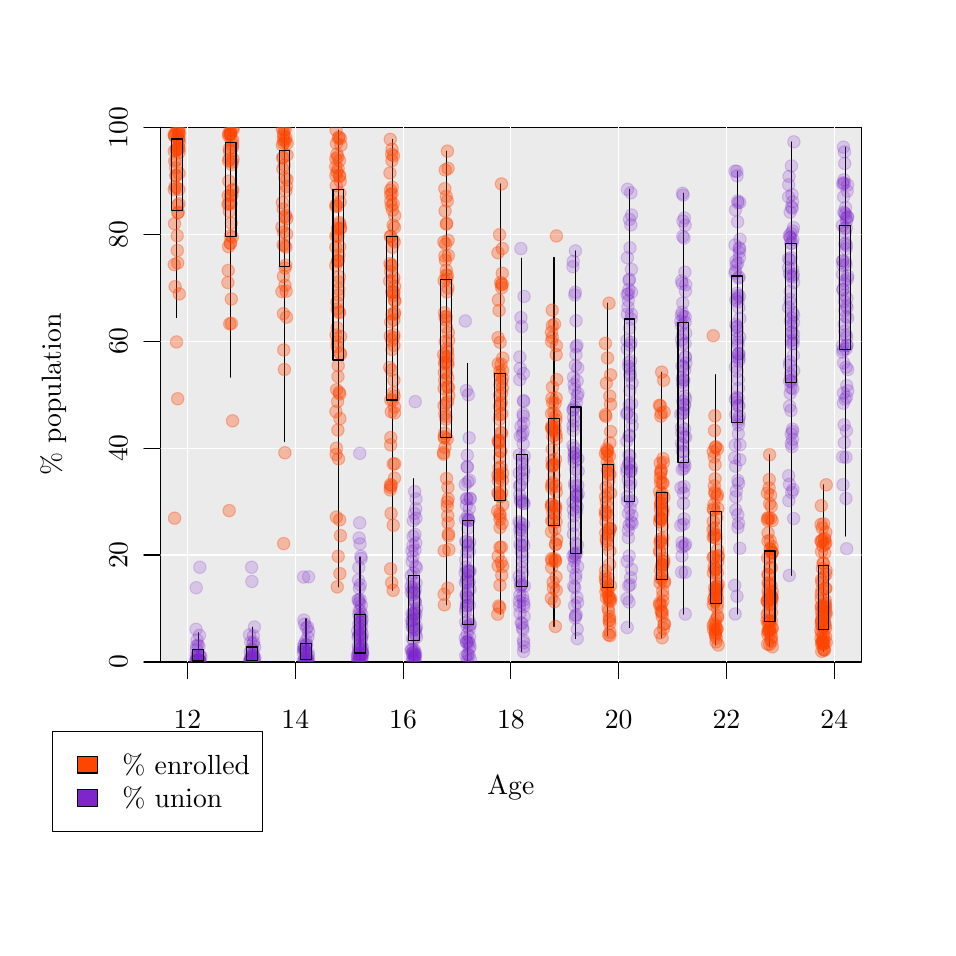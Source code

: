 % Created by tikzDevice version 0.6.1 on 2011-11-07 09:55:54
% !TEX encoding = UTF-8 Unicode
\begin{tikzpicture}[x=1pt,y=1pt]
\definecolor[named]{drawColor}{rgb}{0.00,0.00,0.00}
\definecolor[named]{fillColor}{rgb}{1.00,1.00,1.00}
\fill[color=fillColor,] (0,0) rectangle (325.21,325.21);
\begin{scope}
\path[clip] (  0.00,  0.00) rectangle (325.21,325.21);
\definecolor[named]{drawColor}{rgb}{0.23,0.00,0.33}
\definecolor[named]{drawColor}{rgb}{0.00,0.00,0.00}

\draw[color=drawColor,line cap=round,line join=round,fill opacity=0.00,] ( 57.74, 96.00) -- (291.48, 96.00);

\draw[color=drawColor,line cap=round,line join=round,fill opacity=0.00,] ( 57.74, 96.00) -- ( 57.74, 90.00);

\draw[color=drawColor,line cap=round,line join=round,fill opacity=0.00,] ( 96.70, 96.00) -- ( 96.70, 90.00);

\draw[color=drawColor,line cap=round,line join=round,fill opacity=0.00,] (135.65, 96.00) -- (135.65, 90.00);

\draw[color=drawColor,line cap=round,line join=round,fill opacity=0.00,] (174.61, 96.00) -- (174.61, 90.00);

\draw[color=drawColor,line cap=round,line join=round,fill opacity=0.00,] (213.56, 96.00) -- (213.56, 90.00);

\draw[color=drawColor,line cap=round,line join=round,fill opacity=0.00,] (252.52, 96.00) -- (252.52, 90.00);

\draw[color=drawColor,line cap=round,line join=round,fill opacity=0.00,] (291.48, 96.00) -- (291.48, 90.00);

\node[color=drawColor,anchor=base,inner sep=0pt, outer sep=0pt, scale=  1.00] at ( 57.74, 72.00) {12%
};

\node[color=drawColor,anchor=base,inner sep=0pt, outer sep=0pt, scale=  1.00] at ( 96.70, 72.00) {14%
};

\node[color=drawColor,anchor=base,inner sep=0pt, outer sep=0pt, scale=  1.00] at (135.65, 72.00) {16%
};

\node[color=drawColor,anchor=base,inner sep=0pt, outer sep=0pt, scale=  1.00] at (174.61, 72.00) {18%
};

\node[color=drawColor,anchor=base,inner sep=0pt, outer sep=0pt, scale=  1.00] at (213.56, 72.00) {20%
};

\node[color=drawColor,anchor=base,inner sep=0pt, outer sep=0pt, scale=  1.00] at (252.52, 72.00) {22%
};

\node[color=drawColor,anchor=base,inner sep=0pt, outer sep=0pt, scale=  1.00] at (291.48, 72.00) {24%
};

\draw[color=drawColor,line cap=round,line join=round,fill opacity=0.00,] ( 48.00, 96.00) -- ( 48.00,289.21);

\draw[color=drawColor,line cap=round,line join=round,fill opacity=0.00,] ( 48.00, 96.00) -- ( 42.00, 96.00);

\draw[color=drawColor,line cap=round,line join=round,fill opacity=0.00,] ( 48.00,134.64) -- ( 42.00,134.64);

\draw[color=drawColor,line cap=round,line join=round,fill opacity=0.00,] ( 48.00,173.29) -- ( 42.00,173.29);

\draw[color=drawColor,line cap=round,line join=round,fill opacity=0.00,] ( 48.00,211.93) -- ( 42.00,211.93);

\draw[color=drawColor,line cap=round,line join=round,fill opacity=0.00,] ( 48.00,250.57) -- ( 42.00,250.57);

\draw[color=drawColor,line cap=round,line join=round,fill opacity=0.00,] ( 48.00,289.21) -- ( 42.00,289.21);

\node[rotate= 90.00,color=drawColor,anchor=base,inner sep=0pt, outer sep=0pt, scale=  1.00] at ( 36.00, 96.00) {0%
};

\node[rotate= 90.00,color=drawColor,anchor=base,inner sep=0pt, outer sep=0pt, scale=  1.00] at ( 36.00,134.64) {20%
};

\node[rotate= 90.00,color=drawColor,anchor=base,inner sep=0pt, outer sep=0pt, scale=  1.00] at ( 36.00,173.29) {40%
};

\node[rotate= 90.00,color=drawColor,anchor=base,inner sep=0pt, outer sep=0pt, scale=  1.00] at ( 36.00,211.93) {60%
};

\node[rotate= 90.00,color=drawColor,anchor=base,inner sep=0pt, outer sep=0pt, scale=  1.00] at ( 36.00,250.57) {80%
};

\node[rotate= 90.00,color=drawColor,anchor=base,inner sep=0pt, outer sep=0pt, scale=  1.00] at ( 36.00,289.21) {100%
};

\draw[color=drawColor,line cap=round,line join=round,fill opacity=0.00,] ( 48.00, 96.00) --
	(301.21, 96.00) --
	(301.21,289.21) --
	( 48.00,289.21) --
	( 48.00, 96.00);
\end{scope}
\begin{scope}
\path[clip] (  0.00,  0.00) rectangle (325.21,325.21);
\definecolor[named]{drawColor}{rgb}{0.23,0.00,0.33}
\definecolor[named]{drawColor}{rgb}{0.00,0.00,0.00}

\node[color=drawColor,anchor=base,inner sep=0pt, outer sep=0pt, scale=  1.00] at (174.61, 48.00) {Age%
};

\node[rotate= 90.00,color=drawColor,anchor=base,inner sep=0pt, outer sep=0pt, scale=  1.00] at ( 12.00,192.61) {\% population%
};
\end{scope}
\begin{scope}
\path[clip] ( 48.00, 96.00) rectangle (301.21,289.21);
\definecolor[named]{drawColor}{rgb}{0.23,0.00,0.33}
\definecolor[named]{drawColor}{rgb}{0.00,0.00,0.00}
\definecolor[named]{fillColor}{rgb}{0.92,0.92,0.92}

\draw[color=drawColor,line cap=round,line join=round,fill=fillColor,] ( 48.00, 96.00) rectangle (301.21,289.21);
\definecolor[named]{drawColor}{rgb}{1.00,1.00,1.00}

\draw[color=drawColor,line cap=round,line join=round,fill opacity=0.00,] ( 57.74, 96.00) -- ( 57.74,289.21);

\draw[color=drawColor,line cap=round,line join=round,fill opacity=0.00,] ( 96.70, 96.00) -- ( 96.70,289.21);

\draw[color=drawColor,line cap=round,line join=round,fill opacity=0.00,] (135.65, 96.00) -- (135.65,289.21);

\draw[color=drawColor,line cap=round,line join=round,fill opacity=0.00,] (174.61, 96.00) -- (174.61,289.21);

\draw[color=drawColor,line cap=round,line join=round,fill opacity=0.00,] (213.56, 96.00) -- (213.56,289.21);

\draw[color=drawColor,line cap=round,line join=round,fill opacity=0.00,] (252.52, 96.00) -- (252.52,289.21);

\draw[color=drawColor,line cap=round,line join=round,fill opacity=0.00,] (291.48, 96.00) -- (291.48,289.21);

\draw[color=drawColor,line cap=round,line join=round,fill opacity=0.00,] ( 48.00,134.64) -- (301.21,134.64);

\draw[color=drawColor,line cap=round,line join=round,fill opacity=0.00,] ( 48.00,173.29) -- (301.21,173.29);

\draw[color=drawColor,line cap=round,line join=round,fill opacity=0.00,] ( 48.00,211.93) -- (301.21,211.93);

\draw[color=drawColor,line cap=round,line join=round,fill opacity=0.00,] ( 48.00,250.57) -- (301.21,250.57);
\definecolor[named]{drawColor}{rgb}{0.00,0.00,0.00}

\draw[color=drawColor,line cap=round,line join=round,fill opacity=0.00,] ( 53.84,220.41) -- ( 53.84,289.01);
\definecolor[named]{drawColor}{rgb}{1.00,0.27,0.00}
\definecolor[named]{fillColor}{rgb}{1.00,0.27,0.00}

\draw[color=drawColor,line cap=round,line join=round,fill=fillColor,fill opacity=0.31,draw opacity=0.31,] ( 54.37,285.15) circle (  2.25);

\draw[color=drawColor,line cap=round,line join=round,fill=fillColor,fill opacity=0.31,draw opacity=0.31,] ( 52.94,286.66) circle (  2.25);

\draw[color=drawColor,line cap=round,line join=round,fill=fillColor,fill opacity=0.31,draw opacity=0.31,] ( 54.71,289.01) circle (  2.25);

\draw[color=drawColor,line cap=round,line join=round,fill=fillColor,fill opacity=0.31,draw opacity=0.31,] ( 53.95,288.73) circle (  2.25);

\draw[color=drawColor,line cap=round,line join=round,fill=fillColor,fill opacity=0.31,draw opacity=0.31,] ( 53.61,271.64) circle (  2.25);

\draw[color=drawColor,line cap=round,line join=round,fill=fillColor,fill opacity=0.31,draw opacity=0.31,] ( 53.85,281.49) circle (  2.25);

\draw[color=drawColor,line cap=round,line join=round,fill=fillColor,fill opacity=0.31,draw opacity=0.31,] ( 54.21,240.21) circle (  2.25);

\draw[color=drawColor,line cap=round,line join=round,fill=fillColor,fill opacity=0.31,draw opacity=0.31,] ( 54.70,272.57) circle (  2.25);

\draw[color=drawColor,line cap=round,line join=round,fill=fillColor,fill opacity=0.31,draw opacity=0.31,] ( 53.11,276.97) circle (  2.25);

\draw[color=drawColor,line cap=round,line join=round,fill=fillColor,fill opacity=0.31,draw opacity=0.31,] ( 54.65,261.59) circle (  2.25);

\draw[color=drawColor,line cap=round,line join=round,fill=fillColor,fill opacity=0.31,draw opacity=0.31,] ( 54.61,287.92) circle (  2.25);

\draw[color=drawColor,line cap=round,line join=round,fill=fillColor,fill opacity=0.31,draw opacity=0.31,] ( 53.27,231.63) circle (  2.25);

\draw[color=drawColor,line cap=round,line join=round,fill=fillColor,fill opacity=0.31,draw opacity=0.31,] ( 54.37,286.30) circle (  2.25);

\draw[color=drawColor,line cap=round,line join=round,fill=fillColor,fill opacity=0.31,draw opacity=0.31,] ( 54.03,250.04) circle (  2.25);

\draw[color=drawColor,line cap=round,line join=round,fill=fillColor,fill opacity=0.31,draw opacity=0.31,] ( 53.33,267.83) circle (  2.25);

\draw[color=drawColor,line cap=round,line join=round,fill=fillColor,fill opacity=0.31,draw opacity=0.31,] ( 53.74,280.87) circle (  2.25);

\draw[color=drawColor,line cap=round,line join=round,fill=fillColor,fill opacity=0.31,draw opacity=0.31,] ( 54.69,284.97) circle (  2.25);

\draw[color=drawColor,line cap=round,line join=round,fill=fillColor,fill opacity=0.31,draw opacity=0.31,] ( 54.41,284.99) circle (  2.25);

\draw[color=drawColor,line cap=round,line join=round,fill=fillColor,fill opacity=0.31,draw opacity=0.31,] ( 54.26,258.27) circle (  2.25);

\draw[color=drawColor,line cap=round,line join=round,fill=fillColor,fill opacity=0.31,draw opacity=0.31,] ( 54.75,286.85) circle (  2.25);

\draw[color=drawColor,line cap=round,line join=round,fill=fillColor,fill opacity=0.31,draw opacity=0.31,] ( 54.39,258.52) circle (  2.25);

\draw[color=drawColor,line cap=round,line join=round,fill=fillColor,fill opacity=0.31,draw opacity=0.31,] ( 54.65,280.11) circle (  2.25);

\draw[color=drawColor,line cap=round,line join=round,fill=fillColor,fill opacity=0.31,draw opacity=0.31,] ( 53.08,147.96) circle (  2.25);

\draw[color=drawColor,line cap=round,line join=round,fill=fillColor,fill opacity=0.31,draw opacity=0.31,] ( 53.47,274.54) circle (  2.25);

\draw[color=drawColor,line cap=round,line join=round,fill=fillColor,fill opacity=0.31,draw opacity=0.31,] ( 53.57,271.83) circle (  2.25);

\draw[color=drawColor,line cap=round,line join=round,fill=fillColor,fill opacity=0.31,draw opacity=0.31,] ( 54.08,244.72) circle (  2.25);

\draw[color=drawColor,line cap=round,line join=round,fill=fillColor,fill opacity=0.31,draw opacity=0.31,] ( 52.96,266.72) circle (  2.25);

\draw[color=drawColor,line cap=round,line join=round,fill=fillColor,fill opacity=0.31,draw opacity=0.31,] ( 53.74,277.32) circle (  2.25);

\draw[color=drawColor,line cap=round,line join=round,fill=fillColor,fill opacity=0.31,draw opacity=0.31,] ( 54.36,281.72) circle (  2.25);

\draw[color=drawColor,line cap=round,line join=round,fill=fillColor,fill opacity=0.31,draw opacity=0.31,] ( 54.62,266.75) circle (  2.25);

\draw[color=drawColor,line cap=round,line join=round,fill=fillColor,fill opacity=0.31,draw opacity=0.31,] ( 53.08,286.09) circle (  2.25);

\draw[color=drawColor,line cap=round,line join=round,fill=fillColor,fill opacity=0.31,draw opacity=0.31,] ( 53.07,286.07) circle (  2.25);

\draw[color=drawColor,line cap=round,line join=round,fill=fillColor,fill opacity=0.31,draw opacity=0.31,] ( 54.78,283.90) circle (  2.25);

\draw[color=drawColor,line cap=round,line join=round,fill=fillColor,fill opacity=0.31,draw opacity=0.31,] ( 54.78,229.00) circle (  2.25);

\draw[color=drawColor,line cap=round,line join=round,fill=fillColor,fill opacity=0.31,draw opacity=0.31,] ( 54.20,191.12) circle (  2.25);

\draw[color=drawColor,line cap=round,line join=round,fill=fillColor,fill opacity=0.31,draw opacity=0.31,] ( 52.97,239.59) circle (  2.25);

\draw[color=drawColor,line cap=round,line join=round,fill=fillColor,fill opacity=0.31,draw opacity=0.31,] ( 54.41,282.50) circle (  2.25);

\draw[color=drawColor,line cap=round,line join=round,fill=fillColor,fill opacity=0.31,draw opacity=0.31,] ( 54.76,281.46) circle (  2.25);

\draw[color=drawColor,line cap=round,line join=round,fill=fillColor,fill opacity=0.31,draw opacity=0.31,] ( 53.51,287.01) circle (  2.25);

\draw[color=drawColor,line cap=round,line join=round,fill=fillColor,fill opacity=0.31,draw opacity=0.31,] ( 53.78,211.64) circle (  2.25);

\draw[color=drawColor,line cap=round,line join=round,fill=fillColor,fill opacity=0.31,draw opacity=0.31,] ( 53.06,254.38) circle (  2.25);

\draw[color=drawColor,line cap=round,line join=round,fill=fillColor,fill opacity=0.31,draw opacity=0.31,] ( 52.95,280.62) circle (  2.25);

\draw[color=drawColor,line cap=round,line join=round,fill=fillColor,fill opacity=0.31,draw opacity=0.31,] ( 53.76,267.20) circle (  2.25);

\draw[color=drawColor,line cap=round,line join=round,fill=fillColor,fill opacity=0.31,draw opacity=0.31,] ( 54.68,287.20) circle (  2.25);

\draw[color=drawColor,line cap=round,line join=round,fill=fillColor,fill opacity=0.31,draw opacity=0.31,] ( 54.20,281.08) circle (  2.25);

\draw[color=drawColor,line cap=round,line join=round,fill=fillColor,fill opacity=0.31,draw opacity=0.31,] ( 54.25,261.06) circle (  2.25);
\definecolor[named]{drawColor}{rgb}{0.00,0.00,0.00}

\draw[color=drawColor,line cap=round,line join=round,fill opacity=0.00,] ( 51.90,259.16) rectangle ( 55.79,284.99);

\draw[color=drawColor,line cap=round,line join=round,fill opacity=0.00,] ( 61.63, 96.03) -- ( 61.63,106.55);
\definecolor[named]{drawColor}{rgb}{0.49,0.15,0.80}
\definecolor[named]{fillColor}{rgb}{0.49,0.15,0.80}

\draw[color=drawColor,line cap=round,line join=round,fill=fillColor,fill opacity=0.19,draw opacity=0.19,] ( 61.54, 96.06) circle (  2.25);

\draw[color=drawColor,line cap=round,line join=round,fill=fillColor,fill opacity=0.19,draw opacity=0.19,] ( 60.78, 96.64) circle (  2.25);

\draw[color=drawColor,line cap=round,line join=round,fill=fillColor,fill opacity=0.19,draw opacity=0.19,] ( 62.00, 96.69) circle (  2.25);

\draw[color=drawColor,line cap=round,line join=round,fill=fillColor,fill opacity=0.19,draw opacity=0.19,] ( 61.99, 96.60) circle (  2.25);

\draw[color=drawColor,line cap=round,line join=round,fill=fillColor,fill opacity=0.19,draw opacity=0.19,] ( 62.19, 96.50) circle (  2.25);

\draw[color=drawColor,line cap=round,line join=round,fill=fillColor,fill opacity=0.19,draw opacity=0.19,] ( 62.17, 96.33) circle (  2.25);

\draw[color=drawColor,line cap=round,line join=round,fill=fillColor,fill opacity=0.19,draw opacity=0.19,] ( 60.87, 98.31) circle (  2.25);

\draw[color=drawColor,line cap=round,line join=round,fill=fillColor,fill opacity=0.19,draw opacity=0.19,] ( 62.28, 96.36) circle (  2.25);

\draw[color=drawColor,line cap=round,line join=round,fill=fillColor,fill opacity=0.19,draw opacity=0.19,] ( 61.39, 97.59) circle (  2.25);

\draw[color=drawColor,line cap=round,line join=round,fill=fillColor,fill opacity=0.19,draw opacity=0.19,] ( 61.90,101.66) circle (  2.25);

\draw[color=drawColor,line cap=round,line join=round,fill=fillColor,fill opacity=0.19,draw opacity=0.19,] ( 61.99, 98.50) circle (  2.25);

\draw[color=drawColor,line cap=round,line join=round,fill=fillColor,fill opacity=0.19,draw opacity=0.19,] ( 61.52,102.12) circle (  2.25);

\draw[color=drawColor,line cap=round,line join=round,fill=fillColor,fill opacity=0.19,draw opacity=0.19,] ( 61.85, 96.90) circle (  2.25);

\draw[color=drawColor,line cap=round,line join=round,fill=fillColor,fill opacity=0.19,draw opacity=0.19,] ( 61.01,101.75) circle (  2.25);

\draw[color=drawColor,line cap=round,line join=round,fill=fillColor,fill opacity=0.19,draw opacity=0.19,] ( 61.32, 96.80) circle (  2.25);

\draw[color=drawColor,line cap=round,line join=round,fill=fillColor,fill opacity=0.19,draw opacity=0.19,] ( 62.22, 98.32) circle (  2.25);

\draw[color=drawColor,line cap=round,line join=round,fill=fillColor,fill opacity=0.19,draw opacity=0.19,] ( 61.61, 96.11) circle (  2.25);

\draw[color=drawColor,line cap=round,line join=round,fill=fillColor,fill opacity=0.19,draw opacity=0.19,] ( 61.32, 96.63) circle (  2.25);

\draw[color=drawColor,line cap=round,line join=round,fill=fillColor,fill opacity=0.19,draw opacity=0.19,] ( 61.33, 98.35) circle (  2.25);

\draw[color=drawColor,line cap=round,line join=round,fill=fillColor,fill opacity=0.19,draw opacity=0.19,] ( 61.21,103.95) circle (  2.25);

\draw[color=drawColor,line cap=round,line join=round,fill=fillColor,fill opacity=0.19,draw opacity=0.19,] ( 61.54, 96.07) circle (  2.25);

\draw[color=drawColor,line cap=round,line join=round,fill=fillColor,fill opacity=0.19,draw opacity=0.19,] ( 61.34, 96.08) circle (  2.25);

\draw[color=drawColor,line cap=round,line join=round,fill=fillColor,fill opacity=0.19,draw opacity=0.19,] ( 60.91,122.84) circle (  2.25);

\draw[color=drawColor,line cap=round,line join=round,fill=fillColor,fill opacity=0.19,draw opacity=0.19,] ( 62.20,130.22) circle (  2.25);

\draw[color=drawColor,line cap=round,line join=round,fill=fillColor,fill opacity=0.19,draw opacity=0.19,] ( 62.09,105.62) circle (  2.25);

\draw[color=drawColor,line cap=round,line join=round,fill=fillColor,fill opacity=0.19,draw opacity=0.19,] ( 62.58, 97.93) circle (  2.25);

\draw[color=drawColor,line cap=round,line join=round,fill=fillColor,fill opacity=0.19,draw opacity=0.19,] ( 61.17, 96.30) circle (  2.25);

\draw[color=drawColor,line cap=round,line join=round,fill=fillColor,fill opacity=0.19,draw opacity=0.19,] ( 60.83,107.82) circle (  2.25);

\draw[color=drawColor,line cap=round,line join=round,fill=fillColor,fill opacity=0.19,draw opacity=0.19,] ( 61.51, 98.35) circle (  2.25);

\draw[color=drawColor,line cap=round,line join=round,fill=fillColor,fill opacity=0.19,draw opacity=0.19,] ( 61.24, 96.60) circle (  2.25);

\draw[color=drawColor,line cap=round,line join=round,fill=fillColor,fill opacity=0.19,draw opacity=0.19,] ( 60.96,100.44) circle (  2.25);

\draw[color=drawColor,line cap=round,line join=round,fill=fillColor,fill opacity=0.19,draw opacity=0.19,] ( 60.72, 96.33) circle (  2.25);

\draw[color=drawColor,line cap=round,line join=round,fill=fillColor,fill opacity=0.19,draw opacity=0.19,] ( 61.88, 96.03) circle (  2.25);
\definecolor[named]{drawColor}{rgb}{0.00,0.00,0.00}

\draw[color=drawColor,line cap=round,line join=round,fill opacity=0.00,] ( 59.69, 96.36) rectangle ( 63.58,100.44);

\draw[color=drawColor,line cap=round,line join=round,fill opacity=0.00,] ( 73.32,198.90) -- ( 73.32,289.09);
\definecolor[named]{drawColor}{rgb}{1.00,0.27,0.00}
\definecolor[named]{fillColor}{rgb}{1.00,0.27,0.00}

\draw[color=drawColor,line cap=round,line join=round,fill=fillColor,fill opacity=0.31,draw opacity=0.31,] ( 72.86,281.46) circle (  2.25);

\draw[color=drawColor,line cap=round,line join=round,fill=fillColor,fill opacity=0.31,draw opacity=0.31,] ( 73.41,286.98) circle (  2.25);

\draw[color=drawColor,line cap=round,line join=round,fill=fillColor,fill opacity=0.31,draw opacity=0.31,] ( 74.19,289.09) circle (  2.25);

\draw[color=drawColor,line cap=round,line join=round,fill=fillColor,fill opacity=0.31,draw opacity=0.31,] ( 74.22,288.47) circle (  2.25);

\draw[color=drawColor,line cap=round,line join=round,fill=fillColor,fill opacity=0.31,draw opacity=0.31,] ( 73.30,264.61) circle (  2.25);

\draw[color=drawColor,line cap=round,line join=round,fill=fillColor,fill opacity=0.31,draw opacity=0.31,] ( 72.84,277.78) circle (  2.25);

\draw[color=drawColor,line cap=round,line join=round,fill=fillColor,fill opacity=0.31,draw opacity=0.31,] ( 72.36,233.11) circle (  2.25);

\draw[color=drawColor,line cap=round,line join=round,fill=fillColor,fill opacity=0.31,draw opacity=0.31,] ( 73.72,266.45) circle (  2.25);

\draw[color=drawColor,line cap=round,line join=round,fill=fillColor,fill opacity=0.31,draw opacity=0.31,] ( 72.73,261.58) circle (  2.25);

\draw[color=drawColor,line cap=round,line join=round,fill=fillColor,fill opacity=0.31,draw opacity=0.31,] ( 73.29,249.99) circle (  2.25);

\draw[color=drawColor,line cap=round,line join=round,fill=fillColor,fill opacity=0.31,draw opacity=0.31,] ( 73.12,288.24) circle (  2.25);

\draw[color=drawColor,line cap=round,line join=round,fill=fillColor,fill opacity=0.31,draw opacity=0.31,] ( 73.59,227.14) circle (  2.25);

\draw[color=drawColor,line cap=round,line join=round,fill=fillColor,fill opacity=0.31,draw opacity=0.31,] ( 73.13,286.42) circle (  2.25);

\draw[color=drawColor,line cap=round,line join=round,fill=fillColor,fill opacity=0.31,draw opacity=0.31,] ( 72.59,246.07) circle (  2.25);

\draw[color=drawColor,line cap=round,line join=round,fill=fillColor,fill opacity=0.31,draw opacity=0.31,] ( 73.47,261.68) circle (  2.25);

\draw[color=drawColor,line cap=round,line join=round,fill=fillColor,fill opacity=0.31,draw opacity=0.31,] ( 74.10,284.60) circle (  2.25);

\draw[color=drawColor,line cap=round,line join=round,fill=fillColor,fill opacity=0.31,draw opacity=0.31,] ( 74.01,282.83) circle (  2.25);

\draw[color=drawColor,line cap=round,line join=round,fill=fillColor,fill opacity=0.31,draw opacity=0.31,] ( 72.85,258.84) circle (  2.25);

\draw[color=drawColor,line cap=round,line join=round,fill=fillColor,fill opacity=0.31,draw opacity=0.31,] ( 72.59,286.18) circle (  2.25);

\draw[color=drawColor,line cap=round,line join=round,fill=fillColor,fill opacity=0.31,draw opacity=0.31,] ( 73.57,254.58) circle (  2.25);

\draw[color=drawColor,line cap=round,line join=round,fill=fillColor,fill opacity=0.31,draw opacity=0.31,] ( 74.20,277.73) circle (  2.25);

\draw[color=drawColor,line cap=round,line join=round,fill=fillColor,fill opacity=0.31,draw opacity=0.31,] ( 72.81,150.71) circle (  2.25);

\draw[color=drawColor,line cap=round,line join=round,fill=fillColor,fill opacity=0.31,draw opacity=0.31,] ( 72.37,261.38) circle (  2.25);

\draw[color=drawColor,line cap=round,line join=round,fill=fillColor,fill opacity=0.31,draw opacity=0.31,] ( 74.12,266.63) circle (  2.25);

\draw[color=drawColor,line cap=round,line join=round,fill=fillColor,fill opacity=0.31,draw opacity=0.31,] ( 73.29,247.19) circle (  2.25);

\draw[color=drawColor,line cap=round,line join=round,fill=fillColor,fill opacity=0.31,draw opacity=0.31,] ( 72.68,269.76) circle (  2.25);

\draw[color=drawColor,line cap=round,line join=round,fill=fillColor,fill opacity=0.31,draw opacity=0.31,] ( 72.58,277.06) circle (  2.25);

\draw[color=drawColor,line cap=round,line join=round,fill=fillColor,fill opacity=0.31,draw opacity=0.31,] ( 72.46,264.51) circle (  2.25);

\draw[color=drawColor,line cap=round,line join=round,fill=fillColor,fill opacity=0.31,draw opacity=0.31,] ( 73.55,284.53) circle (  2.25);

\draw[color=drawColor,line cap=round,line join=round,fill=fillColor,fill opacity=0.31,draw opacity=0.31,] ( 73.13,286.82) circle (  2.25);

\draw[color=drawColor,line cap=round,line join=round,fill=fillColor,fill opacity=0.31,draw opacity=0.31,] ( 74.01,281.92) circle (  2.25);

\draw[color=drawColor,line cap=round,line join=round,fill=fillColor,fill opacity=0.31,draw opacity=0.31,] ( 73.00,218.20) circle (  2.25);

\draw[color=drawColor,line cap=round,line join=round,fill=fillColor,fill opacity=0.31,draw opacity=0.31,] ( 74.03,183.14) circle (  2.25);

\draw[color=drawColor,line cap=round,line join=round,fill=fillColor,fill opacity=0.31,draw opacity=0.31,] ( 72.47,237.46) circle (  2.25);

\draw[color=drawColor,line cap=round,line join=round,fill=fillColor,fill opacity=0.31,draw opacity=0.31,] ( 72.95,280.46) circle (  2.25);

\draw[color=drawColor,line cap=round,line join=round,fill=fillColor,fill opacity=0.31,draw opacity=0.31,] ( 72.63,286.84) circle (  2.25);

\draw[color=drawColor,line cap=round,line join=round,fill=fillColor,fill opacity=0.31,draw opacity=0.31,] ( 73.63,218.35) circle (  2.25);

\draw[color=drawColor,line cap=round,line join=round,fill=fillColor,fill opacity=0.31,draw opacity=0.31,] ( 73.94,249.54) circle (  2.25);

\draw[color=drawColor,line cap=round,line join=round,fill=fillColor,fill opacity=0.31,draw opacity=0.31,] ( 73.77,275.75) circle (  2.25);

\draw[color=drawColor,line cap=round,line join=round,fill=fillColor,fill opacity=0.31,draw opacity=0.31,] ( 73.83,264.66) circle (  2.25);

\draw[color=drawColor,line cap=round,line join=round,fill=fillColor,fill opacity=0.31,draw opacity=0.31,] ( 73.44,287.18) circle (  2.25);

\draw[color=drawColor,line cap=round,line join=round,fill=fillColor,fill opacity=0.31,draw opacity=0.31,] ( 73.85,276.67) circle (  2.25);

\draw[color=drawColor,line cap=round,line join=round,fill=fillColor,fill opacity=0.31,draw opacity=0.31,] ( 73.21,247.44) circle (  2.25);
\definecolor[named]{drawColor}{rgb}{0.00,0.00,0.00}

\draw[color=drawColor,line cap=round,line join=round,fill opacity=0.00,] ( 71.37,249.77) rectangle ( 75.27,283.68);

\draw[color=drawColor,line cap=round,line join=round,fill opacity=0.00,] ( 81.11, 96.07) -- ( 81.11,108.58);
\definecolor[named]{drawColor}{rgb}{0.49,0.15,0.80}
\definecolor[named]{fillColor}{rgb}{0.49,0.15,0.80}

\draw[color=drawColor,line cap=round,line join=round,fill=fillColor,fill opacity=0.19,draw opacity=0.19,] ( 81.09, 96.24) circle (  2.25);

\draw[color=drawColor,line cap=round,line join=round,fill=fillColor,fill opacity=0.19,draw opacity=0.19,] ( 81.58, 96.42) circle (  2.25);

\draw[color=drawColor,line cap=round,line join=round,fill=fillColor,fill opacity=0.19,draw opacity=0.19,] ( 81.00, 97.60) circle (  2.25);

\draw[color=drawColor,line cap=round,line join=round,fill=fillColor,fill opacity=0.19,draw opacity=0.19,] ( 82.00, 96.67) circle (  2.25);

\draw[color=drawColor,line cap=round,line join=round,fill=fillColor,fill opacity=0.19,draw opacity=0.19,] ( 82.03,101.43) circle (  2.25);

\draw[color=drawColor,line cap=round,line join=round,fill=fillColor,fill opacity=0.19,draw opacity=0.19,] ( 80.73, 96.90) circle (  2.25);

\draw[color=drawColor,line cap=round,line join=round,fill=fillColor,fill opacity=0.19,draw opacity=0.19,] ( 81.40, 98.48) circle (  2.25);

\draw[color=drawColor,line cap=round,line join=round,fill=fillColor,fill opacity=0.19,draw opacity=0.19,] ( 80.41, 96.42) circle (  2.25);

\draw[color=drawColor,line cap=round,line join=round,fill=fillColor,fill opacity=0.19,draw opacity=0.19,] ( 80.46, 96.20) circle (  2.25);

\draw[color=drawColor,line cap=round,line join=round,fill=fillColor,fill opacity=0.19,draw opacity=0.19,] ( 82.08, 97.55) circle (  2.25);

\draw[color=drawColor,line cap=round,line join=round,fill=fillColor,fill opacity=0.19,draw opacity=0.19,] ( 81.65,103.24) circle (  2.25);

\draw[color=drawColor,line cap=round,line join=round,fill=fillColor,fill opacity=0.19,draw opacity=0.19,] ( 81.66, 98.34) circle (  2.25);

\draw[color=drawColor,line cap=round,line join=round,fill=fillColor,fill opacity=0.19,draw opacity=0.19,] ( 81.55,105.49) circle (  2.25);

\draw[color=drawColor,line cap=round,line join=round,fill=fillColor,fill opacity=0.19,draw opacity=0.19,] ( 80.85, 97.17) circle (  2.25);

\draw[color=drawColor,line cap=round,line join=round,fill=fillColor,fill opacity=0.19,draw opacity=0.19,] ( 81.40,102.61) circle (  2.25);

\draw[color=drawColor,line cap=round,line join=round,fill=fillColor,fill opacity=0.19,draw opacity=0.19,] ( 80.43, 97.14) circle (  2.25);

\draw[color=drawColor,line cap=round,line join=round,fill=fillColor,fill opacity=0.19,draw opacity=0.19,] ( 80.95, 98.34) circle (  2.25);

\draw[color=drawColor,line cap=round,line join=round,fill=fillColor,fill opacity=0.19,draw opacity=0.19,] ( 80.64, 97.88) circle (  2.25);

\draw[color=drawColor,line cap=round,line join=round,fill=fillColor,fill opacity=0.19,draw opacity=0.19,] ( 81.24, 97.98) circle (  2.25);

\draw[color=drawColor,line cap=round,line join=round,fill=fillColor,fill opacity=0.19,draw opacity=0.19,] ( 80.58,103.14) circle (  2.25);

\draw[color=drawColor,line cap=round,line join=round,fill=fillColor,fill opacity=0.19,draw opacity=0.19,] ( 81.58, 96.07) circle (  2.25);

\draw[color=drawColor,line cap=round,line join=round,fill=fillColor,fill opacity=0.19,draw opacity=0.19,] ( 80.93, 96.34) circle (  2.25);

\draw[color=drawColor,line cap=round,line join=round,fill=fillColor,fill opacity=0.19,draw opacity=0.19,] ( 80.92,130.23) circle (  2.25);

\draw[color=drawColor,line cap=round,line join=round,fill=fillColor,fill opacity=0.19,draw opacity=0.19,] ( 81.02,125.10) circle (  2.25);

\draw[color=drawColor,line cap=round,line join=round,fill=fillColor,fill opacity=0.19,draw opacity=0.19,] ( 80.15,105.79) circle (  2.25);

\draw[color=drawColor,line cap=round,line join=round,fill=fillColor,fill opacity=0.19,draw opacity=0.19,] ( 81.42, 97.95) circle (  2.25);

\draw[color=drawColor,line cap=round,line join=round,fill=fillColor,fill opacity=0.19,draw opacity=0.19,] ( 80.14, 96.26) circle (  2.25);

\draw[color=drawColor,line cap=round,line join=round,fill=fillColor,fill opacity=0.19,draw opacity=0.19,] ( 81.94,108.64) circle (  2.25);

\draw[color=drawColor,line cap=round,line join=round,fill=fillColor,fill opacity=0.19,draw opacity=0.19,] ( 81.32, 99.09) circle (  2.25);

\draw[color=drawColor,line cap=round,line join=round,fill=fillColor,fill opacity=0.19,draw opacity=0.19,] ( 81.33,100.46) circle (  2.25);

\draw[color=drawColor,line cap=round,line join=round,fill=fillColor,fill opacity=0.19,draw opacity=0.19,] ( 80.90,100.61) circle (  2.25);

\draw[color=drawColor,line cap=round,line join=round,fill=fillColor,fill opacity=0.19,draw opacity=0.19,] ( 80.44, 99.64) circle (  2.25);

\draw[color=drawColor,line cap=round,line join=round,fill=fillColor,fill opacity=0.19,draw opacity=0.19,] ( 80.51, 96.35) circle (  2.25);
\definecolor[named]{drawColor}{rgb}{0.00,0.00,0.00}

\draw[color=drawColor,line cap=round,line join=round,fill opacity=0.00,] ( 79.16, 96.67) rectangle ( 83.06,101.43);

\draw[color=drawColor,line cap=round,line join=round,fill opacity=0.00,] ( 92.80,175.68) -- ( 92.80,288.67);
\definecolor[named]{drawColor}{rgb}{1.00,0.27,0.00}
\definecolor[named]{fillColor}{rgb}{1.00,0.27,0.00}

\draw[color=drawColor,line cap=round,line join=round,fill=fillColor,fill opacity=0.31,draw opacity=0.31,] ( 92.72,275.52) circle (  2.25);

\draw[color=drawColor,line cap=round,line join=round,fill=fillColor,fill opacity=0.31,draw opacity=0.31,] ( 92.54,283.50) circle (  2.25);

\draw[color=drawColor,line cap=round,line join=round,fill=fillColor,fill opacity=0.31,draw opacity=0.31,] ( 92.01,288.67) circle (  2.25);

\draw[color=drawColor,line cap=round,line join=round,fill=fillColor,fill opacity=0.31,draw opacity=0.31,] ( 92.62,288.31) circle (  2.25);

\draw[color=drawColor,line cap=round,line join=round,fill=fillColor,fill opacity=0.31,draw opacity=0.31,] ( 91.88,253.15) circle (  2.25);

\draw[color=drawColor,line cap=round,line join=round,fill=fillColor,fill opacity=0.31,draw opacity=0.31,] ( 92.93,271.02) circle (  2.25);

\draw[color=drawColor,line cap=round,line join=round,fill=fillColor,fill opacity=0.31,draw opacity=0.31,] ( 93.52,220.60) circle (  2.25);

\draw[color=drawColor,line cap=round,line join=round,fill=fillColor,fill opacity=0.31,draw opacity=0.31,] ( 92.36,259.64) circle (  2.25);

\draw[color=drawColor,line cap=round,line join=round,fill=fillColor,fill opacity=0.31,draw opacity=0.31,] ( 92.84,246.41) circle (  2.25);

\draw[color=drawColor,line cap=round,line join=round,fill=fillColor,fill opacity=0.31,draw opacity=0.31,] ( 92.42,235.36) circle (  2.25);

\draw[color=drawColor,line cap=round,line join=round,fill=fillColor,fill opacity=0.31,draw opacity=0.31,] ( 93.05,288.39) circle (  2.25);

\draw[color=drawColor,line cap=round,line join=round,fill=fillColor,fill opacity=0.31,draw opacity=0.31,] ( 92.43,221.88) circle (  2.25);

\draw[color=drawColor,line cap=round,line join=round,fill=fillColor,fill opacity=0.31,draw opacity=0.31,] ( 93.73,283.40) circle (  2.25);

\draw[color=drawColor,line cap=round,line join=round,fill=fillColor,fill opacity=0.31,draw opacity=0.31,] ( 91.87,229.84) circle (  2.25);

\draw[color=drawColor,line cap=round,line join=round,fill=fillColor,fill opacity=0.31,draw opacity=0.31,] ( 92.47,251.33) circle (  2.25);

\draw[color=drawColor,line cap=round,line join=round,fill=fillColor,fill opacity=0.31,draw opacity=0.31,] ( 93.10,284.36) circle (  2.25);

\draw[color=drawColor,line cap=round,line join=round,fill=fillColor,fill opacity=0.31,draw opacity=0.31,] ( 93.72,279.18) circle (  2.25);

\draw[color=drawColor,line cap=round,line join=round,fill=fillColor,fill opacity=0.31,draw opacity=0.31,] ( 93.56,250.61) circle (  2.25);

\draw[color=drawColor,line cap=round,line join=round,fill=fillColor,fill opacity=0.31,draw opacity=0.31,] ( 92.45,284.63) circle (  2.25);

\draw[color=drawColor,line cap=round,line join=round,fill=fillColor,fill opacity=0.31,draw opacity=0.31,] ( 93.30,245.92) circle (  2.25);

\draw[color=drawColor,line cap=round,line join=round,fill=fillColor,fill opacity=0.31,draw opacity=0.31,] ( 92.21,274.18) circle (  2.25);

\draw[color=drawColor,line cap=round,line join=round,fill=fillColor,fill opacity=0.31,draw opacity=0.31,] ( 92.50,138.78) circle (  2.25);

\draw[color=drawColor,line cap=round,line join=round,fill=fillColor,fill opacity=0.31,draw opacity=0.31,] ( 92.32,246.77) circle (  2.25);

\draw[color=drawColor,line cap=round,line join=round,fill=fillColor,fill opacity=0.31,draw opacity=0.31,] ( 92.03,262.03) circle (  2.25);

\draw[color=drawColor,line cap=round,line join=round,fill=fillColor,fill opacity=0.31,draw opacity=0.31,] ( 93.24,239.37) circle (  2.25);

\draw[color=drawColor,line cap=round,line join=round,fill=fillColor,fill opacity=0.31,draw opacity=0.31,] ( 92.93,256.78) circle (  2.25);

\draw[color=drawColor,line cap=round,line join=round,fill=fillColor,fill opacity=0.31,draw opacity=0.31,] ( 93.68,270.33) circle (  2.25);

\draw[color=drawColor,line cap=round,line join=round,fill=fillColor,fill opacity=0.31,draw opacity=0.31,] ( 93.20,257.41) circle (  2.25);

\draw[color=drawColor,line cap=round,line join=round,fill=fillColor,fill opacity=0.31,draw opacity=0.31,] ( 92.03,282.78) circle (  2.25);

\draw[color=drawColor,line cap=round,line join=round,fill=fillColor,fill opacity=0.31,draw opacity=0.31,] ( 93.30,285.42) circle (  2.25);

\draw[color=drawColor,line cap=round,line join=round,fill=fillColor,fill opacity=0.31,draw opacity=0.31,] ( 92.38,278.45) circle (  2.25);

\draw[color=drawColor,line cap=round,line join=round,fill=fillColor,fill opacity=0.31,draw opacity=0.31,] ( 92.76,201.71) circle (  2.25);

\draw[color=drawColor,line cap=round,line join=round,fill=fillColor,fill opacity=0.31,draw opacity=0.31,] ( 92.94,171.60) circle (  2.25);

\draw[color=drawColor,line cap=round,line join=round,fill=fillColor,fill opacity=0.31,draw opacity=0.31,] ( 93.40,229.96) circle (  2.25);

\draw[color=drawColor,line cap=round,line join=round,fill=fillColor,fill opacity=0.31,draw opacity=0.31,] ( 92.11,278.13) circle (  2.25);

\draw[color=drawColor,line cap=round,line join=round,fill=fillColor,fill opacity=0.31,draw opacity=0.31,] ( 92.47,285.96) circle (  2.25);

\draw[color=drawColor,line cap=round,line join=round,fill=fillColor,fill opacity=0.31,draw opacity=0.31,] ( 92.54,208.75) circle (  2.25);

\draw[color=drawColor,line cap=round,line join=round,fill=fillColor,fill opacity=0.31,draw opacity=0.31,] ( 93.03,238.35) circle (  2.25);

\draw[color=drawColor,line cap=round,line join=round,fill=fillColor,fill opacity=0.31,draw opacity=0.31,] ( 93.48,267.86) circle (  2.25);

\draw[color=drawColor,line cap=round,line join=round,fill=fillColor,fill opacity=0.31,draw opacity=0.31,] ( 93.63,256.22) circle (  2.25);

\draw[color=drawColor,line cap=round,line join=round,fill=fillColor,fill opacity=0.31,draw opacity=0.31,] ( 92.50,286.84) circle (  2.25);

\draw[color=drawColor,line cap=round,line join=round,fill=fillColor,fill opacity=0.31,draw opacity=0.31,] ( 93.26,266.18) circle (  2.25);

\draw[color=drawColor,line cap=round,line join=round,fill=fillColor,fill opacity=0.31,draw opacity=0.31,] ( 92.97,232.11) circle (  2.25);
\definecolor[named]{drawColor}{rgb}{0.00,0.00,0.00}

\draw[color=drawColor,line cap=round,line join=round,fill opacity=0.00,] ( 90.85,238.86) rectangle ( 94.75,280.98);

\draw[color=drawColor,line cap=round,line join=round,fill opacity=0.00,] (100.59, 96.02) -- (100.59,111.65);
\definecolor[named]{drawColor}{rgb}{0.49,0.15,0.80}
\definecolor[named]{fillColor}{rgb}{0.49,0.15,0.80}

\draw[color=drawColor,line cap=round,line join=round,fill=fillColor,fill opacity=0.19,draw opacity=0.19,] ( 99.73,100.53) circle (  2.25);

\draw[color=drawColor,line cap=round,line join=round,fill=fillColor,fill opacity=0.19,draw opacity=0.19,] (101.10, 96.02) circle (  2.25);

\draw[color=drawColor,line cap=round,line join=round,fill=fillColor,fill opacity=0.19,draw opacity=0.19,] (100.11, 96.51) circle (  2.25);

\draw[color=drawColor,line cap=round,line join=round,fill=fillColor,fill opacity=0.19,draw opacity=0.19,] ( 99.87,100.43) circle (  2.25);

\draw[color=drawColor,line cap=round,line join=round,fill=fillColor,fill opacity=0.19,draw opacity=0.19,] (101.01, 96.93) circle (  2.25);

\draw[color=drawColor,line cap=round,line join=round,fill=fillColor,fill opacity=0.19,draw opacity=0.19,] (101.27,105.03) circle (  2.25);

\draw[color=drawColor,line cap=round,line join=round,fill=fillColor,fill opacity=0.19,draw opacity=0.19,] ( 99.64, 99.41) circle (  2.25);

\draw[color=drawColor,line cap=round,line join=round,fill=fillColor,fill opacity=0.19,draw opacity=0.19,] (100.28,100.53) circle (  2.25);

\draw[color=drawColor,line cap=round,line join=round,fill=fillColor,fill opacity=0.19,draw opacity=0.19,] (101.52, 96.82) circle (  2.25);

\draw[color=drawColor,line cap=round,line join=round,fill=fillColor,fill opacity=0.19,draw opacity=0.19,] (101.28, 96.45) circle (  2.25);

\draw[color=drawColor,line cap=round,line join=round,fill=fillColor,fill opacity=0.19,draw opacity=0.19,] (100.66, 96.30) circle (  2.25);

\draw[color=drawColor,line cap=round,line join=round,fill=fillColor,fill opacity=0.19,draw opacity=0.19,] (100.58, 98.34) circle (  2.25);

\draw[color=drawColor,line cap=round,line join=round,fill=fillColor,fill opacity=0.19,draw opacity=0.19,] (101.50,106.95) circle (  2.25);

\draw[color=drawColor,line cap=round,line join=round,fill=fillColor,fill opacity=0.19,draw opacity=0.19,] (101.39, 99.22) circle (  2.25);

\draw[color=drawColor,line cap=round,line join=round,fill=fillColor,fill opacity=0.19,draw opacity=0.19,] (100.10, 96.03) circle (  2.25);

\draw[color=drawColor,line cap=round,line join=round,fill=fillColor,fill opacity=0.19,draw opacity=0.19,] (101.17,108.61) circle (  2.25);

\draw[color=drawColor,line cap=round,line join=round,fill=fillColor,fill opacity=0.19,draw opacity=0.19,] (100.55, 97.65) circle (  2.25);

\draw[color=drawColor,line cap=round,line join=round,fill=fillColor,fill opacity=0.19,draw opacity=0.19,] (100.72,108.32) circle (  2.25);

\draw[color=drawColor,line cap=round,line join=round,fill=fillColor,fill opacity=0.19,draw opacity=0.19,] (100.50, 99.59) circle (  2.25);

\draw[color=drawColor,line cap=round,line join=round,fill=fillColor,fill opacity=0.19,draw opacity=0.19,] (100.69,102.36) circle (  2.25);

\draw[color=drawColor,line cap=round,line join=round,fill=fillColor,fill opacity=0.19,draw opacity=0.19,] ( 99.96,102.50) circle (  2.25);

\draw[color=drawColor,line cap=round,line join=round,fill=fillColor,fill opacity=0.19,draw opacity=0.19,] (100.46,100.09) circle (  2.25);

\draw[color=drawColor,line cap=round,line join=round,fill=fillColor,fill opacity=0.19,draw opacity=0.19,] (100.53,103.70) circle (  2.25);

\draw[color=drawColor,line cap=round,line join=round,fill=fillColor,fill opacity=0.19,draw opacity=0.19,] ( 99.77, 96.46) circle (  2.25);

\draw[color=drawColor,line cap=round,line join=round,fill=fillColor,fill opacity=0.19,draw opacity=0.19,] (100.91, 96.97) circle (  2.25);

\draw[color=drawColor,line cap=round,line join=round,fill=fillColor,fill opacity=0.19,draw opacity=0.19,] ( 99.69,126.70) circle (  2.25);

\draw[color=drawColor,line cap=round,line join=round,fill=fillColor,fill opacity=0.19,draw opacity=0.19,] (101.51,126.77) circle (  2.25);

\draw[color=drawColor,line cap=round,line join=round,fill=fillColor,fill opacity=0.19,draw opacity=0.19,] (100.09,109.71) circle (  2.25);

\draw[color=drawColor,line cap=round,line join=round,fill=fillColor,fill opacity=0.19,draw opacity=0.19,] (101.38, 98.24) circle (  2.25);

\draw[color=drawColor,line cap=round,line join=round,fill=fillColor,fill opacity=0.19,draw opacity=0.19,] (100.45, 96.27) circle (  2.25);

\draw[color=drawColor,line cap=round,line join=round,fill=fillColor,fill opacity=0.19,draw opacity=0.19,] ( 99.80,111.15) circle (  2.25);

\draw[color=drawColor,line cap=round,line join=round,fill=fillColor,fill opacity=0.19,draw opacity=0.19,] (100.01,100.81) circle (  2.25);

\draw[color=drawColor,line cap=round,line join=round,fill=fillColor,fill opacity=0.19,draw opacity=0.19,] (100.67, 99.22) circle (  2.25);

\draw[color=drawColor,line cap=round,line join=round,fill=fillColor,fill opacity=0.19,draw opacity=0.19,] ( 99.75,101.72) circle (  2.25);

\draw[color=drawColor,line cap=round,line join=round,fill=fillColor,fill opacity=0.19,draw opacity=0.19,] (100.83,102.14) circle (  2.25);

\draw[color=drawColor,line cap=round,line join=round,fill=fillColor,fill opacity=0.19,draw opacity=0.19,] ( 99.85, 96.82) circle (  2.25);
\definecolor[named]{drawColor}{rgb}{0.00,0.00,0.00}

\draw[color=drawColor,line cap=round,line join=round,fill opacity=0.00,] ( 98.64, 96.90) rectangle (102.54,102.80);

\draw[color=drawColor,line cap=round,line join=round,fill opacity=0.00,] (112.28,123.14) -- (112.28,288.16);
\definecolor[named]{drawColor}{rgb}{1.00,0.27,0.00}
\definecolor[named]{fillColor}{rgb}{1.00,0.27,0.00}

\draw[color=drawColor,line cap=round,line join=round,fill=fillColor,fill opacity=0.31,draw opacity=0.31,] (112.80,265.43) circle (  2.25);

\draw[color=drawColor,line cap=round,line join=round,fill=fillColor,fill opacity=0.31,draw opacity=0.31,] (111.37,277.82) circle (  2.25);

\draw[color=drawColor,line cap=round,line join=round,fill=fillColor,fill opacity=0.31,draw opacity=0.31,] (111.81,273.00) circle (  2.25);

\draw[color=drawColor,line cap=round,line join=round,fill=fillColor,fill opacity=0.31,draw opacity=0.31,] (112.27,285.23) circle (  2.25);

\draw[color=drawColor,line cap=round,line join=round,fill=fillColor,fill opacity=0.31,draw opacity=0.31,] (112.91,207.66) circle (  2.25);

\draw[color=drawColor,line cap=round,line join=round,fill=fillColor,fill opacity=0.31,draw opacity=0.31,] (112.48,243.07) circle (  2.25);

\draw[color=drawColor,line cap=round,line join=round,fill=fillColor,fill opacity=0.31,draw opacity=0.31,] (111.38,260.61) circle (  2.25);

\draw[color=drawColor,line cap=round,line join=round,fill=fillColor,fill opacity=0.31,draw opacity=0.31,] (111.87,123.14) circle (  2.25);

\draw[color=drawColor,line cap=round,line join=round,fill=fillColor,fill opacity=0.31,draw opacity=0.31,] (111.99,190.12) circle (  2.25);

\draw[color=drawColor,line cap=round,line join=round,fill=fillColor,fill opacity=0.31,draw opacity=0.31,] (112.19,241.18) circle (  2.25);

\draw[color=drawColor,line cap=round,line join=round,fill=fillColor,fill opacity=0.31,draw opacity=0.31,] (112.31,169.42) circle (  2.25);

\draw[color=drawColor,line cap=round,line join=round,fill=fillColor,fill opacity=0.31,draw opacity=0.31,] (112.00,250.32) circle (  2.25);

\draw[color=drawColor,line cap=round,line join=round,fill=fillColor,fill opacity=0.31,draw opacity=0.31,] (112.59,254.81) circle (  2.25);

\draw[color=drawColor,line cap=round,line join=round,fill=fillColor,fill opacity=0.31,draw opacity=0.31,] (112.34,233.33) circle (  2.25);

\draw[color=drawColor,line cap=round,line join=round,fill=fillColor,fill opacity=0.31,draw opacity=0.31,] (111.54,148.35) circle (  2.25);

\draw[color=drawColor,line cap=round,line join=round,fill=fillColor,fill opacity=0.31,draw opacity=0.31,] (111.38,271.75) circle (  2.25);

\draw[color=drawColor,line cap=round,line join=round,fill=fillColor,fill opacity=0.31,draw opacity=0.31,] (111.84,223.49) circle (  2.25);

\draw[color=drawColor,line cap=round,line join=round,fill=fillColor,fill opacity=0.31,draw opacity=0.31,] (111.44,171.00) circle (  2.25);

\draw[color=drawColor,line cap=round,line join=round,fill=fillColor,fill opacity=0.31,draw opacity=0.31,] (111.44,288.16) circle (  2.25);

\draw[color=drawColor,line cap=round,line join=round,fill=fillColor,fill opacity=0.31,draw opacity=0.31,] (112.70,271.80) circle (  2.25);

\draw[color=drawColor,line cap=round,line join=round,fill=fillColor,fill opacity=0.31,draw opacity=0.31,] (112.14,199.14) circle (  2.25);

\draw[color=drawColor,line cap=round,line join=round,fill=fillColor,fill opacity=0.31,draw opacity=0.31,] (111.37,186.48) circle (  2.25);

\draw[color=drawColor,line cap=round,line join=round,fill=fillColor,fill opacity=0.31,draw opacity=0.31,] (113.01,141.67) circle (  2.25);

\draw[color=drawColor,line cap=round,line join=round,fill=fillColor,fill opacity=0.31,draw opacity=0.31,] (111.96,252.68) circle (  2.25);

\draw[color=drawColor,line cap=round,line join=round,fill=fillColor,fill opacity=0.31,draw opacity=0.31,] (111.89,211.68) circle (  2.25);

\draw[color=drawColor,line cap=round,line join=round,fill=fillColor,fill opacity=0.31,draw opacity=0.31,] (111.57,173.26) circle (  2.25);

\draw[color=drawColor,line cap=round,line join=round,fill=fillColor,fill opacity=0.31,draw opacity=0.31,] (112.10,278.53) circle (  2.25);

\draw[color=drawColor,line cap=round,line join=round,fill=fillColor,fill opacity=0.31,draw opacity=0.31,] (113.05,207.18) circle (  2.25);

\draw[color=drawColor,line cap=round,line join=round,fill=fillColor,fill opacity=0.31,draw opacity=0.31,] (111.36,239.30) circle (  2.25);

\draw[color=drawColor,line cap=round,line join=round,fill=fillColor,fill opacity=0.31,draw opacity=0.31,] (111.73,279.52) circle (  2.25);

\draw[color=drawColor,line cap=round,line join=round,fill=fillColor,fill opacity=0.31,draw opacity=0.31,] (112.69,271.45) circle (  2.25);

\draw[color=drawColor,line cap=round,line join=round,fill=fillColor,fill opacity=0.31,draw opacity=0.31,] (113.00,285.17) circle (  2.25);

\draw[color=drawColor,line cap=round,line join=round,fill=fillColor,fill opacity=0.31,draw opacity=0.31,] (112.61,235.19) circle (  2.25);

\draw[color=drawColor,line cap=round,line join=round,fill=fillColor,fill opacity=0.31,draw opacity=0.31,] (112.67,277.19) circle (  2.25);

\draw[color=drawColor,line cap=round,line join=round,fill=fillColor,fill opacity=0.31,draw opacity=0.31,] (112.74,246.05) circle (  2.25);

\draw[color=drawColor,line cap=round,line join=round,fill=fillColor,fill opacity=0.31,draw opacity=0.31,] (112.83,183.95) circle (  2.25);

\draw[color=drawColor,line cap=round,line join=round,fill=fillColor,fill opacity=0.31,draw opacity=0.31,] (112.46,230.68) circle (  2.25);

\draw[color=drawColor,line cap=round,line join=round,fill=fillColor,fill opacity=0.31,draw opacity=0.31,] (112.94,269.69) circle (  2.25);

\draw[color=drawColor,line cap=round,line join=round,fill=fillColor,fill opacity=0.31,draw opacity=0.31,] (112.81,127.93) circle (  2.25);

\draw[color=drawColor,line cap=round,line join=round,fill=fillColor,fill opacity=0.31,draw opacity=0.31,] (112.49,222.54) circle (  2.25);

\draw[color=drawColor,line cap=round,line join=round,fill=fillColor,fill opacity=0.31,draw opacity=0.31,] (112.13,249.73) circle (  2.25);

\draw[color=drawColor,line cap=round,line join=round,fill=fillColor,fill opacity=0.31,draw opacity=0.31,] (112.21,203.10) circle (  2.25);

\draw[color=drawColor,line cap=round,line join=round,fill=fillColor,fill opacity=0.31,draw opacity=0.31,] (112.32,228.58) circle (  2.25);

\draw[color=drawColor,line cap=round,line join=round,fill=fillColor,fill opacity=0.31,draw opacity=0.31,] (112.02,260.71) circle (  2.25);

\draw[color=drawColor,line cap=round,line join=round,fill=fillColor,fill opacity=0.31,draw opacity=0.31,] (111.76,225.97) circle (  2.25);

\draw[color=drawColor,line cap=round,line join=round,fill=fillColor,fill opacity=0.31,draw opacity=0.31,] (111.44,214.13) circle (  2.25);

\draw[color=drawColor,line cap=round,line join=round,fill=fillColor,fill opacity=0.31,draw opacity=0.31,] (112.22,134.18) circle (  2.25);

\draw[color=drawColor,line cap=round,line join=round,fill=fillColor,fill opacity=0.31,draw opacity=0.31,] (112.68,222.17) circle (  2.25);

\draw[color=drawColor,line cap=round,line join=round,fill=fillColor,fill opacity=0.31,draw opacity=0.31,] (111.37,245.81) circle (  2.25);

\draw[color=drawColor,line cap=round,line join=round,fill=fillColor,fill opacity=0.31,draw opacity=0.31,] (112.90,262.22) circle (  2.25);

\draw[color=drawColor,line cap=round,line join=round,fill=fillColor,fill opacity=0.31,draw opacity=0.31,] (111.39,249.96) circle (  2.25);

\draw[color=drawColor,line cap=round,line join=round,fill=fillColor,fill opacity=0.31,draw opacity=0.31,] (112.18,274.32) circle (  2.25);

\draw[color=drawColor,line cap=round,line join=round,fill=fillColor,fill opacity=0.31,draw opacity=0.31,] (111.59,283.38) circle (  2.25);

\draw[color=drawColor,line cap=round,line join=round,fill=fillColor,fill opacity=0.31,draw opacity=0.31,] (111.46,261.15) circle (  2.25);

\draw[color=drawColor,line cap=round,line join=round,fill=fillColor,fill opacity=0.31,draw opacity=0.31,] (112.11,179.83) circle (  2.25);

\draw[color=drawColor,line cap=round,line join=round,fill=fillColor,fill opacity=0.31,draw opacity=0.31,] (112.73,147.36) circle (  2.25);

\draw[color=drawColor,line cap=round,line join=round,fill=fillColor,fill opacity=0.31,draw opacity=0.31,] (111.62,194.38) circle (  2.25);

\draw[color=drawColor,line cap=round,line join=round,fill=fillColor,fill opacity=0.31,draw opacity=0.31,] (111.31,274.96) circle (  2.25);

\draw[color=drawColor,line cap=round,line join=round,fill=fillColor,fill opacity=0.31,draw opacity=0.31,] (113.22,282.72) circle (  2.25);

\draw[color=drawColor,line cap=round,line join=round,fill=fillColor,fill opacity=0.31,draw opacity=0.31,] (112.75,192.86) circle (  2.25);

\draw[color=drawColor,line cap=round,line join=round,fill=fillColor,fill opacity=0.31,draw opacity=0.31,] (111.50,268.12) circle (  2.25);

\draw[color=drawColor,line cap=round,line join=round,fill=fillColor,fill opacity=0.31,draw opacity=0.31,] (113.06,213.64) circle (  2.25);

\draw[color=drawColor,line cap=round,line join=round,fill=fillColor,fill opacity=0.31,draw opacity=0.31,] (112.80,254.22) circle (  2.25);

\draw[color=drawColor,line cap=round,line join=round,fill=fillColor,fill opacity=0.31,draw opacity=0.31,] (111.81,216.78) circle (  2.25);

\draw[color=drawColor,line cap=round,line join=round,fill=fillColor,fill opacity=0.31,draw opacity=0.31,] (112.55,193.44) circle (  2.25);

\draw[color=drawColor,line cap=round,line join=round,fill=fillColor,fill opacity=0.31,draw opacity=0.31,] (112.93,252.48) circle (  2.25);

\draw[color=drawColor,line cap=round,line join=round,fill=fillColor,fill opacity=0.31,draw opacity=0.31,] (111.98,240.85) circle (  2.25);

\draw[color=drawColor,line cap=round,line join=round,fill=fillColor,fill opacity=0.31,draw opacity=0.31,] (112.50,285.72) circle (  2.25);

\draw[color=drawColor,line cap=round,line join=round,fill=fillColor,fill opacity=0.31,draw opacity=0.31,] (113.08,252.88) circle (  2.25);

\draw[color=drawColor,line cap=round,line join=round,fill=fillColor,fill opacity=0.31,draw opacity=0.31,] (111.80,209.98) circle (  2.25);

\draw[color=drawColor,line cap=round,line join=round,fill=fillColor,fill opacity=0.31,draw opacity=0.31,] (112.10,240.84) circle (  2.25);
\definecolor[named]{drawColor}{rgb}{0.00,0.00,0.00}

\draw[color=drawColor,line cap=round,line join=round,fill opacity=0.00,] (110.33,205.14) rectangle (114.23,266.77);

\draw[color=drawColor,line cap=round,line join=round,fill opacity=0.00,] (120.07, 96.29) -- (120.07,133.97);
\definecolor[named]{drawColor}{rgb}{0.49,0.15,0.80}
\definecolor[named]{fillColor}{rgb}{0.49,0.15,0.80}

\draw[color=drawColor,line cap=round,line join=round,fill=fillColor,fill opacity=0.19,draw opacity=0.19,] (120.37,102.40) circle (  2.25);

\draw[color=drawColor,line cap=round,line join=round,fill=fillColor,fill opacity=0.19,draw opacity=0.19,] (119.74, 97.92) circle (  2.25);

\draw[color=drawColor,line cap=round,line join=round,fill=fillColor,fill opacity=0.19,draw opacity=0.19,] (119.30, 96.42) circle (  2.25);

\draw[color=drawColor,line cap=round,line join=round,fill=fillColor,fill opacity=0.19,draw opacity=0.19,] (120.51,107.19) circle (  2.25);

\draw[color=drawColor,line cap=round,line join=round,fill=fillColor,fill opacity=0.19,draw opacity=0.19,] (120.42,102.33) circle (  2.25);

\draw[color=drawColor,line cap=round,line join=round,fill=fillColor,fill opacity=0.19,draw opacity=0.19,] (120.92,105.95) circle (  2.25);

\draw[color=drawColor,line cap=round,line join=round,fill=fillColor,fill opacity=0.19,draw opacity=0.19,] (120.65,108.95) circle (  2.25);

\draw[color=drawColor,line cap=round,line join=round,fill=fillColor,fill opacity=0.19,draw opacity=0.19,] (119.52, 99.44) circle (  2.25);

\draw[color=drawColor,line cap=round,line join=round,fill=fillColor,fill opacity=0.19,draw opacity=0.19,] (120.73,113.18) circle (  2.25);

\draw[color=drawColor,line cap=round,line join=round,fill=fillColor,fill opacity=0.19,draw opacity=0.19,] (119.61,118.39) circle (  2.25);

\draw[color=drawColor,line cap=round,line join=round,fill=fillColor,fill opacity=0.19,draw opacity=0.19,] (119.66,109.64) circle (  2.25);

\draw[color=drawColor,line cap=round,line join=round,fill=fillColor,fill opacity=0.19,draw opacity=0.19,] (120.57,104.14) circle (  2.25);

\draw[color=drawColor,line cap=round,line join=round,fill=fillColor,fill opacity=0.19,draw opacity=0.19,] (119.98,105.91) circle (  2.25);

\draw[color=drawColor,line cap=round,line join=round,fill=fillColor,fill opacity=0.19,draw opacity=0.19,] (120.01,110.39) circle (  2.25);

\draw[color=drawColor,line cap=round,line join=round,fill=fillColor,fill opacity=0.19,draw opacity=0.19,] (119.74,114.40) circle (  2.25);

\draw[color=drawColor,line cap=round,line join=round,fill=fillColor,fill opacity=0.19,draw opacity=0.19,] (119.69,113.06) circle (  2.25);

\draw[color=drawColor,line cap=round,line join=round,fill=fillColor,fill opacity=0.19,draw opacity=0.19,] (120.59,116.50) circle (  2.25);

\draw[color=drawColor,line cap=round,line join=round,fill=fillColor,fill opacity=0.19,draw opacity=0.19,] (120.74, 97.15) circle (  2.25);

\draw[color=drawColor,line cap=round,line join=round,fill=fillColor,fill opacity=0.19,draw opacity=0.19,] (119.92,108.20) circle (  2.25);

\draw[color=drawColor,line cap=round,line join=round,fill=fillColor,fill opacity=0.19,draw opacity=0.19,] (119.38,118.46) circle (  2.25);

\draw[color=drawColor,line cap=round,line join=round,fill=fillColor,fill opacity=0.19,draw opacity=0.19,] (119.99,112.06) circle (  2.25);

\draw[color=drawColor,line cap=round,line join=round,fill=fillColor,fill opacity=0.19,draw opacity=0.19,] (120.40,134.19) circle (  2.25);

\draw[color=drawColor,line cap=round,line join=round,fill=fillColor,fill opacity=0.19,draw opacity=0.19,] (121.01, 99.41) circle (  2.25);

\draw[color=drawColor,line cap=round,line join=round,fill=fillColor,fill opacity=0.19,draw opacity=0.19,] (120.25,114.52) circle (  2.25);

\draw[color=drawColor,line cap=round,line join=round,fill=fillColor,fill opacity=0.19,draw opacity=0.19,] (120.76, 97.53) circle (  2.25);

\draw[color=drawColor,line cap=round,line join=round,fill=fillColor,fill opacity=0.19,draw opacity=0.19,] (120.20,100.94) circle (  2.25);

\draw[color=drawColor,line cap=round,line join=round,fill=fillColor,fill opacity=0.19,draw opacity=0.19,] (120.39,112.05) circle (  2.25);

\draw[color=drawColor,line cap=round,line join=round,fill=fillColor,fill opacity=0.19,draw opacity=0.19,] (119.89, 96.29) circle (  2.25);

\draw[color=drawColor,line cap=round,line join=round,fill=fillColor,fill opacity=0.19,draw opacity=0.19,] (120.92, 99.24) circle (  2.25);

\draw[color=drawColor,line cap=round,line join=round,fill=fillColor,fill opacity=0.19,draw opacity=0.19,] (120.75,104.84) circle (  2.25);

\draw[color=drawColor,line cap=round,line join=round,fill=fillColor,fill opacity=0.19,draw opacity=0.19,] (119.89, 96.52) circle (  2.25);

\draw[color=drawColor,line cap=round,line join=round,fill=fillColor,fill opacity=0.19,draw opacity=0.19,] (120.31, 98.13) circle (  2.25);

\draw[color=drawColor,line cap=round,line join=round,fill=fillColor,fill opacity=0.19,draw opacity=0.19,] (119.85,122.69) circle (  2.25);

\draw[color=drawColor,line cap=round,line join=round,fill=fillColor,fill opacity=0.19,draw opacity=0.19,] (120.18,118.57) circle (  2.25);

\draw[color=drawColor,line cap=round,line join=round,fill=fillColor,fill opacity=0.19,draw opacity=0.19,] (119.84, 98.39) circle (  2.25);

\draw[color=drawColor,line cap=round,line join=round,fill=fillColor,fill opacity=0.19,draw opacity=0.19,] (119.67,130.14) circle (  2.25);

\draw[color=drawColor,line cap=round,line join=round,fill=fillColor,fill opacity=0.19,draw opacity=0.19,] (119.39,104.97) circle (  2.25);

\draw[color=drawColor,line cap=round,line join=round,fill=fillColor,fill opacity=0.19,draw opacity=0.19,] (119.24, 96.61) circle (  2.25);

\draw[color=drawColor,line cap=round,line join=round,fill=fillColor,fill opacity=0.19,draw opacity=0.19,] (120.47,101.52) circle (  2.25);

\draw[color=drawColor,line cap=round,line join=round,fill=fillColor,fill opacity=0.19,draw opacity=0.19,] (120.19,123.90) circle (  2.25);

\draw[color=drawColor,line cap=round,line join=round,fill=fillColor,fill opacity=0.19,draw opacity=0.19,] (120.82, 98.19) circle (  2.25);

\draw[color=drawColor,line cap=round,line join=round,fill=fillColor,fill opacity=0.19,draw opacity=0.19,] (120.57,110.42) circle (  2.25);

\draw[color=drawColor,line cap=round,line join=round,fill=fillColor,fill opacity=0.19,draw opacity=0.19,] (119.88,117.36) circle (  2.25);

\draw[color=drawColor,line cap=round,line join=round,fill=fillColor,fill opacity=0.19,draw opacity=0.19,] (120.01,171.40) circle (  2.25);

\draw[color=drawColor,line cap=round,line join=round,fill=fillColor,fill opacity=0.19,draw opacity=0.19,] (120.09,138.68) circle (  2.25);

\draw[color=drawColor,line cap=round,line join=round,fill=fillColor,fill opacity=0.19,draw opacity=0.19,] (120.85,111.35) circle (  2.25);

\draw[color=drawColor,line cap=round,line join=round,fill=fillColor,fill opacity=0.19,draw opacity=0.19,] (119.59,105.63) circle (  2.25);

\draw[color=drawColor,line cap=round,line join=round,fill=fillColor,fill opacity=0.19,draw opacity=0.19,] (120.45,105.19) circle (  2.25);

\draw[color=drawColor,line cap=round,line join=round,fill=fillColor,fill opacity=0.19,draw opacity=0.19,] (119.15, 97.80) circle (  2.25);

\draw[color=drawColor,line cap=round,line join=round,fill=fillColor,fill opacity=0.19,draw opacity=0.19,] (119.47,101.80) circle (  2.25);

\draw[color=drawColor,line cap=round,line join=round,fill=fillColor,fill opacity=0.19,draw opacity=0.19,] (120.12, 99.33) circle (  2.25);

\draw[color=drawColor,line cap=round,line join=round,fill=fillColor,fill opacity=0.19,draw opacity=0.19,] (119.51,125.58) circle (  2.25);

\draw[color=drawColor,line cap=round,line join=round,fill=fillColor,fill opacity=0.19,draw opacity=0.19,] (119.77,140.81) circle (  2.25);

\draw[color=drawColor,line cap=round,line join=round,fill=fillColor,fill opacity=0.19,draw opacity=0.19,] (120.52,133.38) circle (  2.25);

\draw[color=drawColor,line cap=round,line join=round,fill=fillColor,fill opacity=0.19,draw opacity=0.19,] (121.01, 99.05) circle (  2.25);

\draw[color=drawColor,line cap=round,line join=round,fill=fillColor,fill opacity=0.19,draw opacity=0.19,] (120.33, 96.56) circle (  2.25);

\draw[color=drawColor,line cap=round,line join=round,fill=fillColor,fill opacity=0.19,draw opacity=0.19,] (119.97,146.28) circle (  2.25);

\draw[color=drawColor,line cap=round,line join=round,fill=fillColor,fill opacity=0.19,draw opacity=0.19,] (119.64, 98.95) circle (  2.25);

\draw[color=drawColor,line cap=round,line join=round,fill=fillColor,fill opacity=0.19,draw opacity=0.19,] (119.57, 96.49) circle (  2.25);

\draw[color=drawColor,line cap=round,line join=round,fill=fillColor,fill opacity=0.19,draw opacity=0.19,] (119.24,107.26) circle (  2.25);

\draw[color=drawColor,line cap=round,line join=round,fill=fillColor,fill opacity=0.19,draw opacity=0.19,] (121.01,101.23) circle (  2.25);

\draw[color=drawColor,line cap=round,line join=round,fill=fillColor,fill opacity=0.19,draw opacity=0.19,] (119.84,100.34) circle (  2.25);

\draw[color=drawColor,line cap=round,line join=round,fill=fillColor,fill opacity=0.19,draw opacity=0.19,] (120.75, 99.96) circle (  2.25);

\draw[color=drawColor,line cap=round,line join=round,fill=fillColor,fill opacity=0.19,draw opacity=0.19,] (119.64,100.98) circle (  2.25);

\draw[color=drawColor,line cap=round,line join=round,fill=fillColor,fill opacity=0.19,draw opacity=0.19,] (120.33,110.36) circle (  2.25);

\draw[color=drawColor,line cap=round,line join=round,fill=fillColor,fill opacity=0.19,draw opacity=0.19,] (119.13, 98.53) circle (  2.25);

\draw[color=drawColor,line cap=round,line join=round,fill=fillColor,fill opacity=0.19,draw opacity=0.19,] (120.24,107.98) circle (  2.25);

\draw[color=drawColor,line cap=round,line join=round,fill=fillColor,fill opacity=0.19,draw opacity=0.19,] (120.13, 98.05) circle (  2.25);

\draw[color=drawColor,line cap=round,line join=round,fill=fillColor,fill opacity=0.19,draw opacity=0.19,] (120.43,100.89) circle (  2.25);

\draw[color=drawColor,line cap=round,line join=round,fill=fillColor,fill opacity=0.19,draw opacity=0.19,] (119.99,106.00) circle (  2.25);
\definecolor[named]{drawColor}{rgb}{0.00,0.00,0.00}

\draw[color=drawColor,line cap=round,line join=round,fill opacity=0.00,] (118.12, 99.26) rectangle (122.02,113.15);

\draw[color=drawColor,line cap=round,line join=round,fill opacity=0.00,] (131.76,121.88) -- (131.76,284.85);
\definecolor[named]{drawColor}{rgb}{1.00,0.27,0.00}
\definecolor[named]{fillColor}{rgb}{1.00,0.27,0.00}

\draw[color=drawColor,line cap=round,line join=round,fill=fillColor,fill opacity=0.31,draw opacity=0.31,] (132.54,253.05) circle (  2.25);

\draw[color=drawColor,line cap=round,line join=round,fill=fillColor,fill opacity=0.31,draw opacity=0.31,] (131.75,245.84) circle (  2.25);

\draw[color=drawColor,line cap=round,line join=round,fill=fillColor,fill opacity=0.31,draw opacity=0.31,] (132.59,231.72) circle (  2.25);

\draw[color=drawColor,line cap=round,line join=round,fill=fillColor,fill opacity=0.31,draw opacity=0.31,] (131.53,279.44) circle (  2.25);

\draw[color=drawColor,line cap=round,line join=round,fill=fillColor,fill opacity=0.31,draw opacity=0.31,] (131.55,212.26) circle (  2.25);

\draw[color=drawColor,line cap=round,line join=round,fill=fillColor,fill opacity=0.31,draw opacity=0.31,] (131.57,229.75) circle (  2.25);

\draw[color=drawColor,line cap=round,line join=round,fill=fillColor,fill opacity=0.31,draw opacity=0.31,] (132.47,247.78) circle (  2.25);

\draw[color=drawColor,line cap=round,line join=round,fill=fillColor,fill opacity=0.31,draw opacity=0.31,] (132.04,121.88) circle (  2.25);

\draw[color=drawColor,line cap=round,line join=round,fill=fillColor,fill opacity=0.31,draw opacity=0.31,] (132.08,167.55) circle (  2.25);

\draw[color=drawColor,line cap=round,line join=round,fill=fillColor,fill opacity=0.31,draw opacity=0.31,] (132.71,226.41) circle (  2.25);

\draw[color=drawColor,line cap=round,line join=round,fill=fillColor,fill opacity=0.31,draw opacity=0.31,] (131.46,159.81) circle (  2.25);

\draw[color=drawColor,line cap=round,line join=round,fill=fillColor,fill opacity=0.31,draw opacity=0.31,] (132.31,234.85) circle (  2.25);

\draw[color=drawColor,line cap=round,line join=round,fill=fillColor,fill opacity=0.31,draw opacity=0.31,] (131.66,239.47) circle (  2.25);

\draw[color=drawColor,line cap=round,line join=round,fill=fillColor,fill opacity=0.31,draw opacity=0.31,] (131.65,221.69) circle (  2.25);

\draw[color=drawColor,line cap=round,line join=round,fill=fillColor,fill opacity=0.31,draw opacity=0.31,] (131.32,149.67) circle (  2.25);

\draw[color=drawColor,line cap=round,line join=round,fill=fillColor,fill opacity=0.31,draw opacity=0.31,] (131.21,262.50) circle (  2.25);

\draw[color=drawColor,line cap=round,line join=round,fill=fillColor,fill opacity=0.31,draw opacity=0.31,] (132.28,213.17) circle (  2.25);

\draw[color=drawColor,line cap=round,line join=round,fill=fillColor,fill opacity=0.31,draw opacity=0.31,] (132.63,167.62) circle (  2.25);

\draw[color=drawColor,line cap=round,line join=round,fill=fillColor,fill opacity=0.31,draw opacity=0.31,] (131.02,284.85) circle (  2.25);

\draw[color=drawColor,line cap=round,line join=round,fill=fillColor,fill opacity=0.31,draw opacity=0.31,] (132.06,253.82) circle (  2.25);

\draw[color=drawColor,line cap=round,line join=round,fill=fillColor,fill opacity=0.31,draw opacity=0.31,] (132.02,190.63) circle (  2.25);

\draw[color=drawColor,line cap=round,line join=round,fill=fillColor,fill opacity=0.31,draw opacity=0.31,] (131.16,174.46) circle (  2.25);

\draw[color=drawColor,line cap=round,line join=round,fill=fillColor,fill opacity=0.31,draw opacity=0.31,] (131.06,159.14) circle (  2.25);

\draw[color=drawColor,line cap=round,line join=round,fill=fillColor,fill opacity=0.31,draw opacity=0.31,] (131.14,237.08) circle (  2.25);

\draw[color=drawColor,line cap=round,line join=round,fill=fillColor,fill opacity=0.31,draw opacity=0.31,] (132.35,197.79) circle (  2.25);

\draw[color=drawColor,line cap=round,line join=round,fill=fillColor,fill opacity=0.31,draw opacity=0.31,] (131.02,158.16) circle (  2.25);

\draw[color=drawColor,line cap=round,line join=round,fill=fillColor,fill opacity=0.31,draw opacity=0.31,] (130.91,272.68) circle (  2.25);

\draw[color=drawColor,line cap=round,line join=round,fill=fillColor,fill opacity=0.31,draw opacity=0.31,] (131.16,190.69) circle (  2.25);

\draw[color=drawColor,line cap=round,line join=round,fill=fillColor,fill opacity=0.31,draw opacity=0.31,] (132.06,229.49) circle (  2.25);

\draw[color=drawColor,line cap=round,line join=round,fill=fillColor,fill opacity=0.31,draw opacity=0.31,] (131.15,264.93) circle (  2.25);

\draw[color=drawColor,line cap=round,line join=round,fill=fillColor,fill opacity=0.31,draw opacity=0.31,] (132.07,261.54) circle (  2.25);

\draw[color=drawColor,line cap=round,line join=round,fill=fillColor,fill opacity=0.31,draw opacity=0.31,] (132.18,278.94) circle (  2.25);

\draw[color=drawColor,line cap=round,line join=round,fill=fillColor,fill opacity=0.31,draw opacity=0.31,] (131.18,218.88) circle (  2.25);

\draw[color=drawColor,line cap=round,line join=round,fill=fillColor,fill opacity=0.31,draw opacity=0.31,] (131.83,259.29) circle (  2.25);

\draw[color=drawColor,line cap=round,line join=round,fill=fillColor,fill opacity=0.31,draw opacity=0.31,] (132.57,222.32) circle (  2.25);

\draw[color=drawColor,line cap=round,line join=round,fill=fillColor,fill opacity=0.31,draw opacity=0.31,] (131.11,160.13) circle (  2.25);

\draw[color=drawColor,line cap=round,line join=round,fill=fillColor,fill opacity=0.31,draw opacity=0.31,] (131.02,213.81) circle (  2.25);

\draw[color=drawColor,line cap=round,line join=round,fill=fillColor,fill opacity=0.31,draw opacity=0.31,] (131.42,260.84) circle (  2.25);

\draw[color=drawColor,line cap=round,line join=round,fill=fillColor,fill opacity=0.31,draw opacity=0.31,] (131.51,124.64) circle (  2.25);

\draw[color=drawColor,line cap=round,line join=round,fill=fillColor,fill opacity=0.31,draw opacity=0.31,] (131.41,201.47) circle (  2.25);

\draw[color=drawColor,line cap=round,line join=round,fill=fillColor,fill opacity=0.31,draw opacity=0.31,] (132.52,226.70) circle (  2.25);

\draw[color=drawColor,line cap=round,line join=round,fill=fillColor,fill opacity=0.31,draw opacity=0.31,] (132.57,186.00) circle (  2.25);

\draw[color=drawColor,line cap=round,line join=round,fill=fillColor,fill opacity=0.31,draw opacity=0.31,] (132.36,210.43) circle (  2.25);

\draw[color=drawColor,line cap=round,line join=round,fill=fillColor,fill opacity=0.31,draw opacity=0.31,] (131.19,249.86) circle (  2.25);

\draw[color=drawColor,line cap=round,line join=round,fill=fillColor,fill opacity=0.31,draw opacity=0.31,] (131.65,208.92) circle (  2.25);

\draw[color=drawColor,line cap=round,line join=round,fill=fillColor,fill opacity=0.31,draw opacity=0.31,] (130.82,202.40) circle (  2.25);

\draw[color=drawColor,line cap=round,line join=round,fill=fillColor,fill opacity=0.31,draw opacity=0.31,] (131.14,129.64) circle (  2.25);

\draw[color=drawColor,line cap=round,line join=round,fill=fillColor,fill opacity=0.31,draw opacity=0.31,] (132.31,219.61) circle (  2.25);

\draw[color=drawColor,line cap=round,line join=round,fill=fillColor,fill opacity=0.31,draw opacity=0.31,] (131.96,233.72) circle (  2.25);

\draw[color=drawColor,line cap=round,line join=round,fill=fillColor,fill opacity=0.31,draw opacity=0.31,] (132.01,248.47) circle (  2.25);

\draw[color=drawColor,line cap=round,line join=round,fill=fillColor,fill opacity=0.31,draw opacity=0.31,] (131.25,239.21) circle (  2.25);

\draw[color=drawColor,line cap=round,line join=round,fill=fillColor,fill opacity=0.31,draw opacity=0.31,] (132.63,257.35) circle (  2.25);

\draw[color=drawColor,line cap=round,line join=round,fill=fillColor,fill opacity=0.31,draw opacity=0.31,] (131.63,277.17) circle (  2.25);

\draw[color=drawColor,line cap=round,line join=round,fill=fillColor,fill opacity=0.31,draw opacity=0.31,] (131.08,249.71) circle (  2.25);

\draw[color=drawColor,line cap=round,line join=round,fill=fillColor,fill opacity=0.31,draw opacity=0.31,] (132.54,162.45) circle (  2.25);

\draw[color=drawColor,line cap=round,line join=round,fill=fillColor,fill opacity=0.31,draw opacity=0.31,] (132.10,145.41) circle (  2.25);

\draw[color=drawColor,line cap=round,line join=round,fill=fillColor,fill opacity=0.31,draw opacity=0.31,] (132.40,192.10) circle (  2.25);

\draw[color=drawColor,line cap=round,line join=round,fill=fillColor,fill opacity=0.31,draw opacity=0.31,] (131.12,266.56) circle (  2.25);

\draw[color=drawColor,line cap=round,line join=round,fill=fillColor,fill opacity=0.31,draw opacity=0.31,] (131.66,265.19) circle (  2.25);

\draw[color=drawColor,line cap=round,line join=round,fill=fillColor,fill opacity=0.31,draw opacity=0.31,] (132.17,193.29) circle (  2.25);

\draw[color=drawColor,line cap=round,line join=round,fill=fillColor,fill opacity=0.31,draw opacity=0.31,] (131.74,267.52) circle (  2.25);

\draw[color=drawColor,line cap=round,line join=round,fill=fillColor,fill opacity=0.31,draw opacity=0.31,] (131.38,186.42) circle (  2.25);

\draw[color=drawColor,line cap=round,line join=round,fill=fillColor,fill opacity=0.31,draw opacity=0.31,] (130.92,239.95) circle (  2.25);

\draw[color=drawColor,line cap=round,line join=round,fill=fillColor,fill opacity=0.31,draw opacity=0.31,] (132.32,214.23) circle (  2.25);

\draw[color=drawColor,line cap=round,line join=round,fill=fillColor,fill opacity=0.31,draw opacity=0.31,] (131.21,177.09) circle (  2.25);

\draw[color=drawColor,line cap=round,line join=round,fill=fillColor,fill opacity=0.31,draw opacity=0.31,] (132.37,229.71) circle (  2.25);

\draw[color=drawColor,line cap=round,line join=round,fill=fillColor,fill opacity=0.31,draw opacity=0.31,] (132.48,221.68) circle (  2.25);

\draw[color=drawColor,line cap=round,line join=round,fill=fillColor,fill opacity=0.31,draw opacity=0.31,] (131.66,281.27) circle (  2.25);

\draw[color=drawColor,line cap=round,line join=round,fill=fillColor,fill opacity=0.31,draw opacity=0.31,] (130.82,233.65) circle (  2.25);

\draw[color=drawColor,line cap=round,line join=round,fill=fillColor,fill opacity=0.31,draw opacity=0.31,] (132.57,188.12) circle (  2.25);

\draw[color=drawColor,line cap=round,line join=round,fill=fillColor,fill opacity=0.31,draw opacity=0.31,] (132.24,228.46) circle (  2.25);
\definecolor[named]{drawColor}{rgb}{0.00,0.00,0.00}

\draw[color=drawColor,line cap=round,line join=round,fill opacity=0.00,] (129.81,190.66) rectangle (133.70,249.79);

\draw[color=drawColor,line cap=round,line join=round,fill opacity=0.00,] (139.55, 96.38) -- (139.55,162.24);
\definecolor[named]{drawColor}{rgb}{0.49,0.15,0.80}
\definecolor[named]{fillColor}{rgb}{0.49,0.15,0.80}

\draw[color=drawColor,line cap=round,line join=round,fill=fillColor,fill opacity=0.19,draw opacity=0.19,] (139.65,107.36) circle (  2.25);

\draw[color=drawColor,line cap=round,line join=round,fill=fillColor,fill opacity=0.19,draw opacity=0.19,] (138.93, 99.22) circle (  2.25);

\draw[color=drawColor,line cap=round,line join=round,fill=fillColor,fill opacity=0.19,draw opacity=0.19,] (139.17, 96.62) circle (  2.25);

\draw[color=drawColor,line cap=round,line join=round,fill=fillColor,fill opacity=0.19,draw opacity=0.19,] (139.75, 97.82) circle (  2.25);

\draw[color=drawColor,line cap=round,line join=round,fill=fillColor,fill opacity=0.19,draw opacity=0.19,] (138.84,110.86) circle (  2.25);

\draw[color=drawColor,line cap=round,line join=round,fill=fillColor,fill opacity=0.19,draw opacity=0.19,] (138.96,108.60) circle (  2.25);

\draw[color=drawColor,line cap=round,line join=round,fill=fillColor,fill opacity=0.19,draw opacity=0.19,] (139.59,114.93) circle (  2.25);

\draw[color=drawColor,line cap=round,line join=round,fill=fillColor,fill opacity=0.19,draw opacity=0.19,] (139.73,120.81) circle (  2.25);

\draw[color=drawColor,line cap=round,line join=round,fill=fillColor,fill opacity=0.19,draw opacity=0.19,] (140.50,104.98) circle (  2.25);

\draw[color=drawColor,line cap=round,line join=round,fill=fillColor,fill opacity=0.19,draw opacity=0.19,] (139.24,134.09) circle (  2.25);

\draw[color=drawColor,line cap=round,line join=round,fill=fillColor,fill opacity=0.19,draw opacity=0.19,] (139.84,157.60) circle (  2.25);

\draw[color=drawColor,line cap=round,line join=round,fill=fillColor,fill opacity=0.19,draw opacity=0.19,] (140.08,117.66) circle (  2.25);

\draw[color=drawColor,line cap=round,line join=round,fill=fillColor,fill opacity=0.19,draw opacity=0.19,] (140.06,122.20) circle (  2.25);

\draw[color=drawColor,line cap=round,line join=round,fill=fillColor,fill opacity=0.19,draw opacity=0.19,] (140.29,113.43) circle (  2.25);

\draw[color=drawColor,line cap=round,line join=round,fill=fillColor,fill opacity=0.19,draw opacity=0.19,] (138.59,127.19) circle (  2.25);

\draw[color=drawColor,line cap=round,line join=round,fill=fillColor,fill opacity=0.19,draw opacity=0.19,] (140.49,130.01) circle (  2.25);

\draw[color=drawColor,line cap=round,line join=round,fill=fillColor,fill opacity=0.19,draw opacity=0.19,] (139.52,122.98) circle (  2.25);

\draw[color=drawColor,line cap=round,line join=round,fill=fillColor,fill opacity=0.19,draw opacity=0.19,] (139.28,141.37) circle (  2.25);

\draw[color=drawColor,line cap=round,line join=round,fill=fillColor,fill opacity=0.19,draw opacity=0.19,] (139.12, 97.24) circle (  2.25);

\draw[color=drawColor,line cap=round,line join=round,fill=fillColor,fill opacity=0.19,draw opacity=0.19,] (139.04,124.95) circle (  2.25);

\draw[color=drawColor,line cap=round,line join=round,fill=fillColor,fill opacity=0.19,draw opacity=0.19,] (138.69,121.19) circle (  2.25);

\draw[color=drawColor,line cap=round,line join=round,fill=fillColor,fill opacity=0.19,draw opacity=0.19,] (138.89,136.07) circle (  2.25);

\draw[color=drawColor,line cap=round,line join=round,fill=fillColor,fill opacity=0.19,draw opacity=0.19,] (140.32,154.90) circle (  2.25);

\draw[color=drawColor,line cap=round,line join=round,fill=fillColor,fill opacity=0.19,draw opacity=0.19,] (139.90, 96.38) circle (  2.25);

\draw[color=drawColor,line cap=round,line join=round,fill=fillColor,fill opacity=0.19,draw opacity=0.19,] (140.09,111.79) circle (  2.25);

\draw[color=drawColor,line cap=round,line join=round,fill=fillColor,fill opacity=0.19,draw opacity=0.19,] (139.44,128.13) circle (  2.25);

\draw[color=drawColor,line cap=round,line join=round,fill=fillColor,fill opacity=0.19,draw opacity=0.19,] (139.88, 99.42) circle (  2.25);

\draw[color=drawColor,line cap=round,line join=round,fill=fillColor,fill opacity=0.19,draw opacity=0.19,] (139.22,108.61) circle (  2.25);

\draw[color=drawColor,line cap=round,line join=round,fill=fillColor,fill opacity=0.19,draw opacity=0.19,] (139.16,120.35) circle (  2.25);

\draw[color=drawColor,line cap=round,line join=round,fill=fillColor,fill opacity=0.19,draw opacity=0.19,] (139.05,109.64) circle (  2.25);

\draw[color=drawColor,line cap=round,line join=round,fill=fillColor,fill opacity=0.19,draw opacity=0.19,] (139.35,103.82) circle (  2.25);

\draw[color=drawColor,line cap=round,line join=round,fill=fillColor,fill opacity=0.19,draw opacity=0.19,] (139.18, 98.74) circle (  2.25);

\draw[color=drawColor,line cap=round,line join=round,fill=fillColor,fill opacity=0.19,draw opacity=0.19,] (139.54,113.54) circle (  2.25);

\draw[color=drawColor,line cap=round,line join=round,fill=fillColor,fill opacity=0.19,draw opacity=0.19,] (139.96, 98.44) circle (  2.25);

\draw[color=drawColor,line cap=round,line join=round,fill=fillColor,fill opacity=0.19,draw opacity=0.19,] (139.42,111.27) circle (  2.25);

\draw[color=drawColor,line cap=round,line join=round,fill=fillColor,fill opacity=0.19,draw opacity=0.19,] (139.96,136.46) circle (  2.25);

\draw[color=drawColor,line cap=round,line join=round,fill=fillColor,fill opacity=0.19,draw opacity=0.19,] (138.95,132.28) circle (  2.25);

\draw[color=drawColor,line cap=round,line join=round,fill=fillColor,fill opacity=0.19,draw opacity=0.19,] (138.70,100.45) circle (  2.25);

\draw[color=drawColor,line cap=round,line join=round,fill=fillColor,fill opacity=0.19,draw opacity=0.19,] (140.23,151.35) circle (  2.25);

\draw[color=drawColor,line cap=round,line join=round,fill=fillColor,fill opacity=0.19,draw opacity=0.19,] (140.51,115.39) circle (  2.25);

\draw[color=drawColor,line cap=round,line join=round,fill=fillColor,fill opacity=0.19,draw opacity=0.19,] (139.81, 97.53) circle (  2.25);

\draw[color=drawColor,line cap=round,line join=round,fill=fillColor,fill opacity=0.19,draw opacity=0.19,] (139.98,107.87) circle (  2.25);

\draw[color=drawColor,line cap=round,line join=round,fill=fillColor,fill opacity=0.19,draw opacity=0.19,] (139.75,149.65) circle (  2.25);

\draw[color=drawColor,line cap=round,line join=round,fill=fillColor,fill opacity=0.19,draw opacity=0.19,] (139.78, 98.45) circle (  2.25);

\draw[color=drawColor,line cap=round,line join=round,fill=fillColor,fill opacity=0.19,draw opacity=0.19,] (140.24,138.99) circle (  2.25);

\draw[color=drawColor,line cap=round,line join=round,fill=fillColor,fill opacity=0.19,draw opacity=0.19,] (140.14,130.64) circle (  2.25);

\draw[color=drawColor,line cap=round,line join=round,fill=fillColor,fill opacity=0.19,draw opacity=0.19,] (140.04,190.09) circle (  2.25);

\draw[color=drawColor,line cap=round,line join=round,fill=fillColor,fill opacity=0.19,draw opacity=0.19,] (139.36,147.02) circle (  2.25);

\draw[color=drawColor,line cap=round,line join=round,fill=fillColor,fill opacity=0.19,draw opacity=0.19,] (139.76,121.26) circle (  2.25);

\draw[color=drawColor,line cap=round,line join=round,fill=fillColor,fill opacity=0.19,draw opacity=0.19,] (139.59,112.94) circle (  2.25);

\draw[color=drawColor,line cap=round,line join=round,fill=fillColor,fill opacity=0.19,draw opacity=0.19,] (140.48,108.67) circle (  2.25);

\draw[color=drawColor,line cap=round,line join=round,fill=fillColor,fill opacity=0.19,draw opacity=0.19,] (140.20, 98.84) circle (  2.25);

\draw[color=drawColor,line cap=round,line join=round,fill=fillColor,fill opacity=0.19,draw opacity=0.19,] (138.98,110.89) circle (  2.25);

\draw[color=drawColor,line cap=round,line join=round,fill=fillColor,fill opacity=0.19,draw opacity=0.19,] (139.09,104.52) circle (  2.25);

\draw[color=drawColor,line cap=round,line join=round,fill=fillColor,fill opacity=0.19,draw opacity=0.19,] (140.34,124.58) circle (  2.25);

\draw[color=drawColor,line cap=round,line join=round,fill=fillColor,fill opacity=0.19,draw opacity=0.19,] (140.32,147.95) circle (  2.25);

\draw[color=drawColor,line cap=round,line join=round,fill=fillColor,fill opacity=0.19,draw opacity=0.19,] (139.94,142.09) circle (  2.25);

\draw[color=drawColor,line cap=round,line join=round,fill=fillColor,fill opacity=0.19,draw opacity=0.19,] (138.71,100.33) circle (  2.25);

\draw[color=drawColor,line cap=round,line join=round,fill=fillColor,fill opacity=0.19,draw opacity=0.19,] (140.13, 97.61) circle (  2.25);

\draw[color=drawColor,line cap=round,line join=round,fill=fillColor,fill opacity=0.19,draw opacity=0.19,] (139.22,138.12) circle (  2.25);

\draw[color=drawColor,line cap=round,line join=round,fill=fillColor,fill opacity=0.19,draw opacity=0.19,] (139.41, 99.51) circle (  2.25);

\draw[color=drawColor,line cap=round,line join=round,fill=fillColor,fill opacity=0.19,draw opacity=0.19,] (139.50, 96.56) circle (  2.25);

\draw[color=drawColor,line cap=round,line join=round,fill=fillColor,fill opacity=0.19,draw opacity=0.19,] (139.86,118.42) circle (  2.25);

\draw[color=drawColor,line cap=round,line join=round,fill=fillColor,fill opacity=0.19,draw opacity=0.19,] (140.27,107.91) circle (  2.25);

\draw[color=drawColor,line cap=round,line join=round,fill=fillColor,fill opacity=0.19,draw opacity=0.19,] (138.89,113.44) circle (  2.25);

\draw[color=drawColor,line cap=round,line join=round,fill=fillColor,fill opacity=0.19,draw opacity=0.19,] (140.17,106.08) circle (  2.25);

\draw[color=drawColor,line cap=round,line join=round,fill=fillColor,fill opacity=0.19,draw opacity=0.19,] (138.58,123.19) circle (  2.25);

\draw[color=drawColor,line cap=round,line join=round,fill=fillColor,fill opacity=0.19,draw opacity=0.19,] (139.05,122.12) circle (  2.25);

\draw[color=drawColor,line cap=round,line join=round,fill=fillColor,fill opacity=0.19,draw opacity=0.19,] (139.84,100.23) circle (  2.25);

\draw[color=drawColor,line cap=round,line join=round,fill=fillColor,fill opacity=0.19,draw opacity=0.19,] (140.01,117.63) circle (  2.25);

\draw[color=drawColor,line cap=round,line join=round,fill=fillColor,fill opacity=0.19,draw opacity=0.19,] (139.28,100.59) circle (  2.25);

\draw[color=drawColor,line cap=round,line join=round,fill=fillColor,fill opacity=0.19,draw opacity=0.19,] (139.30,113.09) circle (  2.25);

\draw[color=drawColor,line cap=round,line join=round,fill=fillColor,fill opacity=0.19,draw opacity=0.19,] (139.91,113.96) circle (  2.25);
\definecolor[named]{drawColor}{rgb}{0.00,0.00,0.00}

\draw[color=drawColor,line cap=round,line join=round,fill opacity=0.00,] (137.60,103.82) rectangle (141.49,127.19);

\draw[color=drawColor,line cap=round,line join=round,fill opacity=0.00,] (151.23,116.65) -- (151.23,280.60);
\definecolor[named]{drawColor}{rgb}{1.00,0.27,0.00}
\definecolor[named]{fillColor}{rgb}{1.00,0.27,0.00}

\draw[color=drawColor,line cap=round,line join=round,fill=fillColor,fill opacity=0.31,draw opacity=0.31,] (150.96,241.15) circle (  2.25);

\draw[color=drawColor,line cap=round,line join=round,fill=fillColor,fill opacity=0.31,draw opacity=0.31,] (151.19,189.55) circle (  2.25);

\draw[color=drawColor,line cap=round,line join=round,fill=fillColor,fill opacity=0.31,draw opacity=0.31,] (152.00,214.99) circle (  2.25);

\draw[color=drawColor,line cap=round,line join=round,fill=fillColor,fill opacity=0.31,draw opacity=0.31,] (151.63,262.54) circle (  2.25);

\draw[color=drawColor,line cap=round,line join=round,fill=fillColor,fill opacity=0.31,draw opacity=0.31,] (152.08,195.19) circle (  2.25);

\draw[color=drawColor,line cap=round,line join=round,fill=fillColor,fill opacity=0.31,draw opacity=0.31,] (151.85,206.41) circle (  2.25);

\draw[color=drawColor,line cap=round,line join=round,fill=fillColor,fill opacity=0.31,draw opacity=0.31,] (151.85,231.19) circle (  2.25);

\draw[color=drawColor,line cap=round,line join=round,fill=fillColor,fill opacity=0.31,draw opacity=0.31,] (150.57,116.65) circle (  2.25);

\draw[color=drawColor,line cap=round,line join=round,fill=fillColor,fill opacity=0.31,draw opacity=0.31,] (151.92,146.24) circle (  2.25);

\draw[color=drawColor,line cap=round,line join=round,fill=fillColor,fill opacity=0.31,draw opacity=0.31,] (150.89,211.77) circle (  2.25);

\draw[color=drawColor,line cap=round,line join=round,fill=fillColor,fill opacity=0.31,draw opacity=0.31,] (151.86,159.11) circle (  2.25);

\draw[color=drawColor,line cap=round,line join=round,fill=fillColor,fill opacity=0.31,draw opacity=0.31,] (151.62,209.23) circle (  2.25);

\draw[color=drawColor,line cap=round,line join=round,fill=fillColor,fill opacity=0.31,draw opacity=0.31,] (151.52,229.74) circle (  2.25);

\draw[color=drawColor,line cap=round,line join=round,fill=fillColor,fill opacity=0.31,draw opacity=0.31,] (151.66,208.13) circle (  2.25);

\draw[color=drawColor,line cap=round,line join=round,fill=fillColor,fill opacity=0.31,draw opacity=0.31,] (152.04,141.57) circle (  2.25);

\draw[color=drawColor,line cap=round,line join=round,fill=fillColor,fill opacity=0.31,draw opacity=0.31,] (151.92,248.35) circle (  2.25);

\draw[color=drawColor,line cap=round,line join=round,fill=fillColor,fill opacity=0.31,draw opacity=0.31,] (151.39,200.33) circle (  2.25);

\draw[color=drawColor,line cap=round,line join=round,fill=fillColor,fill opacity=0.31,draw opacity=0.31,] (151.36,162.29) circle (  2.25);

\draw[color=drawColor,line cap=round,line join=round,fill=fillColor,fill opacity=0.31,draw opacity=0.31,] (151.67,280.60) circle (  2.25);

\draw[color=drawColor,line cap=round,line join=round,fill=fillColor,fill opacity=0.31,draw opacity=0.31,] (151.23,235.89) circle (  2.25);

\draw[color=drawColor,line cap=round,line join=round,fill=fillColor,fill opacity=0.31,draw opacity=0.31,] (150.78,173.53) circle (  2.25);

\draw[color=drawColor,line cap=round,line join=round,fill=fillColor,fill opacity=0.31,draw opacity=0.31,] (150.27,171.11) circle (  2.25);

\draw[color=drawColor,line cap=round,line join=round,fill=fillColor,fill opacity=0.31,draw opacity=0.31,] (152.19,136.59) circle (  2.25);

\draw[color=drawColor,line cap=round,line join=round,fill=fillColor,fill opacity=0.31,draw opacity=0.31,] (151.72,195.42) circle (  2.25);

\draw[color=drawColor,line cap=round,line join=round,fill=fillColor,fill opacity=0.31,draw opacity=0.31,] (151.13,183.72) circle (  2.25);

\draw[color=drawColor,line cap=round,line join=round,fill=fillColor,fill opacity=0.31,draw opacity=0.31,] (151.62,153.81) circle (  2.25);

\draw[color=drawColor,line cap=round,line join=round,fill=fillColor,fill opacity=0.31,draw opacity=0.31,] (150.83,258.96) circle (  2.25);

\draw[color=drawColor,line cap=round,line join=round,fill=fillColor,fill opacity=0.31,draw opacity=0.31,] (150.55,177.45) circle (  2.25);

\draw[color=drawColor,line cap=round,line join=round,fill=fillColor,fill opacity=0.31,draw opacity=0.31,] (151.83,203.42) circle (  2.25);

\draw[color=drawColor,line cap=round,line join=round,fill=fillColor,fill opacity=0.31,draw opacity=0.31,] (150.39,247.76) circle (  2.25);

\draw[color=drawColor,line cap=round,line join=round,fill=fillColor,fill opacity=0.31,draw opacity=0.31,] (151.35,216.99) circle (  2.25);

\draw[color=drawColor,line cap=round,line join=round,fill=fillColor,fill opacity=0.31,draw opacity=0.31,] (150.74,242.70) circle (  2.25);

\draw[color=drawColor,line cap=round,line join=round,fill=fillColor,fill opacity=0.31,draw opacity=0.31,] (151.02,247.00) circle (  2.25);

\draw[color=drawColor,line cap=round,line join=round,fill=fillColor,fill opacity=0.31,draw opacity=0.31,] (150.67,197.80) circle (  2.25);

\draw[color=drawColor,line cap=round,line join=round,fill=fillColor,fill opacity=0.31,draw opacity=0.31,] (150.86,204.39) circle (  2.25);

\draw[color=drawColor,line cap=round,line join=round,fill=fillColor,fill opacity=0.31,draw opacity=0.31,] (150.31,207.04) circle (  2.25);

\draw[color=drawColor,line cap=round,line join=round,fill=fillColor,fill opacity=0.31,draw opacity=0.31,] (151.63,152.25) circle (  2.25);

\draw[color=drawColor,line cap=round,line join=round,fill=fillColor,fill opacity=0.31,draw opacity=0.31,] (151.76,190.07) circle (  2.25);

\draw[color=drawColor,line cap=round,line join=round,fill=fillColor,fill opacity=0.31,draw opacity=0.31,] (151.27,237.60) circle (  2.25);

\draw[color=drawColor,line cap=round,line join=round,fill=fillColor,fill opacity=0.31,draw opacity=0.31,] (150.47,120.48) circle (  2.25);

\draw[color=drawColor,line cap=round,line join=round,fill=fillColor,fill opacity=0.31,draw opacity=0.31,] (151.18,184.65) circle (  2.25);

\draw[color=drawColor,line cap=round,line join=round,fill=fillColor,fill opacity=0.31,draw opacity=0.31,] (150.45,188.59) circle (  2.25);

\draw[color=drawColor,line cap=round,line join=round,fill=fillColor,fill opacity=0.31,draw opacity=0.31,] (151.62,176.59) circle (  2.25);

\draw[color=drawColor,line cap=round,line join=round,fill=fillColor,fill opacity=0.31,draw opacity=0.31,] (150.55,200.62) circle (  2.25);

\draw[color=drawColor,line cap=round,line join=round,fill=fillColor,fill opacity=0.31,draw opacity=0.31,] (151.44,234.30) circle (  2.25);

\draw[color=drawColor,line cap=round,line join=round,fill=fillColor,fill opacity=0.31,draw opacity=0.31,] (151.81,198.71) circle (  2.25);

\draw[color=drawColor,line cap=round,line join=round,fill=fillColor,fill opacity=0.31,draw opacity=0.31,] (150.74,185.62) circle (  2.25);

\draw[color=drawColor,line cap=round,line join=round,fill=fillColor,fill opacity=0.31,draw opacity=0.31,] (151.80,122.69) circle (  2.25);

\draw[color=drawColor,line cap=round,line join=round,fill=fillColor,fill opacity=0.31,draw opacity=0.31,] (150.65,203.87) circle (  2.25);

\draw[color=drawColor,line cap=round,line join=round,fill=fillColor,fill opacity=0.31,draw opacity=0.31,] (150.47,233.79) circle (  2.25);

\draw[color=drawColor,line cap=round,line join=round,fill=fillColor,fill opacity=0.31,draw opacity=0.31,] (151.14,219.59) circle (  2.25);

\draw[color=drawColor,line cap=round,line join=round,fill=fillColor,fill opacity=0.31,draw opacity=0.31,] (151.25,220.80) circle (  2.25);

\draw[color=drawColor,line cap=round,line join=round,fill=fillColor,fill opacity=0.31,draw opacity=0.31,] (150.83,220.68) circle (  2.25);

\draw[color=drawColor,line cap=round,line join=round,fill=fillColor,fill opacity=0.31,draw opacity=0.31,] (152.00,242.88) circle (  2.25);

\draw[color=drawColor,line cap=round,line join=round,fill=fillColor,fill opacity=0.31,draw opacity=0.31,] (150.74,267.02) circle (  2.25);

\draw[color=drawColor,line cap=round,line join=round,fill=fillColor,fill opacity=0.31,draw opacity=0.31,] (151.69,235.66) circle (  2.25);

\draw[color=drawColor,line cap=round,line join=round,fill=fillColor,fill opacity=0.31,draw opacity=0.31,] (152.03,142.30) circle (  2.25);

\draw[color=drawColor,line cap=round,line join=round,fill=fillColor,fill opacity=0.31,draw opacity=0.31,] (150.49,136.18) circle (  2.25);

\draw[color=drawColor,line cap=round,line join=round,fill=fillColor,fill opacity=0.31,draw opacity=0.31,] (150.70,178.68) circle (  2.25);

\draw[color=drawColor,line cap=round,line join=round,fill=fillColor,fill opacity=0.31,draw opacity=0.31,] (151.91,274.37) circle (  2.25);

\draw[color=drawColor,line cap=round,line join=round,fill=fillColor,fill opacity=0.31,draw opacity=0.31,] (151.40,254.47) circle (  2.25);

\draw[color=drawColor,line cap=round,line join=round,fill=fillColor,fill opacity=0.31,draw opacity=0.31,] (151.27,254.23) circle (  2.25);

\draw[color=drawColor,line cap=round,line join=round,fill=fillColor,fill opacity=0.31,draw opacity=0.31,] (150.56,176.96) circle (  2.25);

\draw[color=drawColor,line cap=round,line join=round,fill=fillColor,fill opacity=0.31,draw opacity=0.31,] (151.27,264.24) circle (  2.25);

\draw[color=drawColor,line cap=round,line join=round,fill=fillColor,fill opacity=0.31,draw opacity=0.31,] (151.93,154.96) circle (  2.25);

\draw[color=drawColor,line cap=round,line join=round,fill=fillColor,fill opacity=0.31,draw opacity=0.31,] (150.66,222.20) circle (  2.25);

\draw[color=drawColor,line cap=round,line join=round,fill=fillColor,fill opacity=0.31,draw opacity=0.31,] (151.79,204.40) circle (  2.25);

\draw[color=drawColor,line cap=round,line join=round,fill=fillColor,fill opacity=0.31,draw opacity=0.31,] (151.79,148.87) circle (  2.25);

\draw[color=drawColor,line cap=round,line join=round,fill=fillColor,fill opacity=0.31,draw opacity=0.31,] (152.13,212.18) circle (  2.25);

\draw[color=drawColor,line cap=round,line join=round,fill=fillColor,fill opacity=0.31,draw opacity=0.31,] (152.17,192.29) circle (  2.25);

\draw[color=drawColor,line cap=round,line join=round,fill=fillColor,fill opacity=0.31,draw opacity=0.31,] (150.89,273.78) circle (  2.25);

\draw[color=drawColor,line cap=round,line join=round,fill=fillColor,fill opacity=0.31,draw opacity=0.31,] (151.03,206.23) circle (  2.25);

\draw[color=drawColor,line cap=round,line join=round,fill=fillColor,fill opacity=0.31,draw opacity=0.31,] (150.28,171.67) circle (  2.25);

\draw[color=drawColor,line cap=round,line join=round,fill=fillColor,fill opacity=0.31,draw opacity=0.31,] (150.47,194.84) circle (  2.25);
\definecolor[named]{drawColor}{rgb}{0.00,0.00,0.00}

\draw[color=drawColor,line cap=round,line join=round,fill opacity=0.00,] (149.29,177.08) rectangle (153.18,234.17);

\draw[color=drawColor,line cap=round,line join=round,fill opacity=0.00,] (159.03, 96.40) -- (159.03,203.90);
\definecolor[named]{drawColor}{rgb}{0.49,0.15,0.80}
\definecolor[named]{fillColor}{rgb}{0.49,0.15,0.80}

\draw[color=drawColor,line cap=round,line join=round,fill=fillColor,fill opacity=0.19,draw opacity=0.19,] (158.29,114.17) circle (  2.25);

\draw[color=drawColor,line cap=round,line join=round,fill=fillColor,fill opacity=0.19,draw opacity=0.19,] (158.15,104.71) circle (  2.25);

\draw[color=drawColor,line cap=round,line join=round,fill=fillColor,fill opacity=0.19,draw opacity=0.19,] (158.99, 98.52) circle (  2.25);

\draw[color=drawColor,line cap=round,line join=round,fill=fillColor,fill opacity=0.19,draw opacity=0.19,] (159.85,101.44) circle (  2.25);

\draw[color=drawColor,line cap=round,line join=round,fill=fillColor,fill opacity=0.19,draw opacity=0.19,] (159.63,135.82) circle (  2.25);

\draw[color=drawColor,line cap=round,line join=round,fill=fillColor,fill opacity=0.19,draw opacity=0.19,] (158.47,120.43) circle (  2.25);

\draw[color=drawColor,line cap=round,line join=round,fill=fillColor,fill opacity=0.19,draw opacity=0.19,] (158.64,126.01) circle (  2.25);

\draw[color=drawColor,line cap=round,line join=round,fill=fillColor,fill opacity=0.19,draw opacity=0.19,] (158.92,166.39) circle (  2.25);

\draw[color=drawColor,line cap=round,line join=round,fill=fillColor,fill opacity=0.19,draw opacity=0.19,] (159.58,116.58) circle (  2.25);

\draw[color=drawColor,line cap=round,line join=round,fill=fillColor,fill opacity=0.19,draw opacity=0.19,] (159.58,151.39) circle (  2.25);

\draw[color=drawColor,line cap=round,line join=round,fill=fillColor,fill opacity=0.19,draw opacity=0.19,] (158.51,194.08) circle (  2.25);

\draw[color=drawColor,line cap=round,line join=round,fill=fillColor,fill opacity=0.19,draw opacity=0.19,] (159.35,128.77) circle (  2.25);

\draw[color=drawColor,line cap=round,line join=round,fill=fillColor,fill opacity=0.19,draw opacity=0.19,] (159.25,124.51) circle (  2.25);

\draw[color=drawColor,line cap=round,line join=round,fill=fillColor,fill opacity=0.19,draw opacity=0.19,] (158.18,124.65) circle (  2.25);

\draw[color=drawColor,line cap=round,line join=round,fill=fillColor,fill opacity=0.19,draw opacity=0.19,] (158.93,148.71) circle (  2.25);

\draw[color=drawColor,line cap=round,line join=round,fill=fillColor,fill opacity=0.19,draw opacity=0.19,] (159.06,161.07) circle (  2.25);

\draw[color=drawColor,line cap=round,line join=round,fill=fillColor,fill opacity=0.19,draw opacity=0.19,] (158.62,139.43) circle (  2.25);

\draw[color=drawColor,line cap=round,line join=round,fill=fillColor,fill opacity=0.19,draw opacity=0.19,] (158.51,152.64) circle (  2.25);

\draw[color=drawColor,line cap=round,line join=round,fill=fillColor,fill opacity=0.19,draw opacity=0.19,] (159.54, 98.34) circle (  2.25);

\draw[color=drawColor,line cap=round,line join=round,fill=fillColor,fill opacity=0.19,draw opacity=0.19,] (158.29,139.51) circle (  2.25);

\draw[color=drawColor,line cap=round,line join=round,fill=fillColor,fill opacity=0.19,draw opacity=0.19,] (158.74,128.96) circle (  2.25);

\draw[color=drawColor,line cap=round,line join=round,fill=fillColor,fill opacity=0.19,draw opacity=0.19,] (159.19,147.63) circle (  2.25);

\draw[color=drawColor,line cap=round,line join=round,fill=fillColor,fill opacity=0.19,draw opacity=0.19,] (159.23,192.54) circle (  2.25);

\draw[color=drawColor,line cap=round,line join=round,fill=fillColor,fill opacity=0.19,draw opacity=0.19,] (158.55,117.69) circle (  2.25);

\draw[color=drawColor,line cap=round,line join=round,fill=fillColor,fill opacity=0.19,draw opacity=0.19,] (159.23,138.34) circle (  2.25);

\draw[color=drawColor,line cap=round,line join=round,fill=fillColor,fill opacity=0.19,draw opacity=0.19,] (159.29,147.20) circle (  2.25);

\draw[color=drawColor,line cap=round,line join=round,fill=fillColor,fill opacity=0.19,draw opacity=0.19,] (159.21,103.53) circle (  2.25);

\draw[color=drawColor,line cap=round,line join=round,fill=fillColor,fill opacity=0.19,draw opacity=0.19,] (158.51,120.25) circle (  2.25);

\draw[color=drawColor,line cap=round,line join=round,fill=fillColor,fill opacity=0.19,draw opacity=0.19,] (158.40,130.27) circle (  2.25);

\draw[color=drawColor,line cap=round,line join=round,fill=fillColor,fill opacity=0.19,draw opacity=0.19,] (158.29, 98.27) circle (  2.25);

\draw[color=drawColor,line cap=round,line join=round,fill=fillColor,fill opacity=0.19,draw opacity=0.19,] (159.98,109.63) circle (  2.25);

\draw[color=drawColor,line cap=round,line join=round,fill=fillColor,fill opacity=0.19,draw opacity=0.19,] (158.27,110.44) circle (  2.25);

\draw[color=drawColor,line cap=round,line join=round,fill=fillColor,fill opacity=0.19,draw opacity=0.19,] (158.78,108.99) circle (  2.25);

\draw[color=drawColor,line cap=round,line join=round,fill=fillColor,fill opacity=0.19,draw opacity=0.19,] (159.11,127.23) circle (  2.25);

\draw[color=drawColor,line cap=round,line join=round,fill=fillColor,fill opacity=0.19,draw opacity=0.19,] (159.74,109.24) circle (  2.25);

\draw[color=drawColor,line cap=round,line join=round,fill=fillColor,fill opacity=0.19,draw opacity=0.19,] (159.12,121.79) circle (  2.25);

\draw[color=drawColor,line cap=round,line join=round,fill=fillColor,fill opacity=0.19,draw opacity=0.19,] (158.98,144.28) circle (  2.25);

\draw[color=drawColor,line cap=round,line join=round,fill=fillColor,fill opacity=0.19,draw opacity=0.19,] (159.83,155.15) circle (  2.25);

\draw[color=drawColor,line cap=round,line join=round,fill=fillColor,fill opacity=0.19,draw opacity=0.19,] (159.62,102.76) circle (  2.25);

\draw[color=drawColor,line cap=round,line join=round,fill=fillColor,fill opacity=0.19,draw opacity=0.19,] (159.52,177.00) circle (  2.25);

\draw[color=drawColor,line cap=round,line join=round,fill=fillColor,fill opacity=0.19,draw opacity=0.19,] (159.50,128.67) circle (  2.25);

\draw[color=drawColor,line cap=round,line join=round,fill=fillColor,fill opacity=0.19,draw opacity=0.19,] (159.54,100.85) circle (  2.25);

\draw[color=drawColor,line cap=round,line join=round,fill=fillColor,fill opacity=0.19,draw opacity=0.19,] (158.53,116.40) circle (  2.25);

\draw[color=drawColor,line cap=round,line join=round,fill=fillColor,fill opacity=0.19,draw opacity=0.19,] (158.86,170.72) circle (  2.25);

\draw[color=drawColor,line cap=round,line join=round,fill=fillColor,fill opacity=0.19,draw opacity=0.19,] (158.82,106.11) circle (  2.25);

\draw[color=drawColor,line cap=round,line join=round,fill=fillColor,fill opacity=0.19,draw opacity=0.19,] (159.92,154.94) circle (  2.25);

\draw[color=drawColor,line cap=round,line join=round,fill=fillColor,fill opacity=0.19,draw opacity=0.19,] (158.76,154.92) circle (  2.25);

\draw[color=drawColor,line cap=round,line join=round,fill=fillColor,fill opacity=0.19,draw opacity=0.19,] (158.12,219.22) circle (  2.25);

\draw[color=drawColor,line cap=round,line join=round,fill=fillColor,fill opacity=0.19,draw opacity=0.19,] (158.76,166.58) circle (  2.25);

\draw[color=drawColor,line cap=round,line join=round,fill=fillColor,fill opacity=0.19,draw opacity=0.19,] (159.07,119.11) circle (  2.25);

\draw[color=drawColor,line cap=round,line join=round,fill=fillColor,fill opacity=0.19,draw opacity=0.19,] (158.61,135.74) circle (  2.25);

\draw[color=drawColor,line cap=round,line join=round,fill=fillColor,fill opacity=0.19,draw opacity=0.19,] (159.59,124.98) circle (  2.25);

\draw[color=drawColor,line cap=round,line join=round,fill=fillColor,fill opacity=0.19,draw opacity=0.19,] (158.33,115.32) circle (  2.25);

\draw[color=drawColor,line cap=round,line join=round,fill=fillColor,fill opacity=0.19,draw opacity=0.19,] (158.56,103.26) circle (  2.25);

\draw[color=drawColor,line cap=round,line join=round,fill=fillColor,fill opacity=0.19,draw opacity=0.19,] (158.79,119.52) circle (  2.25);

\draw[color=drawColor,line cap=round,line join=round,fill=fillColor,fill opacity=0.19,draw opacity=0.19,] (159.42,110.98) circle (  2.25);

\draw[color=drawColor,line cap=round,line join=round,fill=fillColor,fill opacity=0.19,draw opacity=0.19,] (158.10,128.17) circle (  2.25);

\draw[color=drawColor,line cap=round,line join=round,fill=fillColor,fill opacity=0.19,draw opacity=0.19,] (158.10,160.13) circle (  2.25);

\draw[color=drawColor,line cap=round,line join=round,fill=fillColor,fill opacity=0.19,draw opacity=0.19,] (159.63,161.65) circle (  2.25);

\draw[color=drawColor,line cap=round,line join=round,fill=fillColor,fill opacity=0.19,draw opacity=0.19,] (158.79, 96.40) circle (  2.25);

\draw[color=drawColor,line cap=round,line join=round,fill=fillColor,fill opacity=0.19,draw opacity=0.19,] (158.53,103.08) circle (  2.25);

\draw[color=drawColor,line cap=round,line join=round,fill=fillColor,fill opacity=0.19,draw opacity=0.19,] (159.07, 98.78) circle (  2.25);

\draw[color=drawColor,line cap=round,line join=round,fill=fillColor,fill opacity=0.19,draw opacity=0.19,] (158.51,155.02) circle (  2.25);

\draw[color=drawColor,line cap=round,line join=round,fill=fillColor,fill opacity=0.19,draw opacity=0.19,] (159.71,105.07) circle (  2.25);

\draw[color=drawColor,line cap=round,line join=round,fill=fillColor,fill opacity=0.19,draw opacity=0.19,] (159.98, 96.76) circle (  2.25);

\draw[color=drawColor,line cap=round,line join=round,fill=fillColor,fill opacity=0.19,draw opacity=0.19,] (159.72,139.25) circle (  2.25);

\draw[color=drawColor,line cap=round,line join=round,fill=fillColor,fill opacity=0.19,draw opacity=0.19,] (158.75,116.33) circle (  2.25);

\draw[color=drawColor,line cap=round,line join=round,fill=fillColor,fill opacity=0.19,draw opacity=0.19,] (158.64,125.05) circle (  2.25);

\draw[color=drawColor,line cap=round,line join=round,fill=fillColor,fill opacity=0.19,draw opacity=0.19,] (159.82,122.18) circle (  2.25);

\draw[color=drawColor,line cap=round,line join=round,fill=fillColor,fill opacity=0.19,draw opacity=0.19,] (159.38,147.08) circle (  2.25);

\draw[color=drawColor,line cap=round,line join=round,fill=fillColor,fill opacity=0.19,draw opacity=0.19,] (158.20,147.52) circle (  2.25);

\draw[color=drawColor,line cap=round,line join=round,fill=fillColor,fill opacity=0.19,draw opacity=0.19,] (158.98,103.02) circle (  2.25);

\draw[color=drawColor,line cap=round,line join=round,fill=fillColor,fill opacity=0.19,draw opacity=0.19,] (159.86,128.89) circle (  2.25);

\draw[color=drawColor,line cap=round,line join=round,fill=fillColor,fill opacity=0.19,draw opacity=0.19,] (159.57,108.02) circle (  2.25);

\draw[color=drawColor,line cap=round,line join=round,fill=fillColor,fill opacity=0.19,draw opacity=0.19,] (158.30,132.94) circle (  2.25);

\draw[color=drawColor,line cap=round,line join=round,fill=fillColor,fill opacity=0.19,draw opacity=0.19,] (158.94,137.86) circle (  2.25);
\definecolor[named]{drawColor}{rgb}{0.00,0.00,0.00}

\draw[color=drawColor,line cap=round,line join=round,fill opacity=0.00,] (157.08,109.53) rectangle (160.97,147.28);

\draw[color=drawColor,line cap=round,line join=round,fill opacity=0.00,] (170.71,113.26) -- (170.71,268.76);
\definecolor[named]{drawColor}{rgb}{1.00,0.27,0.00}
\definecolor[named]{fillColor}{rgb}{1.00,0.27,0.00}

\draw[color=drawColor,line cap=round,line join=round,fill=fillColor,fill opacity=0.31,draw opacity=0.31,] (169.96,213.19) circle (  2.25);

\draw[color=drawColor,line cap=round,line join=round,fill=fillColor,fill opacity=0.31,draw opacity=0.31,] (171.32,185.68) circle (  2.25);

\draw[color=drawColor,line cap=round,line join=round,fill=fillColor,fill opacity=0.31,draw opacity=0.31,] (171.26,197.27) circle (  2.25);

\draw[color=drawColor,line cap=round,line join=round,fill=fillColor,fill opacity=0.31,draw opacity=0.31,] (171.51,232.57) circle (  2.25);

\draw[color=drawColor,line cap=round,line join=round,fill=fillColor,fill opacity=0.31,draw opacity=0.31,] (170.32,175.12) circle (  2.25);

\draw[color=drawColor,line cap=round,line join=round,fill=fillColor,fill opacity=0.31,draw opacity=0.31,] (171.52,161.70) circle (  2.25);

\draw[color=drawColor,line cap=round,line join=round,fill=fillColor,fill opacity=0.31,draw opacity=0.31,] (170.62,200.93) circle (  2.25);

\draw[color=drawColor,line cap=round,line join=round,fill=fillColor,fill opacity=0.31,draw opacity=0.31,] (170.26,116.23) circle (  2.25);

\draw[color=drawColor,line cap=round,line join=round,fill=fillColor,fill opacity=0.31,draw opacity=0.31,] (171.10,132.10) circle (  2.25);

\draw[color=drawColor,line cap=round,line join=round,fill=fillColor,fill opacity=0.31,draw opacity=0.31,] (170.95,189.15) circle (  2.25);

\draw[color=drawColor,line cap=round,line join=round,fill=fillColor,fill opacity=0.31,draw opacity=0.31,] (170.65,147.59) circle (  2.25);

\draw[color=drawColor,line cap=round,line join=round,fill=fillColor,fill opacity=0.31,draw opacity=0.31,] (170.65,185.39) circle (  2.25);

\draw[color=drawColor,line cap=round,line join=round,fill=fillColor,fill opacity=0.31,draw opacity=0.31,] (170.62,199.62) circle (  2.25);

\draw[color=drawColor,line cap=round,line join=round,fill=fillColor,fill opacity=0.31,draw opacity=0.31,] (171.24,193.01) circle (  2.25);

\draw[color=drawColor,line cap=round,line join=round,fill=fillColor,fill opacity=0.31,draw opacity=0.31,] (171.19,137.48) circle (  2.25);

\draw[color=drawColor,line cap=round,line join=round,fill=fillColor,fill opacity=0.31,draw opacity=0.31,] (170.90,233.14) circle (  2.25);

\draw[color=drawColor,line cap=round,line join=round,fill=fillColor,fill opacity=0.31,draw opacity=0.31,] (170.99,178.96) circle (  2.25);

\draw[color=drawColor,line cap=round,line join=round,fill=fillColor,fill opacity=0.31,draw opacity=0.31,] (171.63,152.80) circle (  2.25);

\draw[color=drawColor,line cap=round,line join=round,fill=fillColor,fill opacity=0.31,draw opacity=0.31,] (171.21,268.76) circle (  2.25);

\draw[color=drawColor,line cap=round,line join=round,fill=fillColor,fill opacity=0.31,draw opacity=0.31,] (170.35,223.02) circle (  2.25);

\draw[color=drawColor,line cap=round,line join=round,fill=fillColor,fill opacity=0.31,draw opacity=0.31,] (170.73,148.85) circle (  2.25);

\draw[color=drawColor,line cap=round,line join=round,fill=fillColor,fill opacity=0.31,draw opacity=0.31,] (169.81,150.57) circle (  2.25);

\draw[color=drawColor,line cap=round,line join=round,fill=fillColor,fill opacity=0.31,draw opacity=0.31,] (169.99,134.20) circle (  2.25);

\draw[color=drawColor,line cap=round,line join=round,fill=fillColor,fill opacity=0.31,draw opacity=0.31,] (170.12,156.78) circle (  2.25);

\draw[color=drawColor,line cap=round,line join=round,fill=fillColor,fill opacity=0.31,draw opacity=0.31,] (170.55,176.12) circle (  2.25);

\draw[color=drawColor,line cap=round,line join=round,fill=fillColor,fill opacity=0.31,draw opacity=0.31,] (170.67,144.58) circle (  2.25);

\draw[color=drawColor,line cap=round,line join=round,fill=fillColor,fill opacity=0.31,draw opacity=0.31,] (171.26,231.23) circle (  2.25);

\draw[color=drawColor,line cap=round,line join=round,fill=fillColor,fill opacity=0.31,draw opacity=0.31,] (171.41,146.11) circle (  2.25);

\draw[color=drawColor,line cap=round,line join=round,fill=fillColor,fill opacity=0.31,draw opacity=0.31,] (170.39,162.58) circle (  2.25);

\draw[color=drawColor,line cap=round,line join=round,fill=fillColor,fill opacity=0.31,draw opacity=0.31,] (170.52,192.33) circle (  2.25);

\draw[color=drawColor,line cap=round,line join=round,fill=fillColor,fill opacity=0.31,draw opacity=0.31,] (171.61,201.28) circle (  2.25);

\draw[color=drawColor,line cap=round,line join=round,fill=fillColor,fill opacity=0.31,draw opacity=0.31,] (170.64,196.30) circle (  2.25);

\draw[color=drawColor,line cap=round,line join=round,fill=fillColor,fill opacity=0.31,draw opacity=0.31,] (170.41,163.80) circle (  2.25);

\draw[color=drawColor,line cap=round,line join=round,fill=fillColor,fill opacity=0.31,draw opacity=0.31,] (170.19,175.49) circle (  2.25);

\draw[color=drawColor,line cap=round,line join=round,fill=fillColor,fill opacity=0.31,draw opacity=0.31,] (170.04,176.00) circle (  2.25);

\draw[color=drawColor,line cap=round,line join=round,fill=fillColor,fill opacity=0.31,draw opacity=0.31,] (171.62,130.62) circle (  2.25);

\draw[color=drawColor,line cap=round,line join=round,fill=fillColor,fill opacity=0.31,draw opacity=0.31,] (171.55,164.15) circle (  2.25);

\draw[color=drawColor,line cap=round,line join=round,fill=fillColor,fill opacity=0.31,draw opacity=0.31,] (170.43,183.71) circle (  2.25);

\draw[color=drawColor,line cap=round,line join=round,fill=fillColor,fill opacity=0.31,draw opacity=0.31,] (169.85,113.26) circle (  2.25);

\draw[color=drawColor,line cap=round,line join=round,fill=fillColor,fill opacity=0.31,draw opacity=0.31,] (169.93,163.54) circle (  2.25);

\draw[color=drawColor,line cap=round,line join=round,fill=fillColor,fill opacity=0.31,draw opacity=0.31,] (171.04,166.48) circle (  2.25);

\draw[color=drawColor,line cap=round,line join=round,fill=fillColor,fill opacity=0.31,draw opacity=0.31,] (170.54,156.10) circle (  2.25);

\draw[color=drawColor,line cap=round,line join=round,fill=fillColor,fill opacity=0.31,draw opacity=0.31,] (170.50,169.79) circle (  2.25);

\draw[color=drawColor,line cap=round,line join=round,fill=fillColor,fill opacity=0.31,draw opacity=0.31,] (171.65,205.80) circle (  2.25);

\draw[color=drawColor,line cap=round,line join=round,fill=fillColor,fill opacity=0.31,draw opacity=0.31,] (170.81,172.24) circle (  2.25);

\draw[color=drawColor,line cap=round,line join=round,fill=fillColor,fill opacity=0.31,draw opacity=0.31,] (170.32,166.19) circle (  2.25);

\draw[color=drawColor,line cap=round,line join=round,fill=fillColor,fill opacity=0.31,draw opacity=0.31,] (170.59,115.63) circle (  2.25);

\draw[color=drawColor,line cap=round,line join=round,fill=fillColor,fill opacity=0.31,draw opacity=0.31,] (171.55,195.02) circle (  2.25);

\draw[color=drawColor,line cap=round,line join=round,fill=fillColor,fill opacity=0.31,draw opacity=0.31,] (170.48,188.42) circle (  2.25);

\draw[color=drawColor,line cap=round,line join=round,fill=fillColor,fill opacity=0.31,draw opacity=0.31,] (171.57,198.51) circle (  2.25);

\draw[color=drawColor,line cap=round,line join=round,fill=fillColor,fill opacity=0.31,draw opacity=0.31,] (171.06,203.57) circle (  2.25);

\draw[color=drawColor,line cap=round,line join=round,fill=fillColor,fill opacity=0.31,draw opacity=0.31,] (170.09,226.83) circle (  2.25);

\draw[color=drawColor,line cap=round,line join=round,fill=fillColor,fill opacity=0.31,draw opacity=0.31,] (171.50,245.40) circle (  2.25);

\draw[color=drawColor,line cap=round,line join=round,fill=fillColor,fill opacity=0.31,draw opacity=0.31,] (170.72,211.51) circle (  2.25);

\draw[color=drawColor,line cap=round,line join=round,fill=fillColor,fill opacity=0.31,draw opacity=0.31,] (169.99,130.77) circle (  2.25);

\draw[color=drawColor,line cap=round,line join=round,fill=fillColor,fill opacity=0.31,draw opacity=0.31,] (170.66,123.77) circle (  2.25);

\draw[color=drawColor,line cap=round,line join=round,fill=fillColor,fill opacity=0.31,draw opacity=0.31,] (169.96,157.15) circle (  2.25);

\draw[color=drawColor,line cap=round,line join=round,fill=fillColor,fill opacity=0.31,draw opacity=0.31,] (171.21,232.38) circle (  2.25);

\draw[color=drawColor,line cap=round,line join=round,fill=fillColor,fill opacity=0.31,draw opacity=0.31,] (171.49,236.46) circle (  2.25);

\draw[color=drawColor,line cap=round,line join=round,fill=fillColor,fill opacity=0.31,draw opacity=0.31,] (171.21,157.16) circle (  2.25);

\draw[color=drawColor,line cap=round,line join=round,fill=fillColor,fill opacity=0.31,draw opacity=0.31,] (170.52,250.39) circle (  2.25);

\draw[color=drawColor,line cap=round,line join=round,fill=fillColor,fill opacity=0.31,draw opacity=0.31,] (171.29,127.37) circle (  2.25);

\draw[color=drawColor,line cap=round,line join=round,fill=fillColor,fill opacity=0.31,draw opacity=0.31,] (170.05,203.75) circle (  2.25);

\draw[color=drawColor,line cap=round,line join=round,fill=fillColor,fill opacity=0.31,draw opacity=0.31,] (171.27,178.62) circle (  2.25);

\draw[color=drawColor,line cap=round,line join=round,fill=fillColor,fill opacity=0.31,draw opacity=0.31,] (170.65,137.43) circle (  2.25);

\draw[color=drawColor,line cap=round,line join=round,fill=fillColor,fill opacity=0.31,draw opacity=0.31,] (171.04,172.03) circle (  2.25);

\draw[color=drawColor,line cap=round,line join=round,fill=fillColor,fill opacity=0.31,draw opacity=0.31,] (170.09,161.43) circle (  2.25);

\draw[color=drawColor,line cap=round,line join=round,fill=fillColor,fill opacity=0.31,draw opacity=0.31,] (169.94,243.87) circle (  2.25);

\draw[color=drawColor,line cap=round,line join=round,fill=fillColor,fill opacity=0.31,draw opacity=0.31,] (171.12,189.90) circle (  2.25);

\draw[color=drawColor,line cap=round,line join=round,fill=fillColor,fill opacity=0.31,draw opacity=0.31,] (170.55,149.63) circle (  2.25);

\draw[color=drawColor,line cap=round,line join=round,fill=fillColor,fill opacity=0.31,draw opacity=0.31,] (170.91,155.71) circle (  2.25);
\definecolor[named]{drawColor}{rgb}{0.00,0.00,0.00}

\draw[color=drawColor,line cap=round,line join=round,fill opacity=0.00,] (168.76,154.26) rectangle (172.66,200.28);

\draw[color=drawColor,line cap=round,line join=round,fill opacity=0.00,] (178.50, 99.79) -- (178.50,241.93);
\definecolor[named]{drawColor}{rgb}{0.49,0.15,0.80}
\definecolor[named]{fillColor}{rgb}{0.49,0.15,0.80}

\draw[color=drawColor,line cap=round,line join=round,fill=fillColor,fill opacity=0.19,draw opacity=0.19,] (178.19,123.74) circle (  2.25);

\draw[color=drawColor,line cap=round,line join=round,fill=fillColor,fill opacity=0.19,draw opacity=0.19,] (177.69,117.96) circle (  2.25);

\draw[color=drawColor,line cap=round,line join=round,fill=fillColor,fill opacity=0.19,draw opacity=0.19,] (179.12,103.91) circle (  2.25);

\draw[color=drawColor,line cap=round,line join=round,fill=fillColor,fill opacity=0.19,draw opacity=0.19,] (177.89,113.62) circle (  2.25);

\draw[color=drawColor,line cap=round,line join=round,fill=fillColor,fill opacity=0.19,draw opacity=0.19,] (178.84,168.69) circle (  2.25);

\draw[color=drawColor,line cap=round,line join=round,fill=fillColor,fill opacity=0.19,draw opacity=0.19,] (178.42,135.66) circle (  2.25);

\draw[color=drawColor,line cap=round,line join=round,fill=fillColor,fill opacity=0.19,draw opacity=0.19,] (177.91,138.51) circle (  2.25);

\draw[color=drawColor,line cap=round,line join=round,fill=fillColor,fill opacity=0.19,draw opacity=0.19,] (177.84,206.23) circle (  2.25);

\draw[color=drawColor,line cap=round,line join=round,fill=fillColor,fill opacity=0.19,draw opacity=0.19,] (178.94,134.59) circle (  2.25);

\draw[color=drawColor,line cap=round,line join=round,fill=fillColor,fill opacity=0.19,draw opacity=0.19,] (179.14,200.25) circle (  2.25);

\draw[color=drawColor,line cap=round,line join=round,fill=fillColor,fill opacity=0.19,draw opacity=0.19,] (179.37,228.10) circle (  2.25);

\draw[color=drawColor,line cap=round,line join=round,fill=fillColor,fill opacity=0.19,draw opacity=0.19,] (178.12,141.87) circle (  2.25);

\draw[color=drawColor,line cap=round,line join=round,fill=fillColor,fill opacity=0.19,draw opacity=0.19,] (177.83,156.44) circle (  2.25);

\draw[color=drawColor,line cap=round,line join=round,fill=fillColor,fill opacity=0.19,draw opacity=0.19,] (179.27,138.07) circle (  2.25);

\draw[color=drawColor,line cap=round,line join=round,fill=fillColor,fill opacity=0.19,draw opacity=0.19,] (178.70,167.61) circle (  2.25);

\draw[color=drawColor,line cap=round,line join=round,fill=fillColor,fill opacity=0.19,draw opacity=0.19,] (177.65,170.82) circle (  2.25);

\draw[color=drawColor,line cap=round,line join=round,fill=fillColor,fill opacity=0.19,draw opacity=0.19,] (179.39,153.26) circle (  2.25);

\draw[color=drawColor,line cap=round,line join=round,fill=fillColor,fill opacity=0.19,draw opacity=0.19,] (179.23,182.29) circle (  2.25);

\draw[color=drawColor,line cap=round,line join=round,fill=fillColor,fill opacity=0.19,draw opacity=0.19,] (179.23,102.96) circle (  2.25);

\draw[color=drawColor,line cap=round,line join=round,fill=fillColor,fill opacity=0.19,draw opacity=0.19,] (177.63,164.32) circle (  2.25);

\draw[color=drawColor,line cap=round,line join=round,fill=fillColor,fill opacity=0.19,draw opacity=0.19,] (177.58,146.67) circle (  2.25);

\draw[color=drawColor,line cap=round,line join=round,fill=fillColor,fill opacity=0.19,draw opacity=0.19,] (179.24,165.54) circle (  2.25);

\draw[color=drawColor,line cap=round,line join=round,fill=fillColor,fill opacity=0.19,draw opacity=0.19,] (178.51,217.19) circle (  2.25);

\draw[color=drawColor,line cap=round,line join=round,fill=fillColor,fill opacity=0.19,draw opacity=0.19,] (177.57,126.95) circle (  2.25);

\draw[color=drawColor,line cap=round,line join=round,fill=fillColor,fill opacity=0.19,draw opacity=0.19,] (179.10,145.72) circle (  2.25);

\draw[color=drawColor,line cap=round,line join=round,fill=fillColor,fill opacity=0.19,draw opacity=0.19,] (178.94,162.09) circle (  2.25);

\draw[color=drawColor,line cap=round,line join=round,fill=fillColor,fill opacity=0.19,draw opacity=0.19,] (178.68,109.91) circle (  2.25);

\draw[color=drawColor,line cap=round,line join=round,fill=fillColor,fill opacity=0.19,draw opacity=0.19,] (179.14,164.22) circle (  2.25);

\draw[color=drawColor,line cap=round,line join=round,fill=fillColor,fill opacity=0.19,draw opacity=0.19,] (178.06,146.12) circle (  2.25);

\draw[color=drawColor,line cap=round,line join=round,fill=fillColor,fill opacity=0.19,draw opacity=0.19,] (179.29,117.07) circle (  2.25);

\draw[color=drawColor,line cap=round,line join=round,fill=fillColor,fill opacity=0.19,draw opacity=0.19,] (178.85,119.73) circle (  2.25);

\draw[color=drawColor,line cap=round,line join=round,fill=fillColor,fill opacity=0.19,draw opacity=0.19,] (178.52,124.03) circle (  2.25);

\draw[color=drawColor,line cap=round,line join=round,fill=fillColor,fill opacity=0.19,draw opacity=0.19,] (179.04,153.33) circle (  2.25);

\draw[color=drawColor,line cap=round,line join=round,fill=fillColor,fill opacity=0.19,draw opacity=0.19,] (178.73,132.35) circle (  2.25);

\draw[color=drawColor,line cap=round,line join=round,fill=fillColor,fill opacity=0.19,draw opacity=0.19,] (178.86,154.09) circle (  2.25);

\draw[color=drawColor,line cap=round,line join=round,fill=fillColor,fill opacity=0.19,draw opacity=0.19,] (179.23,190.10) circle (  2.25);

\draw[color=drawColor,line cap=round,line join=round,fill=fillColor,fill opacity=0.19,draw opacity=0.19,] (179.10,184.80) circle (  2.25);

\draw[color=drawColor,line cap=round,line join=round,fill=fillColor,fill opacity=0.19,draw opacity=0.19,] (178.31,110.18) circle (  2.25);

\draw[color=drawColor,line cap=round,line join=round,fill=fillColor,fill opacity=0.19,draw opacity=0.19,] (177.95,202.09) circle (  2.25);

\draw[color=drawColor,line cap=round,line join=round,fill=fillColor,fill opacity=0.19,draw opacity=0.19,] (178.32,144.54) circle (  2.25);

\draw[color=drawColor,line cap=round,line join=round,fill=fillColor,fill opacity=0.19,draw opacity=0.19,] (179.41,112.49) circle (  2.25);

\draw[color=drawColor,line cap=round,line join=round,fill=fillColor,fill opacity=0.19,draw opacity=0.19,] (178.62,130.13) circle (  2.25);

\draw[color=drawColor,line cap=round,line join=round,fill=fillColor,fill opacity=0.19,draw opacity=0.19,] (178.24,220.45) circle (  2.25);

\draw[color=drawColor,line cap=round,line join=round,fill=fillColor,fill opacity=0.19,draw opacity=0.19,] (179.31,116.04) circle (  2.25);

\draw[color=drawColor,line cap=round,line join=round,fill=fillColor,fill opacity=0.19,draw opacity=0.19,] (179.14,190.48) circle (  2.25);

\draw[color=drawColor,line cap=round,line join=round,fill=fillColor,fill opacity=0.19,draw opacity=0.19,] (178.75,178.11) circle (  2.25);

\draw[color=drawColor,line cap=round,line join=round,fill=fillColor,fill opacity=0.19,draw opacity=0.19,] (178.22,245.38) circle (  2.25);

\draw[color=drawColor,line cap=round,line join=round,fill=fillColor,fill opacity=0.19,draw opacity=0.19,] (178.03,177.66) circle (  2.25);

\draw[color=drawColor,line cap=round,line join=round,fill=fillColor,fill opacity=0.19,draw opacity=0.19,] (178.11,153.88) circle (  2.25);

\draw[color=drawColor,line cap=round,line join=round,fill=fillColor,fill opacity=0.19,draw opacity=0.19,] (178.39,138.04) circle (  2.25);

\draw[color=drawColor,line cap=round,line join=round,fill=fillColor,fill opacity=0.19,draw opacity=0.19,] (177.96,125.09) circle (  2.25);

\draw[color=drawColor,line cap=round,line join=round,fill=fillColor,fill opacity=0.19,draw opacity=0.19,] (178.83,108.36) circle (  2.25);

\draw[color=drawColor,line cap=round,line join=round,fill=fillColor,fill opacity=0.19,draw opacity=0.19,] (178.87,128.20) circle (  2.25);

\draw[color=drawColor,line cap=round,line join=round,fill=fillColor,fill opacity=0.19,draw opacity=0.19,] (177.86,120.14) circle (  2.25);

\draw[color=drawColor,line cap=round,line join=round,fill=fillColor,fill opacity=0.19,draw opacity=0.19,] (178.77,139.44) circle (  2.25);

\draw[color=drawColor,line cap=round,line join=round,fill=fillColor,fill opacity=0.19,draw opacity=0.19,] (179.07,179.25) circle (  2.25);

\draw[color=drawColor,line cap=round,line join=round,fill=fillColor,fill opacity=0.19,draw opacity=0.19,] (179.03,185.67) circle (  2.25);

\draw[color=drawColor,line cap=round,line join=round,fill=fillColor,fill opacity=0.19,draw opacity=0.19,] (178.95,107.65) circle (  2.25);

\draw[color=drawColor,line cap=round,line join=round,fill=fillColor,fill opacity=0.19,draw opacity=0.19,] (179.29,101.46) circle (  2.25);

\draw[color=drawColor,line cap=round,line join=round,fill=fillColor,fill opacity=0.19,draw opacity=0.19,] (179.44,170.44) circle (  2.25);

\draw[color=drawColor,line cap=round,line join=round,fill=fillColor,fill opacity=0.19,draw opacity=0.19,] (179.06,118.34) circle (  2.25);

\draw[color=drawColor,line cap=round,line join=round,fill=fillColor,fill opacity=0.19,draw opacity=0.19,] (179.17, 99.79) circle (  2.25);

\draw[color=drawColor,line cap=round,line join=round,fill=fillColor,fill opacity=0.19,draw opacity=0.19,] (179.05,174.85) circle (  2.25);

\draw[color=drawColor,line cap=round,line join=round,fill=fillColor,fill opacity=0.19,draw opacity=0.19,] (179.47,123.41) circle (  2.25);

\draw[color=drawColor,line cap=round,line join=round,fill=fillColor,fill opacity=0.19,draw opacity=0.19,] (178.06,160.02) circle (  2.25);

\draw[color=drawColor,line cap=round,line join=round,fill=fillColor,fill opacity=0.19,draw opacity=0.19,] (178.42,143.61) circle (  2.25);

\draw[color=drawColor,line cap=round,line join=round,fill=fillColor,fill opacity=0.19,draw opacity=0.19,] (177.81,198.03) circle (  2.25);

\draw[color=drawColor,line cap=round,line join=round,fill=fillColor,fill opacity=0.19,draw opacity=0.19,] (178.26,181.21) circle (  2.25);

\draw[color=drawColor,line cap=round,line join=round,fill=fillColor,fill opacity=0.19,draw opacity=0.19,] (177.77,116.25) circle (  2.25);

\draw[color=drawColor,line cap=round,line join=round,fill=fillColor,fill opacity=0.19,draw opacity=0.19,] (177.87,143.83) circle (  2.25);

\draw[color=drawColor,line cap=round,line join=round,fill=fillColor,fill opacity=0.19,draw opacity=0.19,] (178.17,123.18) circle (  2.25);

\draw[color=drawColor,line cap=round,line join=round,fill=fillColor,fill opacity=0.19,draw opacity=0.19,] (177.74,159.64) circle (  2.25);

\draw[color=drawColor,line cap=round,line join=round,fill=fillColor,fill opacity=0.19,draw opacity=0.19,] (178.10,154.77) circle (  2.25);
\definecolor[named]{drawColor}{rgb}{0.00,0.00,0.00}

\draw[color=drawColor,line cap=round,line join=round,fill opacity=0.00,] (176.56,123.41) rectangle (180.45,170.82);

\draw[color=drawColor,line cap=round,line join=round,fill opacity=0.00,] (190.19,108.84) -- (190.19,242.17);
\definecolor[named]{drawColor}{rgb}{1.00,0.27,0.00}
\definecolor[named]{fillColor}{rgb}{1.00,0.27,0.00}

\draw[color=drawColor,line cap=round,line join=round,fill=fillColor,fill opacity=0.31,draw opacity=0.31,] (189.71,189.66) circle (  2.25);

\draw[color=drawColor,line cap=round,line join=round,fill=fillColor,fill opacity=0.31,draw opacity=0.31,] (189.54,172.85) circle (  2.25);

\draw[color=drawColor,line cap=round,line join=round,fill=fillColor,fill opacity=0.31,draw opacity=0.31,] (190.92,178.22) circle (  2.25);

\draw[color=drawColor,line cap=round,line join=round,fill=fillColor,fill opacity=0.31,draw opacity=0.31,] (189.64,195.34) circle (  2.25);

\draw[color=drawColor,line cap=round,line join=round,fill=fillColor,fill opacity=0.31,draw opacity=0.31,] (190.23,181.50) circle (  2.25);

\draw[color=drawColor,line cap=round,line join=round,fill=fillColor,fill opacity=0.31,draw opacity=0.31,] (189.35,133.34) circle (  2.25);

\draw[color=drawColor,line cap=round,line join=round,fill=fillColor,fill opacity=0.31,draw opacity=0.31,] (189.35,180.27) circle (  2.25);

\draw[color=drawColor,line cap=round,line join=round,fill=fillColor,fill opacity=0.31,draw opacity=0.31,] (190.69,108.84) circle (  2.25);

\draw[color=drawColor,line cap=round,line join=round,fill=fillColor,fill opacity=0.31,draw opacity=0.31,] (189.97,122.69) circle (  2.25);

\draw[color=drawColor,line cap=round,line join=round,fill=fillColor,fill opacity=0.31,draw opacity=0.31,] (190.49,179.31) circle (  2.25);

\draw[color=drawColor,line cap=round,line join=round,fill=fillColor,fill opacity=0.31,draw opacity=0.31,] (189.35,159.94) circle (  2.25);

\draw[color=drawColor,line cap=round,line join=round,fill=fillColor,fill opacity=0.31,draw opacity=0.31,] (190.72,169.24) circle (  2.25);

\draw[color=drawColor,line cap=round,line join=round,fill=fillColor,fill opacity=0.31,draw opacity=0.31,] (189.44,191.28) circle (  2.25);

\draw[color=drawColor,line cap=round,line join=round,fill=fillColor,fill opacity=0.31,draw opacity=0.31,] (189.38,181.15) circle (  2.25);

\draw[color=drawColor,line cap=round,line join=round,fill=fillColor,fill opacity=0.31,draw opacity=0.31,] (189.40,132.63) circle (  2.25);

\draw[color=drawColor,line cap=round,line join=round,fill=fillColor,fill opacity=0.31,draw opacity=0.31,] (189.30,211.85) circle (  2.25);

\draw[color=drawColor,line cap=round,line join=round,fill=fillColor,fill opacity=0.31,draw opacity=0.31,] (189.53,168.90) circle (  2.25);

\draw[color=drawColor,line cap=round,line join=round,fill=fillColor,fill opacity=0.31,draw opacity=0.31,] (190.61,149.32) circle (  2.25);

\draw[color=drawColor,line cap=round,line join=round,fill=fillColor,fill opacity=0.31,draw opacity=0.31,] (191.05,249.95) circle (  2.25);

\draw[color=drawColor,line cap=round,line join=round,fill=fillColor,fill opacity=0.31,draw opacity=0.31,] (189.59,213.28) circle (  2.25);

\draw[color=drawColor,line cap=round,line join=round,fill=fillColor,fill opacity=0.31,draw opacity=0.31,] (190.76,138.63) circle (  2.25);

\draw[color=drawColor,line cap=round,line join=round,fill=fillColor,fill opacity=0.31,draw opacity=0.31,] (190.94,146.65) circle (  2.25);

\draw[color=drawColor,line cap=round,line join=round,fill=fillColor,fill opacity=0.31,draw opacity=0.31,] (190.79,138.45) circle (  2.25);

\draw[color=drawColor,line cap=round,line join=round,fill=fillColor,fill opacity=0.31,draw opacity=0.31,] (189.28,152.00) circle (  2.25);

\draw[color=drawColor,line cap=round,line join=round,fill=fillColor,fill opacity=0.31,draw opacity=0.31,] (190.85,159.53) circle (  2.25);

\draw[color=drawColor,line cap=round,line join=round,fill=fillColor,fill opacity=0.31,draw opacity=0.31,] (191.16,140.24) circle (  2.25);

\draw[color=drawColor,line cap=round,line join=round,fill=fillColor,fill opacity=0.31,draw opacity=0.31,] (191.16,198.04) circle (  2.25);

\draw[color=drawColor,line cap=round,line join=round,fill=fillColor,fill opacity=0.31,draw opacity=0.31,] (190.53,144.12) circle (  2.25);

\draw[color=drawColor,line cap=round,line join=round,fill=fillColor,fill opacity=0.31,draw opacity=0.31,] (190.42,152.23) circle (  2.25);

\draw[color=drawColor,line cap=round,line join=round,fill=fillColor,fill opacity=0.31,draw opacity=0.31,] (190.89,184.85) circle (  2.25);

\draw[color=drawColor,line cap=round,line join=round,fill=fillColor,fill opacity=0.31,draw opacity=0.31,] (190.58,189.42) circle (  2.25);

\draw[color=drawColor,line cap=round,line join=round,fill=fillColor,fill opacity=0.31,draw opacity=0.31,] (189.31,185.77) circle (  2.25);

\draw[color=drawColor,line cap=round,line join=round,fill=fillColor,fill opacity=0.31,draw opacity=0.31,] (189.78,147.13) circle (  2.25);

\draw[color=drawColor,line cap=round,line join=round,fill=fillColor,fill opacity=0.31,draw opacity=0.31,] (189.50,166.83) circle (  2.25);

\draw[color=drawColor,line cap=round,line join=round,fill=fillColor,fill opacity=0.31,draw opacity=0.31,] (189.64,160.76) circle (  2.25);

\draw[color=drawColor,line cap=round,line join=round,fill=fillColor,fill opacity=0.31,draw opacity=0.31,] (190.65,132.31) circle (  2.25);

\draw[color=drawColor,line cap=round,line join=round,fill=fillColor,fill opacity=0.31,draw opacity=0.31,] (189.35,146.99) circle (  2.25);

\draw[color=drawColor,line cap=round,line join=round,fill=fillColor,fill opacity=0.31,draw opacity=0.31,] (190.23,163.37) circle (  2.25);

\draw[color=drawColor,line cap=round,line join=round,fill=fillColor,fill opacity=0.31,draw opacity=0.31,] (189.22,119.00) circle (  2.25);

\draw[color=drawColor,line cap=round,line join=round,fill=fillColor,fill opacity=0.31,draw opacity=0.31,] (190.77,152.38) circle (  2.25);

\draw[color=drawColor,line cap=round,line join=round,fill=fillColor,fill opacity=0.31,draw opacity=0.31,] (190.30,167.26) circle (  2.25);

\draw[color=drawColor,line cap=round,line join=round,fill=fillColor,fill opacity=0.31,draw opacity=0.31,] (189.28,152.96) circle (  2.25);

\draw[color=drawColor,line cap=round,line join=round,fill=fillColor,fill opacity=0.31,draw opacity=0.31,] (189.36,158.90) circle (  2.25);

\draw[color=drawColor,line cap=round,line join=round,fill=fillColor,fill opacity=0.31,draw opacity=0.31,] (189.92,179.79) circle (  2.25);

\draw[color=drawColor,line cap=round,line join=round,fill=fillColor,fill opacity=0.31,draw opacity=0.31,] (189.74,166.94) circle (  2.25);

\draw[color=drawColor,line cap=round,line join=round,fill=fillColor,fill opacity=0.31,draw opacity=0.31,] (189.46,152.94) circle (  2.25);

\draw[color=drawColor,line cap=round,line join=round,fill=fillColor,fill opacity=0.31,draw opacity=0.31,] (191.00,121.89) circle (  2.25);

\draw[color=drawColor,line cap=round,line join=round,fill=fillColor,fill opacity=0.31,draw opacity=0.31,] (189.46,180.69) circle (  2.25);

\draw[color=drawColor,line cap=round,line join=round,fill=fillColor,fill opacity=0.31,draw opacity=0.31,] (191.02,176.72) circle (  2.25);

\draw[color=drawColor,line cap=round,line join=round,fill=fillColor,fill opacity=0.31,draw opacity=0.31,] (190.20,186.03) circle (  2.25);

\draw[color=drawColor,line cap=round,line join=round,fill=fillColor,fill opacity=0.31,draw opacity=0.31,] (190.97,191.34) circle (  2.25);

\draw[color=drawColor,line cap=round,line join=round,fill=fillColor,fill opacity=0.31,draw opacity=0.31,] (191.05,210.32) circle (  2.25);

\draw[color=drawColor,line cap=round,line join=round,fill=fillColor,fill opacity=0.31,draw opacity=0.31,] (190.38,218.09) circle (  2.25);

\draw[color=drawColor,line cap=round,line join=round,fill=fillColor,fill opacity=0.31,draw opacity=0.31,] (189.74,177.60) circle (  2.25);

\draw[color=drawColor,line cap=round,line join=round,fill=fillColor,fill opacity=0.31,draw opacity=0.31,] (189.86,124.83) circle (  2.25);

\draw[color=drawColor,line cap=round,line join=round,fill=fillColor,fill opacity=0.31,draw opacity=0.31,] (189.33,130.17) circle (  2.25);

\draw[color=drawColor,line cap=round,line join=round,fill=fillColor,fill opacity=0.31,draw opacity=0.31,] (190.77,151.28) circle (  2.25);

\draw[color=drawColor,line cap=round,line join=round,fill=fillColor,fill opacity=0.31,draw opacity=0.31,] (190.97,207.05) circle (  2.25);

\draw[color=drawColor,line cap=round,line join=round,fill=fillColor,fill opacity=0.31,draw opacity=0.31,] (189.55,223.14) circle (  2.25);

\draw[color=drawColor,line cap=round,line join=round,fill=fillColor,fill opacity=0.31,draw opacity=0.31,] (189.79,149.92) circle (  2.25);

\draw[color=drawColor,line cap=round,line join=round,fill=fillColor,fill opacity=0.31,draw opacity=0.31,] (189.56,217.54) circle (  2.25);

\draw[color=drawColor,line cap=round,line join=round,fill=fillColor,fill opacity=0.31,draw opacity=0.31,] (190.30,117.74) circle (  2.25);

\draw[color=drawColor,line cap=round,line join=round,fill=fillColor,fill opacity=0.31,draw opacity=0.31,] (190.84,183.35) circle (  2.25);

\draw[color=drawColor,line cap=round,line join=round,fill=fillColor,fill opacity=0.31,draw opacity=0.31,] (189.88,167.32) circle (  2.25);

\draw[color=drawColor,line cap=round,line join=round,fill=fillColor,fill opacity=0.31,draw opacity=0.31,] (190.77,132.75) circle (  2.25);

\draw[color=drawColor,line cap=round,line join=round,fill=fillColor,fill opacity=0.31,draw opacity=0.31,] (191.02,157.42) circle (  2.25);

\draw[color=drawColor,line cap=round,line join=round,fill=fillColor,fill opacity=0.31,draw opacity=0.31,] (189.28,143.07) circle (  2.25);

\draw[color=drawColor,line cap=round,line join=round,fill=fillColor,fill opacity=0.31,draw opacity=0.31,] (189.27,215.15) circle (  2.25);

\draw[color=drawColor,line cap=round,line join=round,fill=fillColor,fill opacity=0.31,draw opacity=0.31,] (190.62,180.48) circle (  2.25);

\draw[color=drawColor,line cap=round,line join=round,fill=fillColor,fill opacity=0.31,draw opacity=0.31,] (190.38,133.33) circle (  2.25);

\draw[color=drawColor,line cap=round,line join=round,fill=fillColor,fill opacity=0.31,draw opacity=0.31,] (190.92,126.74) circle (  2.25);
\definecolor[named]{drawColor}{rgb}{0.00,0.00,0.00}

\draw[color=drawColor,line cap=round,line join=round,fill opacity=0.00,] (188.24,145.39) rectangle (192.14,184.10);

\draw[color=drawColor,line cap=round,line join=round,fill opacity=0.00,] (197.98,104.44) -- (197.98,244.54);
\definecolor[named]{drawColor}{rgb}{0.49,0.15,0.80}
\definecolor[named]{fillColor}{rgb}{0.49,0.15,0.80}

\draw[color=drawColor,line cap=round,line join=round,fill=fillColor,fill opacity=0.19,draw opacity=0.19,] (197.97,134.77) circle (  2.25);

\draw[color=drawColor,line cap=round,line join=round,fill=fillColor,fill opacity=0.19,draw opacity=0.19,] (197.58,132.58) circle (  2.25);

\draw[color=drawColor,line cap=round,line join=round,fill=fillColor,fill opacity=0.19,draw opacity=0.19,] (197.98,112.70) circle (  2.25);

\draw[color=drawColor,line cap=round,line join=round,fill=fillColor,fill opacity=0.19,draw opacity=0.19,] (197.71,133.68) circle (  2.25);

\draw[color=drawColor,line cap=round,line join=round,fill=fillColor,fill opacity=0.19,draw opacity=0.19,] (197.17,179.73) circle (  2.25);

\draw[color=drawColor,line cap=round,line join=round,fill=fillColor,fill opacity=0.19,draw opacity=0.19,] (197.49,148.88) circle (  2.25);

\draw[color=drawColor,line cap=round,line join=round,fill=fillColor,fill opacity=0.19,draw opacity=0.19,] (197.16,151.08) circle (  2.25);

\draw[color=drawColor,line cap=round,line join=round,fill=fillColor,fill opacity=0.19,draw opacity=0.19,] (197.04,238.83) circle (  2.25);

\draw[color=drawColor,line cap=round,line join=round,fill=fillColor,fill opacity=0.19,draw opacity=0.19,] (198.14,155.97) circle (  2.25);

\draw[color=drawColor,line cap=round,line join=round,fill=fillColor,fill opacity=0.19,draw opacity=0.19,] (197.91,203.18) circle (  2.25);

\draw[color=drawColor,line cap=round,line join=round,fill=fillColor,fill opacity=0.19,draw opacity=0.19,] (197.92,244.54) circle (  2.25);

\draw[color=drawColor,line cap=round,line join=round,fill=fillColor,fill opacity=0.19,draw opacity=0.19,] (198.11,153.27) circle (  2.25);

\draw[color=drawColor,line cap=round,line join=round,fill=fillColor,fill opacity=0.19,draw opacity=0.19,] (197.43,171.64) circle (  2.25);

\draw[color=drawColor,line cap=round,line join=round,fill=fillColor,fill opacity=0.19,draw opacity=0.19,] (198.30,156.18) circle (  2.25);

\draw[color=drawColor,line cap=round,line join=round,fill=fillColor,fill opacity=0.19,draw opacity=0.19,] (197.72,183.09) circle (  2.25);

\draw[color=drawColor,line cap=round,line join=round,fill=fillColor,fill opacity=0.19,draw opacity=0.19,] (198.86,193.04) circle (  2.25);

\draw[color=drawColor,line cap=round,line join=round,fill=fillColor,fill opacity=0.19,draw opacity=0.19,] (197.48,168.43) circle (  2.25);

\draw[color=drawColor,line cap=round,line join=round,fill=fillColor,fill opacity=0.19,draw opacity=0.19,] (197.47,196.23) circle (  2.25);

\draw[color=drawColor,line cap=round,line join=round,fill=fillColor,fill opacity=0.19,draw opacity=0.19,] (197.84,111.94) circle (  2.25);

\draw[color=drawColor,line cap=round,line join=round,fill=fillColor,fill opacity=0.19,draw opacity=0.19,] (197.76,170.20) circle (  2.25);

\draw[color=drawColor,line cap=round,line join=round,fill=fillColor,fill opacity=0.19,draw opacity=0.19,] (198.78,159.80) circle (  2.25);

\draw[color=drawColor,line cap=round,line join=round,fill=fillColor,fill opacity=0.19,draw opacity=0.19,] (197.54,188.15) circle (  2.25);

\draw[color=drawColor,line cap=round,line join=round,fill=fillColor,fill opacity=0.19,draw opacity=0.19,] (197.72,228.63) circle (  2.25);

\draw[color=drawColor,line cap=round,line join=round,fill=fillColor,fill opacity=0.19,draw opacity=0.19,] (197.98,126.26) circle (  2.25);

\draw[color=drawColor,line cap=round,line join=round,fill=fillColor,fill opacity=0.19,draw opacity=0.19,] (198.93,164.97) circle (  2.25);

\draw[color=drawColor,line cap=round,line join=round,fill=fillColor,fill opacity=0.19,draw opacity=0.19,] (197.25,184.36) circle (  2.25);

\draw[color=drawColor,line cap=round,line join=round,fill=fillColor,fill opacity=0.19,draw opacity=0.19,] (198.47,119.35) circle (  2.25);

\draw[color=drawColor,line cap=round,line join=round,fill=fillColor,fill opacity=0.19,draw opacity=0.19,] (197.03,187.05) circle (  2.25);

\draw[color=drawColor,line cap=round,line join=round,fill=fillColor,fill opacity=0.19,draw opacity=0.19,] (197.68,160.70) circle (  2.25);

\draw[color=drawColor,line cap=round,line join=round,fill=fillColor,fill opacity=0.19,draw opacity=0.19,] (197.72,122.85) circle (  2.25);

\draw[color=drawColor,line cap=round,line join=round,fill=fillColor,fill opacity=0.19,draw opacity=0.19,] (197.04,134.30) circle (  2.25);

\draw[color=drawColor,line cap=round,line join=round,fill=fillColor,fill opacity=0.19,draw opacity=0.19,] (198.29,150.22) circle (  2.25);

\draw[color=drawColor,line cap=round,line join=round,fill=fillColor,fill opacity=0.19,draw opacity=0.19,] (198.84,169.44) circle (  2.25);

\draw[color=drawColor,line cap=round,line join=round,fill=fillColor,fill opacity=0.19,draw opacity=0.19,] (198.22,157.69) circle (  2.25);

\draw[color=drawColor,line cap=round,line join=round,fill=fillColor,fill opacity=0.19,draw opacity=0.19,] (197.98,165.59) circle (  2.25);

\draw[color=drawColor,line cap=round,line join=round,fill=fillColor,fill opacity=0.19,draw opacity=0.19,] (198.25,189.76) circle (  2.25);

\draw[color=drawColor,line cap=round,line join=round,fill=fillColor,fill opacity=0.19,draw opacity=0.19,] (198.15,209.87) circle (  2.25);

\draw[color=drawColor,line cap=round,line join=round,fill=fillColor,fill opacity=0.19,draw opacity=0.19,] (198.70,117.45) circle (  2.25);

\draw[color=drawColor,line cap=round,line join=round,fill=fillColor,fill opacity=0.19,draw opacity=0.19,] (198.49,210.41) circle (  2.25);

\draw[color=drawColor,line cap=round,line join=round,fill=fillColor,fill opacity=0.19,draw opacity=0.19,] (197.72,159.68) circle (  2.25);

\draw[color=drawColor,line cap=round,line join=round,fill=fillColor,fill opacity=0.19,draw opacity=0.19,] (198.10,127.63) circle (  2.25);

\draw[color=drawColor,line cap=round,line join=round,fill=fillColor,fill opacity=0.19,draw opacity=0.19,] (198.42,135.49) circle (  2.25);

\draw[color=drawColor,line cap=round,line join=round,fill=fillColor,fill opacity=0.19,draw opacity=0.19,] (197.87,229.59) circle (  2.25);

\draw[color=drawColor,line cap=round,line join=round,fill=fillColor,fill opacity=0.19,draw opacity=0.19,] (197.31,123.43) circle (  2.25);

\draw[color=drawColor,line cap=round,line join=round,fill=fillColor,fill opacity=0.19,draw opacity=0.19,] (198.80,202.22) circle (  2.25);

\draw[color=drawColor,line cap=round,line join=round,fill=fillColor,fill opacity=0.19,draw opacity=0.19,] (197.24,198.86) circle (  2.25);

\draw[color=drawColor,line cap=round,line join=round,fill=fillColor,fill opacity=0.19,draw opacity=0.19,] (197.13,240.76) circle (  2.25);

\draw[color=drawColor,line cap=round,line join=round,fill=fillColor,fill opacity=0.19,draw opacity=0.19,] (197.39,169.82) circle (  2.25);

\draw[color=drawColor,line cap=round,line join=round,fill=fillColor,fill opacity=0.19,draw opacity=0.19,] (197.68,171.31) circle (  2.25);

\draw[color=drawColor,line cap=round,line join=round,fill=fillColor,fill opacity=0.19,draw opacity=0.19,] (198.56,152.10) circle (  2.25);

\draw[color=drawColor,line cap=round,line join=round,fill=fillColor,fill opacity=0.19,draw opacity=0.19,] (198.67,138.33) circle (  2.25);

\draw[color=drawColor,line cap=round,line join=round,fill=fillColor,fill opacity=0.19,draw opacity=0.19,] (197.65,116.38) circle (  2.25);

\draw[color=drawColor,line cap=round,line join=round,fill=fillColor,fill opacity=0.19,draw opacity=0.19,] (197.20,142.25) circle (  2.25);

\draw[color=drawColor,line cap=round,line join=round,fill=fillColor,fill opacity=0.19,draw opacity=0.19,] (197.58,135.16) circle (  2.25);

\draw[color=drawColor,line cap=round,line join=round,fill=fillColor,fill opacity=0.19,draw opacity=0.19,] (197.03,153.79) circle (  2.25);

\draw[color=drawColor,line cap=round,line join=round,fill=fillColor,fill opacity=0.19,draw opacity=0.19,] (197.47,173.19) circle (  2.25);

\draw[color=drawColor,line cap=round,line join=round,fill=fillColor,fill opacity=0.19,draw opacity=0.19,] (198.55,197.57) circle (  2.25);

\draw[color=drawColor,line cap=round,line join=round,fill=fillColor,fill opacity=0.19,draw opacity=0.19,] (198.22,113.09) circle (  2.25);

\draw[color=drawColor,line cap=round,line join=round,fill=fillColor,fill opacity=0.19,draw opacity=0.19,] (198.57,104.44) circle (  2.25);

\draw[color=drawColor,line cap=round,line join=round,fill=fillColor,fill opacity=0.19,draw opacity=0.19,] (197.19,187.38) circle (  2.25);

\draw[color=drawColor,line cap=round,line join=round,fill=fillColor,fill opacity=0.19,draw opacity=0.19,] (197.19,130.24) circle (  2.25);

\draw[color=drawColor,line cap=round,line join=round,fill=fillColor,fill opacity=0.19,draw opacity=0.19,] (198.57,107.86) circle (  2.25);

\draw[color=drawColor,line cap=round,line join=round,fill=fillColor,fill opacity=0.19,draw opacity=0.19,] (197.69,194.48) circle (  2.25);

\draw[color=drawColor,line cap=round,line join=round,fill=fillColor,fill opacity=0.19,draw opacity=0.19,] (197.98,138.92) circle (  2.25);

\draw[color=drawColor,line cap=round,line join=round,fill=fillColor,fill opacity=0.19,draw opacity=0.19,] (197.08,181.41) circle (  2.25);

\draw[color=drawColor,line cap=round,line join=round,fill=fillColor,fill opacity=0.19,draw opacity=0.19,] (198.93,156.73) circle (  2.25);

\draw[color=drawColor,line cap=round,line join=round,fill=fillColor,fill opacity=0.19,draw opacity=0.19,] (198.16,219.30) circle (  2.25);

\draw[color=drawColor,line cap=round,line join=round,fill=fillColor,fill opacity=0.19,draw opacity=0.19,] (198.14,207.09) circle (  2.25);

\draw[color=drawColor,line cap=round,line join=round,fill=fillColor,fill opacity=0.19,draw opacity=0.19,] (198.74,130.50) circle (  2.25);

\draw[color=drawColor,line cap=round,line join=round,fill=fillColor,fill opacity=0.19,draw opacity=0.19,] (198.44,155.68) circle (  2.25);

\draw[color=drawColor,line cap=round,line join=round,fill=fillColor,fill opacity=0.19,draw opacity=0.19,] (197.42,145.41) circle (  2.25);

\draw[color=drawColor,line cap=round,line join=round,fill=fillColor,fill opacity=0.19,draw opacity=0.19,] (197.05,174.24) circle (  2.25);

\draw[color=drawColor,line cap=round,line join=round,fill=fillColor,fill opacity=0.19,draw opacity=0.19,] (198.57,192.05) circle (  2.25);
\definecolor[named]{drawColor}{rgb}{0.00,0.00,0.00}

\draw[color=drawColor,line cap=round,line join=round,fill opacity=0.00,] (196.03,135.16) rectangle (199.93,188.15);

\draw[color=drawColor,line cap=round,line join=round,fill opacity=0.00,] (209.67,105.52) -- (209.67,225.65);
\definecolor[named]{drawColor}{rgb}{1.00,0.27,0.00}
\definecolor[named]{fillColor}{rgb}{1.00,0.27,0.00}

\draw[color=drawColor,line cap=round,line join=round,fill=fillColor,fill opacity=0.31,draw opacity=0.31,] (210.63,179.25) circle (  2.25);

\draw[color=drawColor,line cap=round,line join=round,fill=fillColor,fill opacity=0.31,draw opacity=0.31,] (209.49,152.16) circle (  2.25);

\draw[color=drawColor,line cap=round,line join=round,fill=fillColor,fill opacity=0.31,draw opacity=0.31,] (209.01,159.12) circle (  2.25);

\draw[color=drawColor,line cap=round,line join=round,fill=fillColor,fill opacity=0.31,draw opacity=0.31,] (209.39,172.09) circle (  2.25);

\draw[color=drawColor,line cap=round,line join=round,fill=fillColor,fill opacity=0.31,draw opacity=0.31,] (209.79,144.13) circle (  2.25);

\draw[color=drawColor,line cap=round,line join=round,fill=fillColor,fill opacity=0.31,draw opacity=0.31,] (209.14,119.12) circle (  2.25);

\draw[color=drawColor,line cap=round,line join=round,fill=fillColor,fill opacity=0.31,draw opacity=0.31,] (210.41,163.81) circle (  2.25);

\draw[color=drawColor,line cap=round,line join=round,fill=fillColor,fill opacity=0.31,draw opacity=0.31,] (210.12,110.94) circle (  2.25);

\draw[color=drawColor,line cap=round,line join=round,fill=fillColor,fill opacity=0.31,draw opacity=0.31,] (210.33,109.86) circle (  2.25);

\draw[color=drawColor,line cap=round,line join=round,fill=fillColor,fill opacity=0.31,draw opacity=0.31,] (208.78,149.35) circle (  2.25);

\draw[color=drawColor,line cap=round,line join=round,fill=fillColor,fill opacity=0.31,draw opacity=0.31,] (208.85,129.01) circle (  2.25);

\draw[color=drawColor,line cap=round,line join=round,fill=fillColor,fill opacity=0.31,draw opacity=0.31,] (208.81,155.65) circle (  2.25);

\draw[color=drawColor,line cap=round,line join=round,fill=fillColor,fill opacity=0.31,draw opacity=0.31,] (210.00,166.72) circle (  2.25);

\draw[color=drawColor,line cap=round,line join=round,fill=fillColor,fill opacity=0.31,draw opacity=0.31,] (209.26,172.99) circle (  2.25);

\draw[color=drawColor,line cap=round,line join=round,fill=fillColor,fill opacity=0.31,draw opacity=0.31,] (209.90,119.66) circle (  2.25);

\draw[color=drawColor,line cap=round,line join=round,fill=fillColor,fill opacity=0.31,draw opacity=0.31,] (210.33,192.08) circle (  2.25);

\draw[color=drawColor,line cap=round,line join=round,fill=fillColor,fill opacity=0.31,draw opacity=0.31,] (209.64,156.85) circle (  2.25);

\draw[color=drawColor,line cap=round,line join=round,fill=fillColor,fill opacity=0.31,draw opacity=0.31,] (209.73,126.31) circle (  2.25);

\draw[color=drawColor,line cap=round,line join=round,fill=fillColor,fill opacity=0.31,draw opacity=0.31,] (210.06,225.65) circle (  2.25);

\draw[color=drawColor,line cap=round,line join=round,fill=fillColor,fill opacity=0.31,draw opacity=0.31,] (210.59,189.12) circle (  2.25);

\draw[color=drawColor,line cap=round,line join=round,fill=fillColor,fill opacity=0.31,draw opacity=0.31,] (210.21,112.40) circle (  2.25);

\draw[color=drawColor,line cap=round,line join=round,fill=fillColor,fill opacity=0.31,draw opacity=0.31,] (208.81,125.63) circle (  2.25);

\draw[color=drawColor,line cap=round,line join=round,fill=fillColor,fill opacity=0.31,draw opacity=0.31,] (210.64,118.96) circle (  2.25);

\draw[color=drawColor,line cap=round,line join=round,fill=fillColor,fill opacity=0.31,draw opacity=0.31,] (210.18,118.28) circle (  2.25);

\draw[color=drawColor,line cap=round,line join=round,fill=fillColor,fill opacity=0.31,draw opacity=0.31,] (210.53,144.26) circle (  2.25);

\draw[color=drawColor,line cap=round,line join=round,fill=fillColor,fill opacity=0.31,draw opacity=0.31,] (210.30,131.28) circle (  2.25);

\draw[color=drawColor,line cap=round,line join=round,fill=fillColor,fill opacity=0.31,draw opacity=0.31,] (209.42,168.23) circle (  2.25);

\draw[color=drawColor,line cap=round,line join=round,fill=fillColor,fill opacity=0.31,draw opacity=0.31,] (210.57,117.93) circle (  2.25);

\draw[color=drawColor,line cap=round,line join=round,fill=fillColor,fill opacity=0.31,draw opacity=0.31,] (210.09,142.91) circle (  2.25);

\draw[color=drawColor,line cap=round,line join=round,fill=fillColor,fill opacity=0.31,draw opacity=0.31,] (209.58,172.37) circle (  2.25);

\draw[color=drawColor,line cap=round,line join=round,fill=fillColor,fill opacity=0.31,draw opacity=0.31,] (210.21,170.42) circle (  2.25);

\draw[color=drawColor,line cap=round,line join=round,fill=fillColor,fill opacity=0.31,draw opacity=0.31,] (209.08,153.78) circle (  2.25);

\draw[color=drawColor,line cap=round,line join=round,fill=fillColor,fill opacity=0.31,draw opacity=0.31,] (209.59,122.33) circle (  2.25);

\draw[color=drawColor,line cap=round,line join=round,fill=fillColor,fill opacity=0.31,draw opacity=0.31,] (209.22,149.93) circle (  2.25);

\draw[color=drawColor,line cap=round,line join=round,fill=fillColor,fill opacity=0.31,draw opacity=0.31,] (209.84,141.97) circle (  2.25);

\draw[color=drawColor,line cap=round,line join=round,fill=fillColor,fill opacity=0.31,draw opacity=0.31,] (209.94,114.41) circle (  2.25);

\draw[color=drawColor,line cap=round,line join=round,fill=fillColor,fill opacity=0.31,draw opacity=0.31,] (209.68,121.73) circle (  2.25);

\draw[color=drawColor,line cap=round,line join=round,fill=fillColor,fill opacity=0.31,draw opacity=0.31,] (209.08,140.49) circle (  2.25);

\draw[color=drawColor,line cap=round,line join=round,fill=fillColor,fill opacity=0.31,draw opacity=0.31,] (210.41,106.77) circle (  2.25);

\draw[color=drawColor,line cap=round,line join=round,fill=fillColor,fill opacity=0.31,draw opacity=0.31,] (208.89,142.67) circle (  2.25);

\draw[color=drawColor,line cap=round,line join=round,fill=fillColor,fill opacity=0.31,draw opacity=0.31,] (210.61,157.01) circle (  2.25);

\draw[color=drawColor,line cap=round,line join=round,fill=fillColor,fill opacity=0.31,draw opacity=0.31,] (209.46,138.41) circle (  2.25);

\draw[color=drawColor,line cap=round,line join=round,fill=fillColor,fill opacity=0.31,draw opacity=0.31,] (209.19,139.70) circle (  2.25);

\draw[color=drawColor,line cap=round,line join=round,fill=fillColor,fill opacity=0.31,draw opacity=0.31,] (209.61,165.03) circle (  2.25);

\draw[color=drawColor,line cap=round,line join=round,fill=fillColor,fill opacity=0.31,draw opacity=0.31,] (209.61,148.88) circle (  2.25);

\draw[color=drawColor,line cap=round,line join=round,fill=fillColor,fill opacity=0.31,draw opacity=0.31,] (208.73,150.44) circle (  2.25);

\draw[color=drawColor,line cap=round,line join=round,fill=fillColor,fill opacity=0.31,draw opacity=0.31,] (210.42,105.52) circle (  2.25);

\draw[color=drawColor,line cap=round,line join=round,fill=fillColor,fill opacity=0.31,draw opacity=0.31,] (210.44,144.18) circle (  2.25);

\draw[color=drawColor,line cap=round,line join=round,fill=fillColor,fill opacity=0.31,draw opacity=0.31,] (210.04,163.89) circle (  2.25);

\draw[color=drawColor,line cap=round,line join=round,fill=fillColor,fill opacity=0.31,draw opacity=0.31,] (209.37,170.66) circle (  2.25);

\draw[color=drawColor,line cap=round,line join=round,fill=fillColor,fill opacity=0.31,draw opacity=0.31,] (210.38,175.16) circle (  2.25);

\draw[color=drawColor,line cap=round,line join=round,fill=fillColor,fill opacity=0.31,draw opacity=0.31,] (209.10,196.73) circle (  2.25);

\draw[color=drawColor,line cap=round,line join=round,fill=fillColor,fill opacity=0.31,draw opacity=0.31,] (209.53,205.85) circle (  2.25);

\draw[color=drawColor,line cap=round,line join=round,fill=fillColor,fill opacity=0.31,draw opacity=0.31,] (209.70,165.78) circle (  2.25);

\draw[color=drawColor,line cap=round,line join=round,fill=fillColor,fill opacity=0.31,draw opacity=0.31,] (210.22,119.21) circle (  2.25);

\draw[color=drawColor,line cap=round,line join=round,fill=fillColor,fill opacity=0.31,draw opacity=0.31,] (210.29,111.37) circle (  2.25);

\draw[color=drawColor,line cap=round,line join=round,fill=fillColor,fill opacity=0.31,draw opacity=0.31,] (210.58,123.55) circle (  2.25);

\draw[color=drawColor,line cap=round,line join=round,fill=fillColor,fill opacity=0.31,draw opacity=0.31,] (208.94,184.76) circle (  2.25);

\draw[color=drawColor,line cap=round,line join=round,fill=fillColor,fill opacity=0.31,draw opacity=0.31,] (208.77,211.14) circle (  2.25);

\draw[color=drawColor,line cap=round,line join=round,fill=fillColor,fill opacity=0.31,draw opacity=0.31,] (209.16,123.21) circle (  2.25);

\draw[color=drawColor,line cap=round,line join=round,fill=fillColor,fill opacity=0.31,draw opacity=0.31,] (208.74,185.35) circle (  2.25);

\draw[color=drawColor,line cap=round,line join=round,fill=fillColor,fill opacity=0.31,draw opacity=0.31,] (209.92,105.84) circle (  2.25);

\draw[color=drawColor,line cap=round,line join=round,fill=fillColor,fill opacity=0.31,draw opacity=0.31,] (209.93,161.45) circle (  2.25);

\draw[color=drawColor,line cap=round,line join=round,fill=fillColor,fill opacity=0.31,draw opacity=0.31,] (208.98,146.62) circle (  2.25);

\draw[color=drawColor,line cap=round,line join=round,fill=fillColor,fill opacity=0.31,draw opacity=0.31,] (208.95,121.41) circle (  2.25);

\draw[color=drawColor,line cap=round,line join=round,fill=fillColor,fill opacity=0.31,draw opacity=0.31,] (210.39,136.07) circle (  2.25);

\draw[color=drawColor,line cap=round,line join=round,fill=fillColor,fill opacity=0.31,draw opacity=0.31,] (208.76,126.96) circle (  2.25);

\draw[color=drawColor,line cap=round,line join=round,fill=fillColor,fill opacity=0.31,draw opacity=0.31,] (210.64,199.74) circle (  2.25);

\draw[color=drawColor,line cap=round,line join=round,fill=fillColor,fill opacity=0.31,draw opacity=0.31,] (208.75,171.32) circle (  2.25);

\draw[color=drawColor,line cap=round,line join=round,fill=fillColor,fill opacity=0.31,draw opacity=0.31,] (209.03,124.67) circle (  2.25);

\draw[color=drawColor,line cap=round,line join=round,fill=fillColor,fill opacity=0.31,draw opacity=0.31,] (209.71,115.53) circle (  2.25);
\definecolor[named]{drawColor}{rgb}{0.00,0.00,0.00}

\draw[color=drawColor,line cap=round,line join=round,fill opacity=0.00,] (207.72,122.77) rectangle (211.62,167.47);

\draw[color=drawColor,line cap=round,line join=round,fill opacity=0.00,] (217.46,108.45) -- (217.46,266.82);
\definecolor[named]{drawColor}{rgb}{0.49,0.15,0.80}
\definecolor[named]{fillColor}{rgb}{0.49,0.15,0.80}

\draw[color=drawColor,line cap=round,line join=round,fill=fillColor,fill opacity=0.19,draw opacity=0.19,] (218.42,146.04) circle (  2.25);

\draw[color=drawColor,line cap=round,line join=round,fill=fillColor,fill opacity=0.19,draw opacity=0.19,] (216.76,155.71) circle (  2.25);

\draw[color=drawColor,line cap=round,line join=round,fill=fillColor,fill opacity=0.19,draw opacity=0.19,] (217.15,123.52) circle (  2.25);

\draw[color=drawColor,line cap=round,line join=round,fill=fillColor,fill opacity=0.19,draw opacity=0.19,] (217.45,159.49) circle (  2.25);

\draw[color=drawColor,line cap=round,line join=round,fill=fillColor,fill opacity=0.19,draw opacity=0.19,] (218.22,229.62) circle (  2.25);

\draw[color=drawColor,line cap=round,line join=round,fill=fillColor,fill opacity=0.19,draw opacity=0.19,] (218.12,166.28) circle (  2.25);

\draw[color=drawColor,line cap=round,line join=round,fill=fillColor,fill opacity=0.19,draw opacity=0.19,] (216.54,164.78) circle (  2.25);

\draw[color=drawColor,line cap=round,line join=round,fill=fillColor,fill opacity=0.19,draw opacity=0.19,] (218.21,257.52) circle (  2.25);

\draw[color=drawColor,line cap=round,line join=round,fill=fillColor,fill opacity=0.19,draw opacity=0.19,] (218.42,181.44) circle (  2.25);

\draw[color=drawColor,line cap=round,line join=round,fill=fillColor,fill opacity=0.19,draw opacity=0.19,] (217.45,234.28) circle (  2.25);

\draw[color=drawColor,line cap=round,line join=round,fill=fillColor,fill opacity=0.19,draw opacity=0.19,] (217.93,265.53) circle (  2.25);

\draw[color=drawColor,line cap=round,line join=round,fill=fillColor,fill opacity=0.19,draw opacity=0.19,] (216.52,166.11) circle (  2.25);

\draw[color=drawColor,line cap=round,line join=round,fill=fillColor,fill opacity=0.19,draw opacity=0.19,] (217.15,202.83) circle (  2.25);

\draw[color=drawColor,line cap=round,line join=round,fill=fillColor,fill opacity=0.19,draw opacity=0.19,] (217.19,167.60) circle (  2.25);

\draw[color=drawColor,line cap=round,line join=round,fill=fillColor,fill opacity=0.19,draw opacity=0.19,] (217.65,201.87) circle (  2.25);

\draw[color=drawColor,line cap=round,line join=round,fill=fillColor,fill opacity=0.19,draw opacity=0.19,] (217.91,204.78) circle (  2.25);

\draw[color=drawColor,line cap=round,line join=round,fill=fillColor,fill opacity=0.19,draw opacity=0.19,] (216.72,186.08) circle (  2.25);

\draw[color=drawColor,line cap=round,line join=round,fill=fillColor,fill opacity=0.19,draw opacity=0.19,] (216.62,228.76) circle (  2.25);

\draw[color=drawColor,line cap=round,line join=round,fill=fillColor,fill opacity=0.19,draw opacity=0.19,] (217.70,123.96) circle (  2.25);

\draw[color=drawColor,line cap=round,line join=round,fill=fillColor,fill opacity=0.19,draw opacity=0.19,] (218.41,196.81) circle (  2.25);

\draw[color=drawColor,line cap=round,line join=round,fill=fillColor,fill opacity=0.19,draw opacity=0.19,] (217.62,194.00) circle (  2.25);

\draw[color=drawColor,line cap=round,line join=round,fill=fillColor,fill opacity=0.19,draw opacity=0.19,] (217.50,216.65) circle (  2.25);

\draw[color=drawColor,line cap=round,line join=round,fill=fillColor,fill opacity=0.19,draw opacity=0.19,] (217.48,255.93) circle (  2.25);

\draw[color=drawColor,line cap=round,line join=round,fill=fillColor,fill opacity=0.19,draw opacity=0.19,] (217.01,161.81) circle (  2.25);

\draw[color=drawColor,line cap=round,line join=round,fill=fillColor,fill opacity=0.19,draw opacity=0.19,] (217.43,177.93) circle (  2.25);

\draw[color=drawColor,line cap=round,line join=round,fill=fillColor,fill opacity=0.19,draw opacity=0.19,] (217.68,199.99) circle (  2.25);

\draw[color=drawColor,line cap=round,line join=round,fill=fillColor,fill opacity=0.19,draw opacity=0.19,] (217.33,134.33) circle (  2.25);

\draw[color=drawColor,line cap=round,line join=round,fill=fillColor,fill opacity=0.19,draw opacity=0.19,] (216.92,224.22) circle (  2.25);

\draw[color=drawColor,line cap=round,line join=round,fill=fillColor,fill opacity=0.19,draw opacity=0.19,] (217.33,177.57) circle (  2.25);

\draw[color=drawColor,line cap=round,line join=round,fill=fillColor,fill opacity=0.19,draw opacity=0.19,] (218.19,129.45) circle (  2.25);

\draw[color=drawColor,line cap=round,line join=round,fill=fillColor,fill opacity=0.19,draw opacity=0.19,] (218.05,146.65) circle (  2.25);

\draw[color=drawColor,line cap=round,line join=round,fill=fillColor,fill opacity=0.19,draw opacity=0.19,] (217.93,165.12) circle (  2.25);

\draw[color=drawColor,line cap=round,line join=round,fill=fillColor,fill opacity=0.19,draw opacity=0.19,] (217.64,199.43) circle (  2.25);

\draw[color=drawColor,line cap=round,line join=round,fill=fillColor,fill opacity=0.19,draw opacity=0.19,] (216.49,185.66) circle (  2.25);

\draw[color=drawColor,line cap=round,line join=round,fill=fillColor,fill opacity=0.19,draw opacity=0.19,] (218.27,189.40) circle (  2.25);

\draw[color=drawColor,line cap=round,line join=round,fill=fillColor,fill opacity=0.19,draw opacity=0.19,] (216.67,221.69) circle (  2.25);

\draw[color=drawColor,line cap=round,line join=round,fill=fillColor,fill opacity=0.19,draw opacity=0.19,] (216.72,242.08) circle (  2.25);

\draw[color=drawColor,line cap=round,line join=round,fill=fillColor,fill opacity=0.19,draw opacity=0.19,] (216.64,132.34) circle (  2.25);

\draw[color=drawColor,line cap=round,line join=round,fill=fillColor,fill opacity=0.19,draw opacity=0.19,] (218.15,237.86) circle (  2.25);

\draw[color=drawColor,line cap=round,line join=round,fill=fillColor,fill opacity=0.19,draw opacity=0.19,] (216.54,175.84) circle (  2.25);

\draw[color=drawColor,line cap=round,line join=round,fill=fillColor,fill opacity=0.19,draw opacity=0.19,] (217.72,151.44) circle (  2.25);

\draw[color=drawColor,line cap=round,line join=round,fill=fillColor,fill opacity=0.19,draw opacity=0.19,] (218.32,148.93) circle (  2.25);

\draw[color=drawColor,line cap=round,line join=round,fill=fillColor,fill opacity=0.19,draw opacity=0.19,] (217.65,245.66) circle (  2.25);

\draw[color=drawColor,line cap=round,line join=round,fill=fillColor,fill opacity=0.19,draw opacity=0.19,] (217.02,143.59) circle (  2.25);

\draw[color=drawColor,line cap=round,line join=round,fill=fillColor,fill opacity=0.19,draw opacity=0.19,] (217.29,233.85) circle (  2.25);

\draw[color=drawColor,line cap=round,line join=round,fill=fillColor,fill opacity=0.19,draw opacity=0.19,] (218.02,211.51) circle (  2.25);

\draw[color=drawColor,line cap=round,line join=round,fill=fillColor,fill opacity=0.19,draw opacity=0.19,] (216.75,266.82) circle (  2.25);

\draw[color=drawColor,line cap=round,line join=round,fill=fillColor,fill opacity=0.19,draw opacity=0.19,] (217.05,226.58) circle (  2.25);

\draw[color=drawColor,line cap=round,line join=round,fill=fillColor,fill opacity=0.19,draw opacity=0.19,] (218.18,184.31) circle (  2.25);

\draw[color=drawColor,line cap=round,line join=round,fill=fillColor,fill opacity=0.19,draw opacity=0.19,] (217.28,168.06) circle (  2.25);

\draw[color=drawColor,line cap=round,line join=round,fill=fillColor,fill opacity=0.19,draw opacity=0.19,] (216.75,154.07) circle (  2.25);

\draw[color=drawColor,line cap=round,line join=round,fill=fillColor,fill opacity=0.19,draw opacity=0.19,] (217.89,126.46) circle (  2.25);

\draw[color=drawColor,line cap=round,line join=round,fill=fillColor,fill opacity=0.19,draw opacity=0.19,] (217.92,160.63) circle (  2.25);

\draw[color=drawColor,line cap=round,line join=round,fill=fillColor,fill opacity=0.19,draw opacity=0.19,] (217.10,149.67) circle (  2.25);

\draw[color=drawColor,line cap=round,line join=round,fill=fillColor,fill opacity=0.19,draw opacity=0.19,] (217.63,170.46) circle (  2.25);

\draw[color=drawColor,line cap=round,line join=round,fill=fillColor,fill opacity=0.19,draw opacity=0.19,] (217.75,210.48) circle (  2.25);

\draw[color=drawColor,line cap=round,line join=round,fill=fillColor,fill opacity=0.19,draw opacity=0.19,] (217.25,230.62) circle (  2.25);

\draw[color=drawColor,line cap=round,line join=round,fill=fillColor,fill opacity=0.19,draw opacity=0.19,] (216.55,118.88) circle (  2.25);

\draw[color=drawColor,line cap=round,line join=round,fill=fillColor,fill opacity=0.19,draw opacity=0.19,] (216.63,108.45) circle (  2.25);

\draw[color=drawColor,line cap=round,line join=round,fill=fillColor,fill opacity=0.19,draw opacity=0.19,] (218.09,219.94) circle (  2.25);

\draw[color=drawColor,line cap=round,line join=round,fill=fillColor,fill opacity=0.19,draw opacity=0.19,] (217.32,145.51) circle (  2.25);

\draw[color=drawColor,line cap=round,line join=round,fill=fillColor,fill opacity=0.19,draw opacity=0.19,] (217.29,117.64) circle (  2.25);

\draw[color=drawColor,line cap=round,line join=round,fill=fillColor,fill opacity=0.19,draw opacity=0.19,] (218.13,221.69) circle (  2.25);

\draw[color=drawColor,line cap=round,line join=round,fill=fillColor,fill opacity=0.19,draw opacity=0.19,] (218.29,154.08) circle (  2.25);

\draw[color=drawColor,line cap=round,line join=round,fill=fillColor,fill opacity=0.19,draw opacity=0.19,] (216.63,209.20) circle (  2.25);

\draw[color=drawColor,line cap=round,line join=round,fill=fillColor,fill opacity=0.19,draw opacity=0.19,] (217.35,188.88) circle (  2.25);

\draw[color=drawColor,line cap=round,line join=round,fill=fillColor,fill opacity=0.19,draw opacity=0.19,] (217.94,253.95) circle (  2.25);

\draw[color=drawColor,line cap=round,line join=round,fill=fillColor,fill opacity=0.19,draw opacity=0.19,] (217.03,229.09) circle (  2.25);

\draw[color=drawColor,line cap=round,line join=round,fill=fillColor,fill opacity=0.19,draw opacity=0.19,] (217.08,140.92) circle (  2.25);

\draw[color=drawColor,line cap=round,line join=round,fill=fillColor,fill opacity=0.19,draw opacity=0.19,] (217.27,170.89) circle (  2.25);

\draw[color=drawColor,line cap=round,line join=round,fill=fillColor,fill opacity=0.19,draw opacity=0.19,] (218.00,165.00) circle (  2.25);

\draw[color=drawColor,line cap=round,line join=round,fill=fillColor,fill opacity=0.19,draw opacity=0.19,] (216.56,212.21) circle (  2.25);

\draw[color=drawColor,line cap=round,line join=round,fill=fillColor,fill opacity=0.19,draw opacity=0.19,] (217.20,204.27) circle (  2.25);
\definecolor[named]{drawColor}{rgb}{0.00,0.00,0.00}

\draw[color=drawColor,line cap=round,line join=round,fill opacity=0.00,] (215.51,154.08) rectangle (219.41,219.94);

\draw[color=drawColor,line cap=round,line join=round,fill opacity=0.00,] (229.15,104.76) -- (229.15,200.75);
\definecolor[named]{drawColor}{rgb}{1.00,0.27,0.00}
\definecolor[named]{fillColor}{rgb}{1.00,0.27,0.00}

\draw[color=drawColor,line cap=round,line join=round,fill=fillColor,fill opacity=0.31,draw opacity=0.31,] (229.57,169.48) circle (  2.25);

\draw[color=drawColor,line cap=round,line join=round,fill=fillColor,fill opacity=0.31,draw opacity=0.31,] (229.16,131.17) circle (  2.25);

\draw[color=drawColor,line cap=round,line join=round,fill=fillColor,fill opacity=0.31,draw opacity=0.31,] (228.72,147.79) circle (  2.25);

\draw[color=drawColor,line cap=round,line join=round,fill=fillColor,fill opacity=0.31,draw opacity=0.31,] (229.12,155.05) circle (  2.25);

\draw[color=drawColor,line cap=round,line join=round,fill=fillColor,fill opacity=0.31,draw opacity=0.31,] (228.36,157.65) circle (  2.25);

\draw[color=drawColor,line cap=round,line join=round,fill=fillColor,fill opacity=0.31,draw opacity=0.31,] (229.28,112.45) circle (  2.25);

\draw[color=drawColor,line cap=round,line join=round,fill=fillColor,fill opacity=0.31,draw opacity=0.31,] (228.76,153.21) circle (  2.25);

\draw[color=drawColor,line cap=round,line join=round,fill=fillColor,fill opacity=0.31,draw opacity=0.31,] (228.52,106.51) circle (  2.25);

\draw[color=drawColor,line cap=round,line join=round,fill=fillColor,fill opacity=0.31,draw opacity=0.31,] (229.76,108.04) circle (  2.25);

\draw[color=drawColor,line cap=round,line join=round,fill=fillColor,fill opacity=0.31,draw opacity=0.31,] (228.79,153.59) circle (  2.25);

\draw[color=drawColor,line cap=round,line join=round,fill=fillColor,fill opacity=0.31,draw opacity=0.31,] (228.77,139.56) circle (  2.25);

\draw[color=drawColor,line cap=round,line join=round,fill=fillColor,fill opacity=0.31,draw opacity=0.31,] (228.61,151.25) circle (  2.25);

\draw[color=drawColor,line cap=round,line join=round,fill=fillColor,fill opacity=0.31,draw opacity=0.31,] (229.31,156.93) circle (  2.25);

\draw[color=drawColor,line cap=round,line join=round,fill=fillColor,fill opacity=0.31,draw opacity=0.31,] (229.70,168.06) circle (  2.25);

\draw[color=drawColor,line cap=round,line join=round,fill=fillColor,fill opacity=0.31,draw opacity=0.31,] (229.30,131.15) circle (  2.25);

\draw[color=drawColor,line cap=round,line join=round,fill=fillColor,fill opacity=0.31,draw opacity=0.31,] (228.94,185.95) circle (  2.25);

\draw[color=drawColor,line cap=round,line join=round,fill=fillColor,fill opacity=0.31,draw opacity=0.31,] (228.79,152.56) circle (  2.25);

\draw[color=drawColor,line cap=round,line join=round,fill=fillColor,fill opacity=0.31,draw opacity=0.31,] (228.72,126.26) circle (  2.25);

\draw[color=drawColor,line cap=round,line join=round,fill=fillColor,fill opacity=0.31,draw opacity=0.31,] (229.08,200.75) circle (  2.25);

\draw[color=drawColor,line cap=round,line join=round,fill=fillColor,fill opacity=0.31,draw opacity=0.31,] (228.77,184.85) circle (  2.25);

\draw[color=drawColor,line cap=round,line join=round,fill=fillColor,fill opacity=0.31,draw opacity=0.31,] (228.88,114.50) circle (  2.25);

\draw[color=drawColor,line cap=round,line join=round,fill=fillColor,fill opacity=0.31,draw opacity=0.31,] (229.84,132.30) circle (  2.25);

\draw[color=drawColor,line cap=round,line join=round,fill=fillColor,fill opacity=0.31,draw opacity=0.31,] (230.12,124.65) circle (  2.25);

\draw[color=drawColor,line cap=round,line join=round,fill=fillColor,fill opacity=0.31,draw opacity=0.31,] (229.54,119.97) circle (  2.25);

\draw[color=drawColor,line cap=round,line join=round,fill=fillColor,fill opacity=0.31,draw opacity=0.31,] (229.55,140.83) circle (  2.25);

\draw[color=drawColor,line cap=round,line join=round,fill=fillColor,fill opacity=0.31,draw opacity=0.31,] (229.31,127.49) circle (  2.25);

\draw[color=drawColor,line cap=round,line join=round,fill=fillColor,fill opacity=0.31,draw opacity=0.31,] (229.58,151.35) circle (  2.25);

\draw[color=drawColor,line cap=round,line join=round,fill=fillColor,fill opacity=0.31,draw opacity=0.31,] (228.51,124.58) circle (  2.25);

\draw[color=drawColor,line cap=round,line join=round,fill=fillColor,fill opacity=0.31,draw opacity=0.31,] (228.66,140.35) circle (  2.25);

\draw[color=drawColor,line cap=round,line join=round,fill=fillColor,fill opacity=0.31,draw opacity=0.31,] (228.61,162.47) circle (  2.25);

\draw[color=drawColor,line cap=round,line join=round,fill=fillColor,fill opacity=0.31,draw opacity=0.31,] (229.90,155.44) circle (  2.25);

\draw[color=drawColor,line cap=round,line join=round,fill=fillColor,fill opacity=0.31,draw opacity=0.31,] (229.34,138.62) circle (  2.25);

\draw[color=drawColor,line cap=round,line join=round,fill=fillColor,fill opacity=0.31,draw opacity=0.31,] (228.38,117.35) circle (  2.25);

\draw[color=drawColor,line cap=round,line join=round,fill=fillColor,fill opacity=0.31,draw opacity=0.31,] (228.47,135.61) circle (  2.25);

\draw[color=drawColor,line cap=round,line join=round,fill=fillColor,fill opacity=0.31,draw opacity=0.31,] (229.25,130.50) circle (  2.25);

\draw[color=drawColor,line cap=round,line join=round,fill=fillColor,fill opacity=0.31,draw opacity=0.31,] (229.54,118.00) circle (  2.25);

\draw[color=drawColor,line cap=round,line join=round,fill=fillColor,fill opacity=0.31,draw opacity=0.31,] (228.90,116.68) circle (  2.25);

\draw[color=drawColor,line cap=round,line join=round,fill=fillColor,fill opacity=0.31,draw opacity=0.31,] (229.48,131.22) circle (  2.25);

\draw[color=drawColor,line cap=round,line join=round,fill=fillColor,fill opacity=0.31,draw opacity=0.31,] (229.18,113.67) circle (  2.25);

\draw[color=drawColor,line cap=round,line join=round,fill=fillColor,fill opacity=0.31,draw opacity=0.31,] (228.49,139.18) circle (  2.25);

\draw[color=drawColor,line cap=round,line join=round,fill=fillColor,fill opacity=0.31,draw opacity=0.31,] (229.16,147.31) circle (  2.25);

\draw[color=drawColor,line cap=round,line join=round,fill=fillColor,fill opacity=0.31,draw opacity=0.31,] (228.34,136.27) circle (  2.25);

\draw[color=drawColor,line cap=round,line join=round,fill=fillColor,fill opacity=0.31,draw opacity=0.31,] (229.38,145.17) circle (  2.25);

\draw[color=drawColor,line cap=round,line join=round,fill=fillColor,fill opacity=0.31,draw opacity=0.31,] (229.23,150.73) circle (  2.25);

\draw[color=drawColor,line cap=round,line join=round,fill=fillColor,fill opacity=0.31,draw opacity=0.31,] (228.35,146.69) circle (  2.25);

\draw[color=drawColor,line cap=round,line join=round,fill=fillColor,fill opacity=0.31,draw opacity=0.31,] (228.51,148.15) circle (  2.25);

\draw[color=drawColor,line cap=round,line join=round,fill=fillColor,fill opacity=0.31,draw opacity=0.31,] (230.12,109.76) circle (  2.25);

\draw[color=drawColor,line cap=round,line join=round,fill=fillColor,fill opacity=0.31,draw opacity=0.31,] (229.30,160.70) circle (  2.25);

\draw[color=drawColor,line cap=round,line join=round,fill=fillColor,fill opacity=0.31,draw opacity=0.31,] (229.60,160.59) circle (  2.25);

\draw[color=drawColor,line cap=round,line join=round,fill=fillColor,fill opacity=0.31,draw opacity=0.31,] (228.73,164.16) circle (  2.25);

\draw[color=drawColor,line cap=round,line join=round,fill=fillColor,fill opacity=0.31,draw opacity=0.31,] (228.68,160.83) circle (  2.25);

\draw[color=drawColor,line cap=round,line join=round,fill=fillColor,fill opacity=0.31,draw opacity=0.31,] (230.01,186.32) circle (  2.25);

\draw[color=drawColor,line cap=round,line join=round,fill=fillColor,fill opacity=0.31,draw opacity=0.31,] (228.27,188.77) circle (  2.25);

\draw[color=drawColor,line cap=round,line join=round,fill=fillColor,fill opacity=0.31,draw opacity=0.31,] (228.78,155.93) circle (  2.25);

\draw[color=drawColor,line cap=round,line join=round,fill=fillColor,fill opacity=0.31,draw opacity=0.31,] (229.28,114.13) circle (  2.25);

\draw[color=drawColor,line cap=round,line join=round,fill=fillColor,fill opacity=0.31,draw opacity=0.31,] (229.46,121.73) circle (  2.25);

\draw[color=drawColor,line cap=round,line join=round,fill=fillColor,fill opacity=0.31,draw opacity=0.31,] (228.68,129.23) circle (  2.25);

\draw[color=drawColor,line cap=round,line join=round,fill=fillColor,fill opacity=0.31,draw opacity=0.31,] (228.88,165.34) circle (  2.25);

\draw[color=drawColor,line cap=round,line join=round,fill=fillColor,fill opacity=0.31,draw opacity=0.31,] (229.79,197.81) circle (  2.25);

\draw[color=drawColor,line cap=round,line join=round,fill=fillColor,fill opacity=0.31,draw opacity=0.31,] (229.62,133.53) circle (  2.25);

\draw[color=drawColor,line cap=round,line join=round,fill=fillColor,fill opacity=0.31,draw opacity=0.31,] (228.56,167.88) circle (  2.25);

\draw[color=drawColor,line cap=round,line join=round,fill=fillColor,fill opacity=0.31,draw opacity=0.31,] (229.26,104.76) circle (  2.25);

\draw[color=drawColor,line cap=round,line join=round,fill=fillColor,fill opacity=0.31,draw opacity=0.31,] (229.56,149.71) circle (  2.25);

\draw[color=drawColor,line cap=round,line join=round,fill=fillColor,fill opacity=0.31,draw opacity=0.31,] (228.75,147.70) circle (  2.25);

\draw[color=drawColor,line cap=round,line join=round,fill=fillColor,fill opacity=0.31,draw opacity=0.31,] (229.13,126.33) circle (  2.25);

\draw[color=drawColor,line cap=round,line join=round,fill=fillColor,fill opacity=0.31,draw opacity=0.31,] (229.50,132.43) circle (  2.25);

\draw[color=drawColor,line cap=round,line join=round,fill=fillColor,fill opacity=0.31,draw opacity=0.31,] (230.07,125.24) circle (  2.25);

\draw[color=drawColor,line cap=round,line join=round,fill=fillColor,fill opacity=0.31,draw opacity=0.31,] (228.65,188.57) circle (  2.25);

\draw[color=drawColor,line cap=round,line join=round,fill=fillColor,fill opacity=0.31,draw opacity=0.31,] (228.87,164.85) circle (  2.25);

\draw[color=drawColor,line cap=round,line join=round,fill=fillColor,fill opacity=0.31,draw opacity=0.31,] (228.32,116.62) circle (  2.25);

\draw[color=drawColor,line cap=round,line join=round,fill=fillColor,fill opacity=0.31,draw opacity=0.31,] (229.95,109.69) circle (  2.25);
\definecolor[named]{drawColor}{rgb}{0.00,0.00,0.00}

\draw[color=drawColor,line cap=round,line join=round,fill opacity=0.00,] (227.20,125.75) rectangle (231.09,157.29);

\draw[color=drawColor,line cap=round,line join=round,fill opacity=0.00,] (236.94,113.32) -- (236.94,265.37);
\definecolor[named]{drawColor}{rgb}{0.49,0.15,0.80}
\definecolor[named]{fillColor}{rgb}{0.49,0.15,0.80}

\draw[color=drawColor,line cap=round,line join=round,fill=fillColor,fill opacity=0.19,draw opacity=0.19,] (236.99,157.04) circle (  2.25);

\draw[color=drawColor,line cap=round,line join=round,fill=fillColor,fill opacity=0.19,draw opacity=0.19,] (236.76,174.23) circle (  2.25);

\draw[color=drawColor,line cap=round,line join=round,fill=fillColor,fill opacity=0.19,draw opacity=0.19,] (236.51,137.60) circle (  2.25);

\draw[color=drawColor,line cap=round,line join=round,fill=fillColor,fill opacity=0.19,draw opacity=0.19,] (236.66,185.85) circle (  2.25);

\draw[color=drawColor,line cap=round,line join=round,fill=fillColor,fill opacity=0.19,draw opacity=0.19,] (236.44,202.97) circle (  2.25);

\draw[color=drawColor,line cap=round,line join=round,fill=fillColor,fill opacity=0.19,draw opacity=0.19,] (237.18,177.33) circle (  2.25);

\draw[color=drawColor,line cap=round,line join=round,fill=fillColor,fill opacity=0.19,draw opacity=0.19,] (237.75,177.23) circle (  2.25);

\draw[color=drawColor,line cap=round,line join=round,fill=fillColor,fill opacity=0.19,draw opacity=0.19,] (236.62,265.37) circle (  2.25);

\draw[color=drawColor,line cap=round,line join=round,fill=fillColor,fill opacity=0.19,draw opacity=0.19,] (236.97,202.73) circle (  2.25);

\draw[color=drawColor,line cap=round,line join=round,fill=fillColor,fill opacity=0.19,draw opacity=0.19,] (237.68,229.98) circle (  2.25);

\draw[color=drawColor,line cap=round,line join=round,fill=fillColor,fill opacity=0.19,draw opacity=0.19,] (236.83,264.70) circle (  2.25);

\draw[color=drawColor,line cap=round,line join=round,fill=fillColor,fill opacity=0.19,draw opacity=0.19,] (236.24,174.95) circle (  2.25);

\draw[color=drawColor,line cap=round,line join=round,fill=fillColor,fill opacity=0.19,draw opacity=0.19,] (236.26,212.44) circle (  2.25);

\draw[color=drawColor,line cap=round,line join=round,fill=fillColor,fill opacity=0.19,draw opacity=0.19,] (237.43,180.14) circle (  2.25);

\draw[color=drawColor,line cap=round,line join=round,fill=fillColor,fill opacity=0.19,draw opacity=0.19,] (236.80,195.87) circle (  2.25);

\draw[color=drawColor,line cap=round,line join=round,fill=fillColor,fill opacity=0.19,draw opacity=0.19,] (237.60,218.69) circle (  2.25);

\draw[color=drawColor,line cap=round,line join=round,fill=fillColor,fill opacity=0.19,draw opacity=0.19,] (236.61,197.02) circle (  2.25);

\draw[color=drawColor,line cap=round,line join=round,fill=fillColor,fill opacity=0.19,draw opacity=0.19,] (236.21,221.34) circle (  2.25);

\draw[color=drawColor,line cap=round,line join=round,fill=fillColor,fill opacity=0.19,draw opacity=0.19,] (236.45,139.18) circle (  2.25);

\draw[color=drawColor,line cap=round,line join=round,fill=fillColor,fill opacity=0.19,draw opacity=0.19,] (237.86,203.99) circle (  2.25);

\draw[color=drawColor,line cap=round,line join=round,fill=fillColor,fill opacity=0.19,draw opacity=0.19,] (236.71,190.18) circle (  2.25);

\draw[color=drawColor,line cap=round,line join=round,fill=fillColor,fill opacity=0.19,draw opacity=0.19,] (237.56,211.12) circle (  2.25);

\draw[color=drawColor,line cap=round,line join=round,fill=fillColor,fill opacity=0.19,draw opacity=0.19,] (236.69,249.80) circle (  2.25);

\draw[color=drawColor,line cap=round,line join=round,fill=fillColor,fill opacity=0.19,draw opacity=0.19,] (237.07,171.89) circle (  2.25);

\draw[color=drawColor,line cap=round,line join=round,fill=fillColor,fill opacity=0.19,draw opacity=0.19,] (237.73,191.09) circle (  2.25);

\draw[color=drawColor,line cap=round,line join=round,fill=fillColor,fill opacity=0.19,draw opacity=0.19,] (237.78,214.80) circle (  2.25);

\draw[color=drawColor,line cap=round,line join=round,fill=fillColor,fill opacity=0.19,draw opacity=0.19,] (237.00,145.78) circle (  2.25);

\draw[color=drawColor,line cap=round,line join=round,fill=fillColor,fill opacity=0.19,draw opacity=0.19,] (236.02,219.15) circle (  2.25);

\draw[color=drawColor,line cap=round,line join=round,fill=fillColor,fill opacity=0.19,draw opacity=0.19,] (237.30,189.04) circle (  2.25);

\draw[color=drawColor,line cap=round,line join=round,fill=fillColor,fill opacity=0.19,draw opacity=0.19,] (237.39,137.95) circle (  2.25);

\draw[color=drawColor,line cap=round,line join=round,fill=fillColor,fill opacity=0.19,draw opacity=0.19,] (236.06,158.94) circle (  2.25);

\draw[color=drawColor,line cap=round,line join=round,fill=fillColor,fill opacity=0.19,draw opacity=0.19,] (237.11,197.76) circle (  2.25);

\draw[color=drawColor,line cap=round,line join=round,fill=fillColor,fill opacity=0.19,draw opacity=0.19,] (237.64,206.29) circle (  2.25);

\draw[color=drawColor,line cap=round,line join=round,fill=fillColor,fill opacity=0.19,draw opacity=0.19,] (236.56,210.71) circle (  2.25);

\draw[color=drawColor,line cap=round,line join=round,fill=fillColor,fill opacity=0.19,draw opacity=0.19,] (236.56,198.68) circle (  2.25);

\draw[color=drawColor,line cap=round,line join=round,fill=fillColor,fill opacity=0.19,draw opacity=0.19,] (236.29,217.59) circle (  2.25);

\draw[color=drawColor,line cap=round,line join=round,fill=fillColor,fill opacity=0.19,draw opacity=0.19,] (237.18,249.21) circle (  2.25);

\draw[color=drawColor,line cap=round,line join=round,fill=fillColor,fill opacity=0.19,draw opacity=0.19,] (236.01,145.36) circle (  2.25);

\draw[color=drawColor,line cap=round,line join=round,fill=fillColor,fill opacity=0.19,draw opacity=0.19,] (236.51,232.76) circle (  2.25);

\draw[color=drawColor,line cap=round,line join=round,fill=fillColor,fill opacity=0.19,draw opacity=0.19,] (236.89,185.89) circle (  2.25);

\draw[color=drawColor,line cap=round,line join=round,fill=fillColor,fill opacity=0.19,draw opacity=0.19,] (236.54,172.09) circle (  2.25);

\draw[color=drawColor,line cap=round,line join=round,fill=fillColor,fill opacity=0.19,draw opacity=0.19,] (237.18,159.38) circle (  2.25);

\draw[color=drawColor,line cap=round,line join=round,fill=fillColor,fill opacity=0.19,draw opacity=0.19,] (237.59,253.80) circle (  2.25);

\draw[color=drawColor,line cap=round,line join=round,fill=fillColor,fill opacity=0.19,draw opacity=0.19,] (236.43,134.33) circle (  2.25);

\draw[color=drawColor,line cap=round,line join=round,fill=fillColor,fill opacity=0.19,draw opacity=0.19,] (237.47,236.87) circle (  2.25);

\draw[color=drawColor,line cap=round,line join=round,fill=fillColor,fill opacity=0.19,draw opacity=0.19,] (236.97,220.93) circle (  2.25);

\draw[color=drawColor,line cap=round,line join=round,fill=fillColor,fill opacity=0.19,draw opacity=0.19,] (236.78,255.33) circle (  2.25);

\draw[color=drawColor,line cap=round,line join=round,fill=fillColor,fill opacity=0.19,draw opacity=0.19,] (237.41,192.08) circle (  2.25);

\draw[color=drawColor,line cap=round,line join=round,fill=fillColor,fill opacity=0.19,draw opacity=0.19,] (236.94,197.96) circle (  2.25);

\draw[color=drawColor,line cap=round,line join=round,fill=fillColor,fill opacity=0.19,draw opacity=0.19,] (236.35,178.72) circle (  2.25);

\draw[color=drawColor,line cap=round,line join=round,fill=fillColor,fill opacity=0.19,draw opacity=0.19,] (237.23,168.20) circle (  2.25);

\draw[color=drawColor,line cap=round,line join=round,fill=fillColor,fill opacity=0.19,draw opacity=0.19,] (237.73,138.58) circle (  2.25);

\draw[color=drawColor,line cap=round,line join=round,fill=fillColor,fill opacity=0.19,draw opacity=0.19,] (236.50,165.56) circle (  2.25);

\draw[color=drawColor,line cap=round,line join=round,fill=fillColor,fill opacity=0.19,draw opacity=0.19,] (237.17,165.99) circle (  2.25);

\draw[color=drawColor,line cap=round,line join=round,fill=fillColor,fill opacity=0.19,draw opacity=0.19,] (237.11,187.32) circle (  2.25);

\draw[color=drawColor,line cap=round,line join=round,fill=fillColor,fill opacity=0.19,draw opacity=0.19,] (237.40,188.92) circle (  2.25);

\draw[color=drawColor,line cap=round,line join=round,fill=fillColor,fill opacity=0.19,draw opacity=0.19,] (236.49,222.40) circle (  2.25);

\draw[color=drawColor,line cap=round,line join=round,fill=fillColor,fill opacity=0.19,draw opacity=0.19,] (236.30,128.48) circle (  2.25);

\draw[color=drawColor,line cap=round,line join=round,fill=fillColor,fill opacity=0.19,draw opacity=0.19,] (237.61,113.32) circle (  2.25);

\draw[color=drawColor,line cap=round,line join=round,fill=fillColor,fill opacity=0.19,draw opacity=0.19,] (236.73,214.40) circle (  2.25);

\draw[color=drawColor,line cap=round,line join=round,fill=fillColor,fill opacity=0.19,draw opacity=0.19,] (237.16,147.70) circle (  2.25);

\draw[color=drawColor,line cap=round,line join=round,fill=fillColor,fill opacity=0.19,draw opacity=0.19,] (237.57,128.41) circle (  2.25);

\draw[color=drawColor,line cap=round,line join=round,fill=fillColor,fill opacity=0.19,draw opacity=0.19,] (236.71,225.68) circle (  2.25);

\draw[color=drawColor,line cap=round,line join=round,fill=fillColor,fill opacity=0.19,draw opacity=0.19,] (237.51,166.95) circle (  2.25);

\draw[color=drawColor,line cap=round,line join=round,fill=fillColor,fill opacity=0.19,draw opacity=0.19,] (237.68,206.14) circle (  2.25);

\draw[color=drawColor,line cap=round,line join=round,fill=fillColor,fill opacity=0.19,draw opacity=0.19,] (237.46,201.49) circle (  2.25);

\draw[color=drawColor,line cap=round,line join=round,fill=fillColor,fill opacity=0.19,draw opacity=0.19,] (237.33,256.43) circle (  2.25);

\draw[color=drawColor,line cap=round,line join=round,fill=fillColor,fill opacity=0.19,draw opacity=0.19,] (236.28,233.69) circle (  2.25);

\draw[color=drawColor,line cap=round,line join=round,fill=fillColor,fill opacity=0.19,draw opacity=0.19,] (236.98,153.35) circle (  2.25);

\draw[color=drawColor,line cap=round,line join=round,fill=fillColor,fill opacity=0.19,draw opacity=0.19,] (236.29,180.84) circle (  2.25);

\draw[color=drawColor,line cap=round,line join=round,fill=fillColor,fill opacity=0.19,draw opacity=0.19,] (235.99,185.60) circle (  2.25);

\draw[color=drawColor,line cap=round,line join=round,fill=fillColor,fill opacity=0.19,draw opacity=0.19,] (237.61,220.69) circle (  2.25);

\draw[color=drawColor,line cap=round,line join=round,fill=fillColor,fill opacity=0.19,draw opacity=0.19,] (237.80,232.38) circle (  2.25);
\definecolor[named]{drawColor}{rgb}{0.00,0.00,0.00}

\draw[color=drawColor,line cap=round,line join=round,fill opacity=0.00,] (234.99,168.20) rectangle (238.89,218.69);

\draw[color=drawColor,line cap=round,line join=round,fill opacity=0.00,] (248.62,102.13) -- (248.62,199.80);
\definecolor[named]{drawColor}{rgb}{1.00,0.27,0.00}
\definecolor[named]{fillColor}{rgb}{1.00,0.27,0.00}

\draw[color=drawColor,line cap=round,line join=round,fill=fillColor,fill opacity=0.31,draw opacity=0.31,] (248.14,159.64) circle (  2.25);

\draw[color=drawColor,line cap=round,line join=round,fill=fillColor,fill opacity=0.31,draw opacity=0.31,] (247.78,116.75) circle (  2.25);

\draw[color=drawColor,line cap=round,line join=round,fill=fillColor,fill opacity=0.31,draw opacity=0.31,] (248.78,140.65) circle (  2.25);

\draw[color=drawColor,line cap=round,line join=round,fill=fillColor,fill opacity=0.31,draw opacity=0.31,] (249.44,134.06) circle (  2.25);

\draw[color=drawColor,line cap=round,line join=round,fill=fillColor,fill opacity=0.31,draw opacity=0.31,] (249.32,136.41) circle (  2.25);

\draw[color=drawColor,line cap=round,line join=round,fill=fillColor,fill opacity=0.31,draw opacity=0.31,] (248.60,108.97) circle (  2.25);

\draw[color=drawColor,line cap=round,line join=round,fill=fillColor,fill opacity=0.31,draw opacity=0.31,] (248.36,144.51) circle (  2.25);

\draw[color=drawColor,line cap=round,line join=round,fill=fillColor,fill opacity=0.31,draw opacity=0.31,] (248.88,104.62) circle (  2.25);

\draw[color=drawColor,line cap=round,line join=round,fill=fillColor,fill opacity=0.31,draw opacity=0.31,] (248.49,105.52) circle (  2.25);

\draw[color=drawColor,line cap=round,line join=round,fill=fillColor,fill opacity=0.31,draw opacity=0.31,] (247.69,133.78) circle (  2.25);

\draw[color=drawColor,line cap=round,line join=round,fill=fillColor,fill opacity=0.31,draw opacity=0.31,] (247.80,128.22) circle (  2.25);

\draw[color=drawColor,line cap=round,line join=round,fill=fillColor,fill opacity=0.31,draw opacity=0.31,] (248.19,141.25) circle (  2.25);

\draw[color=drawColor,line cap=round,line join=round,fill=fillColor,fill opacity=0.31,draw opacity=0.31,] (248.33,157.59) circle (  2.25);

\draw[color=drawColor,line cap=round,line join=round,fill=fillColor,fill opacity=0.31,draw opacity=0.31,] (249.05,155.57) circle (  2.25);

\draw[color=drawColor,line cap=round,line join=round,fill=fillColor,fill opacity=0.31,draw opacity=0.31,] (249.10,115.58) circle (  2.25);

\draw[color=drawColor,line cap=round,line join=round,fill=fillColor,fill opacity=0.31,draw opacity=0.31,] (248.09,170.12) circle (  2.25);

\draw[color=drawColor,line cap=round,line join=round,fill=fillColor,fill opacity=0.31,draw opacity=0.31,] (247.66,143.90) circle (  2.25);

\draw[color=drawColor,line cap=round,line join=round,fill=fillColor,fill opacity=0.31,draw opacity=0.31,] (248.17,119.29) circle (  2.25);

\draw[color=drawColor,line cap=round,line join=round,fill=fillColor,fill opacity=0.31,draw opacity=0.31,] (248.19,179.64) circle (  2.25);

\draw[color=drawColor,line cap=round,line join=round,fill=fillColor,fill opacity=0.31,draw opacity=0.31,] (247.73,172.03) circle (  2.25);

\draw[color=drawColor,line cap=round,line join=round,fill=fillColor,fill opacity=0.31,draw opacity=0.31,] (249.12,107.97) circle (  2.25);

\draw[color=drawColor,line cap=round,line join=round,fill=fillColor,fill opacity=0.31,draw opacity=0.31,] (248.79,125.47) circle (  2.25);

\draw[color=drawColor,line cap=round,line join=round,fill=fillColor,fill opacity=0.31,draw opacity=0.31,] (248.31,117.76) circle (  2.25);

\draw[color=drawColor,line cap=round,line join=round,fill=fillColor,fill opacity=0.31,draw opacity=0.31,] (249.30,112.62) circle (  2.25);

\draw[color=drawColor,line cap=round,line join=round,fill=fillColor,fill opacity=0.31,draw opacity=0.31,] (249.00,122.14) circle (  2.25);

\draw[color=drawColor,line cap=round,line join=round,fill=fillColor,fill opacity=0.31,draw opacity=0.31,] (248.88,123.15) circle (  2.25);

\draw[color=drawColor,line cap=round,line join=round,fill=fillColor,fill opacity=0.31,draw opacity=0.31,] (247.99,134.05) circle (  2.25);

\draw[color=drawColor,line cap=round,line join=round,fill=fillColor,fill opacity=0.31,draw opacity=0.31,] (248.57,106.57) circle (  2.25);

\draw[color=drawColor,line cap=round,line join=round,fill=fillColor,fill opacity=0.31,draw opacity=0.31,] (249.37,132.24) circle (  2.25);

\draw[color=drawColor,line cap=round,line join=round,fill=fillColor,fill opacity=0.31,draw opacity=0.31,] (248.45,173.48) circle (  2.25);

\draw[color=drawColor,line cap=round,line join=round,fill=fillColor,fill opacity=0.31,draw opacity=0.31,] (247.73,151.37) circle (  2.25);

\draw[color=drawColor,line cap=round,line join=round,fill=fillColor,fill opacity=0.31,draw opacity=0.31,] (248.77,122.18) circle (  2.25);

\draw[color=drawColor,line cap=round,line join=round,fill=fillColor,fill opacity=0.31,draw opacity=0.31,] (248.85,129.74) circle (  2.25);

\draw[color=drawColor,line cap=round,line join=round,fill=fillColor,fill opacity=0.31,draw opacity=0.31,] (248.20,109.89) circle (  2.25);

\draw[color=drawColor,line cap=round,line join=round,fill=fillColor,fill opacity=0.31,draw opacity=0.31,] (249.04,121.09) circle (  2.25);

\draw[color=drawColor,line cap=round,line join=round,fill=fillColor,fill opacity=0.31,draw opacity=0.31,] (249.27,119.00) circle (  2.25);

\draw[color=drawColor,line cap=round,line join=round,fill=fillColor,fill opacity=0.31,draw opacity=0.31,] (247.71,109.23) circle (  2.25);

\draw[color=drawColor,line cap=round,line join=round,fill=fillColor,fill opacity=0.31,draw opacity=0.31,] (248.97,107.90) circle (  2.25);

\draw[color=drawColor,line cap=round,line join=round,fill=fillColor,fill opacity=0.31,draw opacity=0.31,] (248.36,121.17) circle (  2.25);

\draw[color=drawColor,line cap=round,line join=round,fill=fillColor,fill opacity=0.31,draw opacity=0.31,] (247.83,107.72) circle (  2.25);

\draw[color=drawColor,line cap=round,line join=round,fill=fillColor,fill opacity=0.31,draw opacity=0.31,] (249.21,128.18) circle (  2.25);

\draw[color=drawColor,line cap=round,line join=round,fill=fillColor,fill opacity=0.31,draw opacity=0.31,] (248.49,129.35) circle (  2.25);

\draw[color=drawColor,line cap=round,line join=round,fill=fillColor,fill opacity=0.31,draw opacity=0.31,] (248.23,122.82) circle (  2.25);

\draw[color=drawColor,line cap=round,line join=round,fill=fillColor,fill opacity=0.31,draw opacity=0.31,] (249.16,123.38) circle (  2.25);

\draw[color=drawColor,line cap=round,line join=round,fill=fillColor,fill opacity=0.31,draw opacity=0.31,] (248.84,119.15) circle (  2.25);

\draw[color=drawColor,line cap=round,line join=round,fill=fillColor,fill opacity=0.31,draw opacity=0.31,] (248.60,142.02) circle (  2.25);

\draw[color=drawColor,line cap=round,line join=round,fill=fillColor,fill opacity=0.31,draw opacity=0.31,] (249.55,134.41) circle (  2.25);

\draw[color=drawColor,line cap=round,line join=round,fill=fillColor,fill opacity=0.31,draw opacity=0.31,] (248.74,103.26) circle (  2.25);

\draw[color=drawColor,line cap=round,line join=round,fill=fillColor,fill opacity=0.31,draw opacity=0.31,] (248.13,142.06) circle (  2.25);

\draw[color=drawColor,line cap=round,line join=round,fill=fillColor,fill opacity=0.31,draw opacity=0.31,] (247.99,152.94) circle (  2.25);

\draw[color=drawColor,line cap=round,line join=round,fill=fillColor,fill opacity=0.31,draw opacity=0.31,] (247.94,150.93) circle (  2.25);

\draw[color=drawColor,line cap=round,line join=round,fill=fillColor,fill opacity=0.31,draw opacity=0.31,] (249.39,151.44) circle (  2.25);

\draw[color=drawColor,line cap=round,line join=round,fill=fillColor,fill opacity=0.31,draw opacity=0.31,] (248.99,148.16) circle (  2.25);

\draw[color=drawColor,line cap=round,line join=round,fill=fillColor,fill opacity=0.31,draw opacity=0.31,] (249.28,172.96) circle (  2.25);

\draw[color=drawColor,line cap=round,line join=round,fill=fillColor,fill opacity=0.31,draw opacity=0.31,] (248.65,173.77) circle (  2.25);

\draw[color=drawColor,line cap=round,line join=round,fill=fillColor,fill opacity=0.31,draw opacity=0.31,] (247.67,141.08) circle (  2.25);

\draw[color=drawColor,line cap=round,line join=round,fill=fillColor,fill opacity=0.31,draw opacity=0.31,] (248.55,111.09) circle (  2.25);

\draw[color=drawColor,line cap=round,line join=round,fill=fillColor,fill opacity=0.31,draw opacity=0.31,] (249.27,111.99) circle (  2.25);

\draw[color=drawColor,line cap=round,line join=round,fill=fillColor,fill opacity=0.31,draw opacity=0.31,] (248.78,120.39) circle (  2.25);

\draw[color=drawColor,line cap=round,line join=round,fill=fillColor,fill opacity=0.31,draw opacity=0.31,] (247.73,213.90) circle (  2.25);

\draw[color=drawColor,line cap=round,line join=round,fill=fillColor,fill opacity=0.31,draw opacity=0.31,] (247.73,146.76) circle (  2.25);

\draw[color=drawColor,line cap=round,line join=round,fill=fillColor,fill opacity=0.31,draw opacity=0.31,] (248.33,184.96) circle (  2.25);

\draw[color=drawColor,line cap=round,line join=round,fill=fillColor,fill opacity=0.31,draw opacity=0.31,] (248.39,162.18) circle (  2.25);

\draw[color=drawColor,line cap=round,line join=round,fill=fillColor,fill opacity=0.31,draw opacity=0.31,] (248.31,156.89) circle (  2.25);

\draw[color=drawColor,line cap=round,line join=round,fill=fillColor,fill opacity=0.31,draw opacity=0.31,] (249.52,102.13) circle (  2.25);

\draw[color=drawColor,line cap=round,line join=round,fill=fillColor,fill opacity=0.31,draw opacity=0.31,] (248.04,130.42) circle (  2.25);

\draw[color=drawColor,line cap=round,line join=round,fill=fillColor,fill opacity=0.31,draw opacity=0.31,] (248.36,129.59) circle (  2.25);

\draw[color=drawColor,line cap=round,line join=round,fill=fillColor,fill opacity=0.31,draw opacity=0.31,] (249.53,124.06) circle (  2.25);

\draw[color=drawColor,line cap=round,line join=round,fill=fillColor,fill opacity=0.31,draw opacity=0.31,] (247.90,118.69) circle (  2.25);

\draw[color=drawColor,line cap=round,line join=round,fill=fillColor,fill opacity=0.31,draw opacity=0.31,] (249.22,117.00) circle (  2.25);

\draw[color=drawColor,line cap=round,line join=round,fill=fillColor,fill opacity=0.31,draw opacity=0.31,] (248.41,167.33) circle (  2.25);

\draw[color=drawColor,line cap=round,line join=round,fill=fillColor,fill opacity=0.31,draw opacity=0.31,] (249.25,156.51) circle (  2.25);

\draw[color=drawColor,line cap=round,line join=round,fill=fillColor,fill opacity=0.31,draw opacity=0.31,] (248.48,107.48) circle (  2.25);

\draw[color=drawColor,line cap=round,line join=round,fill=fillColor,fill opacity=0.31,draw opacity=0.31,] (248.50,106.26) circle (  2.25);
\definecolor[named]{drawColor}{rgb}{0.00,0.00,0.00}

\draw[color=drawColor,line cap=round,line join=round,fill opacity=0.00,] (246.68,117.19) rectangle (250.57,150.24);

\draw[color=drawColor,line cap=round,line join=round,fill opacity=0.00,] (256.42,113.35) -- (256.42,273.36);
\definecolor[named]{drawColor}{rgb}{0.49,0.15,0.80}
\definecolor[named]{fillColor}{rgb}{0.49,0.15,0.80}

\draw[color=drawColor,line cap=round,line join=round,fill=fillColor,fill opacity=0.19,draw opacity=0.19,] (257.33,169.09) circle (  2.25);

\draw[color=drawColor,line cap=round,line join=round,fill=fillColor,fill opacity=0.19,draw opacity=0.19,] (257.03,188.54) circle (  2.25);

\draw[color=drawColor,line cap=round,line join=round,fill=fillColor,fill opacity=0.19,draw opacity=0.19,] (256.87,146.19) circle (  2.25);

\draw[color=drawColor,line cap=round,line join=round,fill=fillColor,fill opacity=0.19,draw opacity=0.19,] (256.73,206.12) circle (  2.25);

\draw[color=drawColor,line cap=round,line join=round,fill=fillColor,fill opacity=0.19,draw opacity=0.19,] (257.21,242.04) circle (  2.25);

\draw[color=drawColor,line cap=round,line join=round,fill=fillColor,fill opacity=0.19,draw opacity=0.19,] (255.71,190.90) circle (  2.25);

\draw[color=drawColor,line cap=round,line join=round,fill=fillColor,fill opacity=0.19,draw opacity=0.19,] (256.70,188.66) circle (  2.25);

\draw[color=drawColor,line cap=round,line join=round,fill=fillColor,fill opacity=0.19,draw opacity=0.19,] (256.33,271.70) circle (  2.25);

\draw[color=drawColor,line cap=round,line join=round,fill=fillColor,fill opacity=0.19,draw opacity=0.19,] (256.43,215.55) circle (  2.25);

\draw[color=drawColor,line cap=round,line join=round,fill=fillColor,fill opacity=0.19,draw opacity=0.19,] (257.26,245.27) circle (  2.25);

\draw[color=drawColor,line cap=round,line join=round,fill=fillColor,fill opacity=0.19,draw opacity=0.19,] (256.26,273.32) circle (  2.25);

\draw[color=drawColor,line cap=round,line join=round,fill=fillColor,fill opacity=0.19,draw opacity=0.19,] (255.87,185.37) circle (  2.25);

\draw[color=drawColor,line cap=round,line join=round,fill=fillColor,fill opacity=0.19,draw opacity=0.19,] (256.53,227.49) circle (  2.25);

\draw[color=drawColor,line cap=round,line join=round,fill=fillColor,fill opacity=0.19,draw opacity=0.19,] (256.84,194.88) circle (  2.25);

\draw[color=drawColor,line cap=round,line join=round,fill=fillColor,fill opacity=0.19,draw opacity=0.19,] (256.41,229.24) circle (  2.25);

\draw[color=drawColor,line cap=round,line join=round,fill=fillColor,fill opacity=0.19,draw opacity=0.19,] (256.98,224.04) circle (  2.25);

\draw[color=drawColor,line cap=round,line join=round,fill=fillColor,fill opacity=0.19,draw opacity=0.19,] (256.81,207.39) circle (  2.25);

\draw[color=drawColor,line cap=round,line join=round,fill=fillColor,fill opacity=0.19,draw opacity=0.19,] (255.82,237.29) circle (  2.25);

\draw[color=drawColor,line cap=round,line join=round,fill=fillColor,fill opacity=0.19,draw opacity=0.19,] (255.86,155.65) circle (  2.25);

\draw[color=drawColor,line cap=round,line join=round,fill=fillColor,fill opacity=0.19,draw opacity=0.19,] (256.46,212.75) circle (  2.25);

\draw[color=drawColor,line cap=round,line join=round,fill=fillColor,fill opacity=0.19,draw opacity=0.19,] (256.69,210.51) circle (  2.25);

\draw[color=drawColor,line cap=round,line join=round,fill=fillColor,fill opacity=0.19,draw opacity=0.19,] (257.12,245.64) circle (  2.25);

\draw[color=drawColor,line cap=round,line join=round,fill=fillColor,fill opacity=0.19,draw opacity=0.19,] (256.66,261.91) circle (  2.25);

\draw[color=drawColor,line cap=round,line join=round,fill=fillColor,fill opacity=0.19,draw opacity=0.19,] (256.77,178.51) circle (  2.25);

\draw[color=drawColor,line cap=round,line join=round,fill=fillColor,fill opacity=0.19,draw opacity=0.19,] (255.90,217.96) circle (  2.25);

\draw[color=drawColor,line cap=round,line join=round,fill=fillColor,fill opacity=0.19,draw opacity=0.19,] (255.89,226.83) circle (  2.25);

\draw[color=drawColor,line cap=round,line join=round,fill=fillColor,fill opacity=0.19,draw opacity=0.19,] (256.61,161.61) circle (  2.25);

\draw[color=drawColor,line cap=round,line join=round,fill=fillColor,fill opacity=0.19,draw opacity=0.19,] (255.59,246.70) circle (  2.25);

\draw[color=drawColor,line cap=round,line join=round,fill=fillColor,fill opacity=0.19,draw opacity=0.19,] (255.76,202.60) circle (  2.25);

\draw[color=drawColor,line cap=round,line join=round,fill=fillColor,fill opacity=0.19,draw opacity=0.19,] (255.49,123.69) circle (  2.25);

\draw[color=drawColor,line cap=round,line join=round,fill=fillColor,fill opacity=0.19,draw opacity=0.19,] (256.61,149.21) circle (  2.25);

\draw[color=drawColor,line cap=round,line join=round,fill=fillColor,fill opacity=0.19,draw opacity=0.19,] (257.38,174.48) circle (  2.25);

\draw[color=drawColor,line cap=round,line join=round,fill=fillColor,fill opacity=0.19,draw opacity=0.19,] (256.28,216.92) circle (  2.25);

\draw[color=drawColor,line cap=round,line join=round,fill=fillColor,fill opacity=0.19,draw opacity=0.19,] (257.34,220.13) circle (  2.25);

\draw[color=drawColor,line cap=round,line join=round,fill=fillColor,fill opacity=0.19,draw opacity=0.19,] (256.57,228.47) circle (  2.25);

\draw[color=drawColor,line cap=round,line join=round,fill=fillColor,fill opacity=0.19,draw opacity=0.19,] (257.19,228.16) circle (  2.25);

\draw[color=drawColor,line cap=round,line join=round,fill=fillColor,fill opacity=0.19,draw opacity=0.19,] (255.92,240.86) circle (  2.25);

\draw[color=drawColor,line cap=round,line join=round,fill=fillColor,fill opacity=0.19,draw opacity=0.19,] (255.79,259.35) circle (  2.25);

\draw[color=drawColor,line cap=round,line join=round,fill=fillColor,fill opacity=0.19,draw opacity=0.19,] (256.06,157.90) circle (  2.25);

\draw[color=drawColor,line cap=round,line join=round,fill=fillColor,fill opacity=0.19,draw opacity=0.19,] (257.38,248.75) circle (  2.25);

\draw[color=drawColor,line cap=round,line join=round,fill=fillColor,fill opacity=0.19,draw opacity=0.19,] (256.77,198.06) circle (  2.25);

\draw[color=drawColor,line cap=round,line join=round,fill=fillColor,fill opacity=0.19,draw opacity=0.19,] (256.41,189.86) circle (  2.25);

\draw[color=drawColor,line cap=round,line join=round,fill=fillColor,fill opacity=0.19,draw opacity=0.19,] (255.66,174.35) circle (  2.25);

\draw[color=drawColor,line cap=round,line join=round,fill=fillColor,fill opacity=0.19,draw opacity=0.19,] (256.60,262.61) circle (  2.25);

\draw[color=drawColor,line cap=round,line join=round,fill=fillColor,fill opacity=0.19,draw opacity=0.19,] (256.89,160.55) circle (  2.25);

\draw[color=drawColor,line cap=round,line join=round,fill=fillColor,fill opacity=0.19,draw opacity=0.19,] (256.54,255.06) circle (  2.25);

\draw[color=drawColor,line cap=round,line join=round,fill=fillColor,fill opacity=0.19,draw opacity=0.19,] (256.85,234.71) circle (  2.25);

\draw[color=drawColor,line cap=round,line join=round,fill=fillColor,fill opacity=0.19,draw opacity=0.19,] (255.59,273.36) circle (  2.25);

\draw[color=drawColor,line cap=round,line join=round,fill=fillColor,fill opacity=0.19,draw opacity=0.19,] (257.28,213.39) circle (  2.25);

\draw[color=drawColor,line cap=round,line join=round,fill=fillColor,fill opacity=0.19,draw opacity=0.19,] (256.44,201.00) circle (  2.25);

\draw[color=drawColor,line cap=round,line join=round,fill=fillColor,fill opacity=0.19,draw opacity=0.19,] (256.76,207.18) circle (  2.25);

\draw[color=drawColor,line cap=round,line join=round,fill=fillColor,fill opacity=0.19,draw opacity=0.19,] (256.20,191.69) circle (  2.25);

\draw[color=drawColor,line cap=round,line join=round,fill=fillColor,fill opacity=0.19,draw opacity=0.19,] (257.15,184.87) circle (  2.25);

\draw[color=drawColor,line cap=round,line join=round,fill=fillColor,fill opacity=0.19,draw opacity=0.19,] (255.87,151.00) circle (  2.25);

\draw[color=drawColor,line cap=round,line join=round,fill=fillColor,fill opacity=0.19,draw opacity=0.19,] (256.77,182.81) circle (  2.25);

\draw[color=drawColor,line cap=round,line join=round,fill=fillColor,fill opacity=0.19,draw opacity=0.19,] (256.90,183.83) circle (  2.25);

\draw[color=drawColor,line cap=round,line join=round,fill=fillColor,fill opacity=0.19,draw opacity=0.19,] (257.04,207.42) circle (  2.25);

\draw[color=drawColor,line cap=round,line join=round,fill=fillColor,fill opacity=0.19,draw opacity=0.19,] (256.61,211.58) circle (  2.25);

\draw[color=drawColor,line cap=round,line join=round,fill=fillColor,fill opacity=0.19,draw opacity=0.19,] (257.07,235.09) circle (  2.25);

\draw[color=drawColor,line cap=round,line join=round,fill=fillColor,fill opacity=0.19,draw opacity=0.19,] (255.66,113.35) circle (  2.25);

\draw[color=drawColor,line cap=round,line join=round,fill=fillColor,fill opacity=0.19,draw opacity=0.19,] (257.32,137.08) circle (  2.25);

\draw[color=drawColor,line cap=round,line join=round,fill=fillColor,fill opacity=0.19,draw opacity=0.19,] (256.31,119.73) circle (  2.25);

\draw[color=drawColor,line cap=round,line join=round,fill=fillColor,fill opacity=0.19,draw opacity=0.19,] (256.88,204.69) circle (  2.25);

\draw[color=drawColor,line cap=round,line join=round,fill=fillColor,fill opacity=0.19,draw opacity=0.19,] (255.50,169.78) circle (  2.25);

\draw[color=drawColor,line cap=round,line join=round,fill=fillColor,fill opacity=0.19,draw opacity=0.19,] (256.65,144.60) circle (  2.25);

\draw[color=drawColor,line cap=round,line join=round,fill=fillColor,fill opacity=0.19,draw opacity=0.19,] (255.57,236.55) circle (  2.25);

\draw[color=drawColor,line cap=round,line join=round,fill=fillColor,fill opacity=0.19,draw opacity=0.19,] (256.84,181.62) circle (  2.25);

\draw[color=drawColor,line cap=round,line join=round,fill=fillColor,fill opacity=0.19,draw opacity=0.19,] (256.69,226.21) circle (  2.25);

\draw[color=drawColor,line cap=round,line join=round,fill=fillColor,fill opacity=0.19,draw opacity=0.19,] (256.31,217.21) circle (  2.25);

\draw[color=drawColor,line cap=round,line join=round,fill=fillColor,fill opacity=0.19,draw opacity=0.19,] (257.31,262.08) circle (  2.25);

\draw[color=drawColor,line cap=round,line join=round,fill=fillColor,fill opacity=0.19,draw opacity=0.19,] (257.13,244.07) circle (  2.25);

\draw[color=drawColor,line cap=round,line join=round,fill=fillColor,fill opacity=0.19,draw opacity=0.19,] (255.78,166.74) circle (  2.25);

\draw[color=drawColor,line cap=round,line join=round,fill=fillColor,fill opacity=0.19,draw opacity=0.19,] (256.71,191.34) circle (  2.25);

\draw[color=drawColor,line cap=round,line join=round,fill=fillColor,fill opacity=0.19,draw opacity=0.19,] (257.07,205.56) circle (  2.25);

\draw[color=drawColor,line cap=round,line join=round,fill=fillColor,fill opacity=0.19,draw opacity=0.19,] (256.04,239.40) circle (  2.25);

\draw[color=drawColor,line cap=round,line join=round,fill=fillColor,fill opacity=0.19,draw opacity=0.19,] (256.59,240.12) circle (  2.25);
\definecolor[named]{drawColor}{rgb}{0.00,0.00,0.00}

\draw[color=drawColor,line cap=round,line join=round,fill opacity=0.00,] (254.47,182.51) rectangle (258.36,235.46);

\draw[color=drawColor,line cap=round,line join=round,fill opacity=0.00,] (268.10,101.48) -- (268.10,170.91);
\definecolor[named]{drawColor}{rgb}{1.00,0.27,0.00}
\definecolor[named]{fillColor}{rgb}{1.00,0.27,0.00}

\draw[color=drawColor,line cap=round,line join=round,fill=fillColor,fill opacity=0.31,draw opacity=0.31,] (268.69,152.23) circle (  2.25);

\draw[color=drawColor,line cap=round,line join=round,fill=fillColor,fill opacity=0.31,draw opacity=0.31,] (268.01,107.90) circle (  2.25);

\draw[color=drawColor,line cap=round,line join=round,fill=fillColor,fill opacity=0.31,draw opacity=0.31,] (267.40,133.58) circle (  2.25);

\draw[color=drawColor,line cap=round,line join=round,fill=fillColor,fill opacity=0.31,draw opacity=0.31,] (269.00,121.40) circle (  2.25);

\draw[color=drawColor,line cap=round,line join=round,fill=fillColor,fill opacity=0.31,draw opacity=0.31,] (268.76,130.08) circle (  2.25);

\draw[color=drawColor,line cap=round,line join=round,fill=fillColor,fill opacity=0.31,draw opacity=0.31,] (268.90,108.22) circle (  2.25);

\draw[color=drawColor,line cap=round,line join=round,fill=fillColor,fill opacity=0.31,draw opacity=0.31,] (269.04,135.59) circle (  2.25);

\draw[color=drawColor,line cap=round,line join=round,fill=fillColor,fill opacity=0.31,draw opacity=0.31,] (268.82,103.53) circle (  2.25);

\draw[color=drawColor,line cap=round,line join=round,fill=fillColor,fill opacity=0.31,draw opacity=0.31,] (268.47,104.15) circle (  2.25);

\draw[color=drawColor,line cap=round,line join=round,fill=fillColor,fill opacity=0.31,draw opacity=0.31,] (268.16,130.11) circle (  2.25);

\draw[color=drawColor,line cap=round,line join=round,fill=fillColor,fill opacity=0.31,draw opacity=0.31,] (267.66,127.62) circle (  2.25);

\draw[color=drawColor,line cap=round,line join=round,fill=fillColor,fill opacity=0.31,draw opacity=0.31,] (268.32,136.92) circle (  2.25);

\draw[color=drawColor,line cap=round,line join=round,fill=fillColor,fill opacity=0.31,draw opacity=0.31,] (268.98,137.70) circle (  2.25);

\draw[color=drawColor,line cap=round,line join=round,fill=fillColor,fill opacity=0.31,draw opacity=0.31,] (269.00,147.07) circle (  2.25);

\draw[color=drawColor,line cap=round,line join=round,fill=fillColor,fill opacity=0.31,draw opacity=0.31,] (268.61,118.42) circle (  2.25);

\draw[color=drawColor,line cap=round,line join=round,fill=fillColor,fill opacity=0.31,draw opacity=0.31,] (267.92,158.90) circle (  2.25);

\draw[color=drawColor,line cap=round,line join=round,fill=fillColor,fill opacity=0.31,draw opacity=0.31,] (268.40,136.66) circle (  2.25);

\draw[color=drawColor,line cap=round,line join=round,fill=fillColor,fill opacity=0.31,draw opacity=0.31,] (267.83,116.76) circle (  2.25);

\draw[color=drawColor,line cap=round,line join=round,fill=fillColor,fill opacity=0.31,draw opacity=0.31,] (267.29,157.05) circle (  2.25);

\draw[color=drawColor,line cap=round,line join=round,fill=fillColor,fill opacity=0.31,draw opacity=0.31,] (268.43,156.24) circle (  2.25);

\draw[color=drawColor,line cap=round,line join=round,fill=fillColor,fill opacity=0.31,draw opacity=0.31,] (267.59,107.07) circle (  2.25);

\draw[color=drawColor,line cap=round,line join=round,fill=fillColor,fill opacity=0.31,draw opacity=0.31,] (267.17,118.17) circle (  2.25);

\draw[color=drawColor,line cap=round,line join=round,fill=fillColor,fill opacity=0.31,draw opacity=0.31,] (268.70,116.76) circle (  2.25);

\draw[color=drawColor,line cap=round,line join=round,fill=fillColor,fill opacity=0.31,draw opacity=0.31,] (268.83,113.90) circle (  2.25);

\draw[color=drawColor,line cap=round,line join=round,fill=fillColor,fill opacity=0.31,draw opacity=0.31,] (268.96,118.70) circle (  2.25);

\draw[color=drawColor,line cap=round,line join=round,fill=fillColor,fill opacity=0.31,draw opacity=0.31,] (268.86,119.71) circle (  2.25);

\draw[color=drawColor,line cap=round,line join=round,fill=fillColor,fill opacity=0.31,draw opacity=0.31,] (267.80,120.27) circle (  2.25);

\draw[color=drawColor,line cap=round,line join=round,fill=fillColor,fill opacity=0.31,draw opacity=0.31,] (267.46,105.95) circle (  2.25);

\draw[color=drawColor,line cap=round,line join=round,fill=fillColor,fill opacity=0.31,draw opacity=0.31,] (267.82,124.53) circle (  2.25);

\draw[color=drawColor,line cap=round,line join=round,fill=fillColor,fill opacity=0.31,draw opacity=0.31,] (269.03,135.48) circle (  2.25);

\draw[color=drawColor,line cap=round,line join=round,fill=fillColor,fill opacity=0.31,draw opacity=0.31,] (268.09,110.71) circle (  2.25);

\draw[color=drawColor,line cap=round,line join=round,fill=fillColor,fill opacity=0.31,draw opacity=0.31,] (269.07,108.16) circle (  2.25);

\draw[color=drawColor,line cap=round,line join=round,fill=fillColor,fill opacity=0.31,draw opacity=0.31,] (268.50,106.22) circle (  2.25);

\draw[color=drawColor,line cap=round,line join=round,fill=fillColor,fill opacity=0.31,draw opacity=0.31,] (267.82,113.97) circle (  2.25);

\draw[color=drawColor,line cap=round,line join=round,fill=fillColor,fill opacity=0.31,draw opacity=0.31,] (267.72,110.96) circle (  2.25);

\draw[color=drawColor,line cap=round,line join=round,fill=fillColor,fill opacity=0.31,draw opacity=0.31,] (268.18,107.56) circle (  2.25);

\draw[color=drawColor,line cap=round,line join=round,fill=fillColor,fill opacity=0.31,draw opacity=0.31,] (268.81,105.03) circle (  2.25);

\draw[color=drawColor,line cap=round,line join=round,fill=fillColor,fill opacity=0.31,draw opacity=0.31,] (267.29,113.38) circle (  2.25);

\draw[color=drawColor,line cap=round,line join=round,fill=fillColor,fill opacity=0.31,draw opacity=0.31,] (267.54,109.83) circle (  2.25);

\draw[color=drawColor,line cap=round,line join=round,fill=fillColor,fill opacity=0.31,draw opacity=0.31,] (268.80,119.63) circle (  2.25);

\draw[color=drawColor,line cap=round,line join=round,fill=fillColor,fill opacity=0.31,draw opacity=0.31,] (268.90,119.29) circle (  2.25);

\draw[color=drawColor,line cap=round,line join=round,fill=fillColor,fill opacity=0.31,draw opacity=0.31,] (267.58,121.72) circle (  2.25);

\draw[color=drawColor,line cap=round,line join=round,fill=fillColor,fill opacity=0.31,draw opacity=0.31,] (268.01,118.95) circle (  2.25);

\draw[color=drawColor,line cap=round,line join=round,fill=fillColor,fill opacity=0.31,draw opacity=0.31,] (268.24,120.31) circle (  2.25);

\draw[color=drawColor,line cap=round,line join=round,fill=fillColor,fill opacity=0.31,draw opacity=0.31,] (267.49,139.70) circle (  2.25);

\draw[color=drawColor,line cap=round,line join=round,fill=fillColor,fill opacity=0.31,draw opacity=0.31,] (268.06,123.55) circle (  2.25);

\draw[color=drawColor,line cap=round,line join=round,fill=fillColor,fill opacity=0.31,draw opacity=0.31,] (267.36,102.43) circle (  2.25);

\draw[color=drawColor,line cap=round,line join=round,fill=fillColor,fill opacity=0.31,draw opacity=0.31,] (268.80,135.29) circle (  2.25);

\draw[color=drawColor,line cap=round,line join=round,fill=fillColor,fill opacity=0.31,draw opacity=0.31,] (267.42,147.13) circle (  2.25);

\draw[color=drawColor,line cap=round,line join=round,fill=fillColor,fill opacity=0.31,draw opacity=0.31,] (267.54,142.62) circle (  2.25);

\draw[color=drawColor,line cap=round,line join=round,fill=fillColor,fill opacity=0.31,draw opacity=0.31,] (268.31,139.89) circle (  2.25);

\draw[color=drawColor,line cap=round,line join=round,fill=fillColor,fill opacity=0.31,draw opacity=0.31,] (268.11,153.19) circle (  2.25);

\draw[color=drawColor,line cap=round,line join=round,fill=fillColor,fill opacity=0.31,draw opacity=0.31,] (267.98,161.94) circle (  2.25);

\draw[color=drawColor,line cap=round,line join=round,fill=fillColor,fill opacity=0.31,draw opacity=0.31,] (267.54,127.60) circle (  2.25);

\draw[color=drawColor,line cap=round,line join=round,fill=fillColor,fill opacity=0.31,draw opacity=0.31,] (268.02,107.63) circle (  2.25);

\draw[color=drawColor,line cap=round,line join=round,fill=fillColor,fill opacity=0.31,draw opacity=0.31,] (268.11,110.55) circle (  2.25);

\draw[color=drawColor,line cap=round,line join=round,fill=fillColor,fill opacity=0.31,draw opacity=0.31,] (267.97,118.56) circle (  2.25);

\draw[color=drawColor,line cap=round,line join=round,fill=fillColor,fill opacity=0.31,draw opacity=0.31,] (268.31,133.86) circle (  2.25);

\draw[color=drawColor,line cap=round,line join=round,fill=fillColor,fill opacity=0.31,draw opacity=0.31,] (268.09,170.91) circle (  2.25);

\draw[color=drawColor,line cap=round,line join=round,fill=fillColor,fill opacity=0.31,draw opacity=0.31,] (267.56,124.49) circle (  2.25);

\draw[color=drawColor,line cap=round,line join=round,fill=fillColor,fill opacity=0.31,draw opacity=0.31,] (267.33,147.86) circle (  2.25);

\draw[color=drawColor,line cap=round,line join=round,fill=fillColor,fill opacity=0.31,draw opacity=0.31,] (269.07,101.48) circle (  2.25);

\draw[color=drawColor,line cap=round,line join=round,fill=fillColor,fill opacity=0.31,draw opacity=0.31,] (267.61,118.37) circle (  2.25);

\draw[color=drawColor,line cap=round,line join=round,fill=fillColor,fill opacity=0.31,draw opacity=0.31,] (268.63,123.60) circle (  2.25);

\draw[color=drawColor,line cap=round,line join=round,fill=fillColor,fill opacity=0.31,draw opacity=0.31,] (267.25,117.83) circle (  2.25);

\draw[color=drawColor,line cap=round,line join=round,fill=fillColor,fill opacity=0.31,draw opacity=0.31,] (268.78,110.85) circle (  2.25);

\draw[color=drawColor,line cap=round,line join=round,fill=fillColor,fill opacity=0.31,draw opacity=0.31,] (267.15,111.05) circle (  2.25);

\draw[color=drawColor,line cap=round,line join=round,fill=fillColor,fill opacity=0.31,draw opacity=0.31,] (268.50,147.99) circle (  2.25);

\draw[color=drawColor,line cap=round,line join=round,fill=fillColor,fill opacity=0.31,draw opacity=0.31,] (267.72,148.17) circle (  2.25);

\draw[color=drawColor,line cap=round,line join=round,fill=fillColor,fill opacity=0.31,draw opacity=0.31,] (268.12,102.34) circle (  2.25);

\draw[color=drawColor,line cap=round,line join=round,fill=fillColor,fill opacity=0.31,draw opacity=0.31,] (267.54,107.22) circle (  2.25);
\definecolor[named]{drawColor}{rgb}{0.00,0.00,0.00}

\draw[color=drawColor,line cap=round,line join=round,fill opacity=0.00,] (266.15,110.78) rectangle (270.05,136.12);

\draw[color=drawColor,line cap=round,line join=round,fill opacity=0.00,] (275.89,127.29) -- (275.89,283.96);
\definecolor[named]{drawColor}{rgb}{0.49,0.15,0.80}
\definecolor[named]{fillColor}{rgb}{0.49,0.15,0.80}

\draw[color=drawColor,line cap=round,line join=round,fill=fillColor,fill opacity=0.19,draw opacity=0.19,] (276.32,180.14) circle (  2.25);

\draw[color=drawColor,line cap=round,line join=round,fill=fillColor,fill opacity=0.19,draw opacity=0.19,] (275.39,204.47) circle (  2.25);

\draw[color=drawColor,line cap=round,line join=round,fill=fillColor,fill opacity=0.19,draw opacity=0.19,] (275.26,160.20) circle (  2.25);

\draw[color=drawColor,line cap=round,line join=round,fill=fillColor,fill opacity=0.19,draw opacity=0.19,] (274.95,224.06) circle (  2.25);

\draw[color=drawColor,line cap=round,line join=round,fill=fillColor,fill opacity=0.19,draw opacity=0.19,] (275.71,247.22) circle (  2.25);

\draw[color=drawColor,line cap=round,line join=round,fill=fillColor,fill opacity=0.19,draw opacity=0.19,] (275.27,203.25) circle (  2.25);

\draw[color=drawColor,line cap=round,line join=round,fill=fillColor,fill opacity=0.19,draw opacity=0.19,] (275.86,199.15) circle (  2.25);

\draw[color=drawColor,line cap=round,line join=round,fill=fillColor,fill opacity=0.19,draw opacity=0.19,] (276.86,283.96) circle (  2.25);

\draw[color=drawColor,line cap=round,line join=round,fill=fillColor,fill opacity=0.19,draw opacity=0.19,] (275.53,229.92) circle (  2.25);

\draw[color=drawColor,line cap=round,line join=round,fill=fillColor,fill opacity=0.19,draw opacity=0.19,] (275.52,258.52) circle (  2.25);

\draw[color=drawColor,line cap=round,line join=round,fill=fillColor,fill opacity=0.19,draw opacity=0.19,] (275.12,271.48) circle (  2.25);

\draw[color=drawColor,line cap=round,line join=round,fill=fillColor,fill opacity=0.19,draw opacity=0.19,] (275.52,193.06) circle (  2.25);

\draw[color=drawColor,line cap=round,line join=round,fill=fillColor,fill opacity=0.19,draw opacity=0.19,] (275.46,249.38) circle (  2.25);

\draw[color=drawColor,line cap=round,line join=round,fill=fillColor,fill opacity=0.19,draw opacity=0.19,] (276.68,206.82) circle (  2.25);

\draw[color=drawColor,line cap=round,line join=round,fill=fillColor,fill opacity=0.19,draw opacity=0.19,] (275.85,242.14) circle (  2.25);

\draw[color=drawColor,line cap=round,line join=round,fill=fillColor,fill opacity=0.19,draw opacity=0.19,] (276.65,236.08) circle (  2.25);

\draw[color=drawColor,line cap=round,line join=round,fill=fillColor,fill opacity=0.19,draw opacity=0.19,] (276.73,218.66) circle (  2.25);

\draw[color=drawColor,line cap=round,line join=round,fill=fillColor,fill opacity=0.19,draw opacity=0.19,] (276.24,247.34) circle (  2.25);

\draw[color=drawColor,line cap=round,line join=round,fill=fillColor,fill opacity=0.19,draw opacity=0.19,] (276.16,173.82) circle (  2.25);

\draw[color=drawColor,line cap=round,line join=round,fill=fillColor,fill opacity=0.19,draw opacity=0.19,] (276.13,217.45) circle (  2.25);

\draw[color=drawColor,line cap=round,line join=round,fill=fillColor,fill opacity=0.19,draw opacity=0.19,] (276.69,212.49) circle (  2.25);

\draw[color=drawColor,line cap=round,line join=round,fill=fillColor,fill opacity=0.19,draw opacity=0.19,] (276.38,238.01) circle (  2.25);

\draw[color=drawColor,line cap=round,line join=round,fill=fillColor,fill opacity=0.19,draw opacity=0.19,] (276.26,259.96) circle (  2.25);

\draw[color=drawColor,line cap=round,line join=round,fill=fillColor,fill opacity=0.19,draw opacity=0.19,] (276.11,197.13) circle (  2.25);

\draw[color=drawColor,line cap=round,line join=round,fill=fillColor,fill opacity=0.19,draw opacity=0.19,] (276.12,215.20) circle (  2.25);

\draw[color=drawColor,line cap=round,line join=round,fill=fillColor,fill opacity=0.19,draw opacity=0.19,] (275.65,235.41) circle (  2.25);

\draw[color=drawColor,line cap=round,line join=round,fill=fillColor,fill opacity=0.19,draw opacity=0.19,] (275.89,178.41) circle (  2.25);

\draw[color=drawColor,line cap=round,line join=round,fill=fillColor,fill opacity=0.19,draw opacity=0.19,] (276.41,251.72) circle (  2.25);

\draw[color=drawColor,line cap=round,line join=round,fill=fillColor,fill opacity=0.19,draw opacity=0.19,] (275.90,212.06) circle (  2.25);

\draw[color=drawColor,line cap=round,line join=round,fill=fillColor,fill opacity=0.19,draw opacity=0.19,] (276.53,158.27) circle (  2.25);

\draw[color=drawColor,line cap=round,line join=round,fill=fillColor,fill opacity=0.19,draw opacity=0.19,] (275.81,186.87) circle (  2.25);

\draw[color=drawColor,line cap=round,line join=round,fill=fillColor,fill opacity=0.19,draw opacity=0.19,] (276.49,248.64) circle (  2.25);

\draw[color=drawColor,line cap=round,line join=round,fill=fillColor,fill opacity=0.19,draw opacity=0.19,] (275.73,225.70) circle (  2.25);

\draw[color=drawColor,line cap=round,line join=round,fill=fillColor,fill opacity=0.19,draw opacity=0.19,] (275.45,241.29) circle (  2.25);

\draw[color=drawColor,line cap=round,line join=round,fill=fillColor,fill opacity=0.19,draw opacity=0.19,] (275.57,219.31) circle (  2.25);

\draw[color=drawColor,line cap=round,line join=round,fill=fillColor,fill opacity=0.19,draw opacity=0.19,] (276.41,262.28) circle (  2.25);

\draw[color=drawColor,line cap=round,line join=round,fill=fillColor,fill opacity=0.19,draw opacity=0.19,] (276.19,264.87) circle (  2.25);

\draw[color=drawColor,line cap=round,line join=round,fill=fillColor,fill opacity=0.19,draw opacity=0.19,] (275.91,174.95) circle (  2.25);

\draw[color=drawColor,line cap=round,line join=round,fill=fillColor,fill opacity=0.19,draw opacity=0.19,] (275.80,250.82) circle (  2.25);

\draw[color=drawColor,line cap=round,line join=round,fill=fillColor,fill opacity=0.19,draw opacity=0.19,] (276.60,211.07) circle (  2.25);

\draw[color=drawColor,line cap=round,line join=round,fill=fillColor,fill opacity=0.19,draw opacity=0.19,] (276.73,214.54) circle (  2.25);

\draw[color=drawColor,line cap=round,line join=round,fill=fillColor,fill opacity=0.19,draw opacity=0.19,] (275.30,188.45) circle (  2.25);

\draw[color=drawColor,line cap=round,line join=round,fill=fillColor,fill opacity=0.19,draw opacity=0.19,] (274.99,268.43) circle (  2.25);

\draw[color=drawColor,line cap=round,line join=round,fill=fillColor,fill opacity=0.19,draw opacity=0.19,] (276.06,157.26) circle (  2.25);

\draw[color=drawColor,line cap=round,line join=round,fill=fillColor,fill opacity=0.19,draw opacity=0.19,] (276.03,260.46) circle (  2.25);

\draw[color=drawColor,line cap=round,line join=round,fill=fillColor,fill opacity=0.19,draw opacity=0.19,] (274.97,238.46) circle (  2.25);

\draw[color=drawColor,line cap=round,line join=round,fill=fillColor,fill opacity=0.19,draw opacity=0.19,] (275.99,275.26) circle (  2.25);

\draw[color=drawColor,line cap=round,line join=round,fill=fillColor,fill opacity=0.19,draw opacity=0.19,] (276.76,233.17) circle (  2.25);

\draw[color=drawColor,line cap=round,line join=round,fill=fillColor,fill opacity=0.19,draw opacity=0.19,] (276.08,215.05) circle (  2.25);

\draw[color=drawColor,line cap=round,line join=round,fill=fillColor,fill opacity=0.19,draw opacity=0.19,] (276.82,201.30) circle (  2.25);

\draw[color=drawColor,line cap=round,line join=round,fill=fillColor,fill opacity=0.19,draw opacity=0.19,] (275.31,197.50) circle (  2.25);

\draw[color=drawColor,line cap=round,line join=round,fill=fillColor,fill opacity=0.19,draw opacity=0.19,] (274.97,163.30) circle (  2.25);

\draw[color=drawColor,line cap=round,line join=round,fill=fillColor,fill opacity=0.19,draw opacity=0.19,] (276.49,194.76) circle (  2.25);

\draw[color=drawColor,line cap=round,line join=round,fill=fillColor,fill opacity=0.19,draw opacity=0.19,] (275.80,197.81) circle (  2.25);

\draw[color=drawColor,line cap=round,line join=round,fill=fillColor,fill opacity=0.19,draw opacity=0.19,] (276.10,220.25) circle (  2.25);

\draw[color=drawColor,line cap=round,line join=round,fill=fillColor,fill opacity=0.19,draw opacity=0.19,] (276.08,211.01) circle (  2.25);

\draw[color=drawColor,line cap=round,line join=round,fill=fillColor,fill opacity=0.19,draw opacity=0.19,] (276.53,235.16) circle (  2.25);

\draw[color=drawColor,line cap=round,line join=round,fill=fillColor,fill opacity=0.19,draw opacity=0.19,] (276.77,147.84) circle (  2.25);

\draw[color=drawColor,line cap=round,line join=round,fill=fillColor,fill opacity=0.19,draw opacity=0.19,] (275.24,127.29) circle (  2.25);

\draw[color=drawColor,line cap=round,line join=round,fill=fillColor,fill opacity=0.19,draw opacity=0.19,] (275.47,227.04) circle (  2.25);

\draw[color=drawColor,line cap=round,line join=round,fill=fillColor,fill opacity=0.19,draw opacity=0.19,] (276.39,176.49) circle (  2.25);

\draw[color=drawColor,line cap=round,line join=round,fill=fillColor,fill opacity=0.19,draw opacity=0.19,] (275.05,154.32) circle (  2.25);

\draw[color=drawColor,line cap=round,line join=round,fill=fillColor,fill opacity=0.19,draw opacity=0.19,] (274.96,241.72) circle (  2.25);

\draw[color=drawColor,line cap=round,line join=round,fill=fillColor,fill opacity=0.19,draw opacity=0.19,] (275.80,195.09) circle (  2.25);

\draw[color=drawColor,line cap=round,line join=round,fill=fillColor,fill opacity=0.19,draw opacity=0.19,] (275.26,236.32) circle (  2.25);

\draw[color=drawColor,line cap=round,line join=round,fill=fillColor,fill opacity=0.19,draw opacity=0.19,] (276.77,221.34) circle (  2.25);

\draw[color=drawColor,line cap=round,line join=round,fill=fillColor,fill opacity=0.19,draw opacity=0.19,] (274.95,264.05) circle (  2.25);

\draw[color=drawColor,line cap=round,line join=round,fill=fillColor,fill opacity=0.19,draw opacity=0.19,] (275.64,249.36) circle (  2.25);

\draw[color=drawColor,line cap=round,line join=round,fill=fillColor,fill opacity=0.19,draw opacity=0.19,] (276.41,179.28) circle (  2.25);

\draw[color=drawColor,line cap=round,line join=round,fill=fillColor,fill opacity=0.19,draw opacity=0.19,] (275.64,200.02) circle (  2.25);

\draw[color=drawColor,line cap=round,line join=round,fill=fillColor,fill opacity=0.19,draw opacity=0.19,] (276.42,222.27) circle (  2.25);

\draw[color=drawColor,line cap=round,line join=round,fill=fillColor,fill opacity=0.19,draw opacity=0.19,] (275.19,250.09) circle (  2.25);

\draw[color=drawColor,line cap=round,line join=round,fill=fillColor,fill opacity=0.19,draw opacity=0.19,] (276.70,252.97) circle (  2.25);
\definecolor[named]{drawColor}{rgb}{0.00,0.00,0.00}

\draw[color=drawColor,line cap=round,line join=round,fill opacity=0.00,] (273.95,197.13) rectangle (277.84,247.22);

\draw[color=drawColor,line cap=round,line join=round,fill opacity=0.00,] (287.58, 99.82) -- (287.58,160.03);
\definecolor[named]{drawColor}{rgb}{1.00,0.27,0.00}
\definecolor[named]{fillColor}{rgb}{1.00,0.27,0.00}

\draw[color=drawColor,line cap=round,line join=round,fill=fillColor,fill opacity=0.31,draw opacity=0.31,] (287.13,144.35) circle (  2.25);

\draw[color=drawColor,line cap=round,line join=round,fill=fillColor,fill opacity=0.31,draw opacity=0.31,] (286.67,104.52) circle (  2.25);

\draw[color=drawColor,line cap=round,line join=round,fill=fillColor,fill opacity=0.31,draw opacity=0.31,] (287.71,126.73) circle (  2.25);

\draw[color=drawColor,line cap=round,line join=round,fill=fillColor,fill opacity=0.31,draw opacity=0.31,] (286.76,116.13) circle (  2.25);

\draw[color=drawColor,line cap=round,line join=round,fill=fillColor,fill opacity=0.31,draw opacity=0.31,] (286.96,124.70) circle (  2.25);

\draw[color=drawColor,line cap=round,line join=round,fill=fillColor,fill opacity=0.31,draw opacity=0.31,] (288.30,108.19) circle (  2.25);

\draw[color=drawColor,line cap=round,line join=round,fill=fillColor,fill opacity=0.31,draw opacity=0.31,] (288.48,129.09) circle (  2.25);

\draw[color=drawColor,line cap=round,line join=round,fill=fillColor,fill opacity=0.31,draw opacity=0.31,] (287.77,102.67) circle (  2.25);

\draw[color=drawColor,line cap=round,line join=round,fill=fillColor,fill opacity=0.31,draw opacity=0.31,] (287.52,103.79) circle (  2.25);

\draw[color=drawColor,line cap=round,line join=round,fill=fillColor,fill opacity=0.31,draw opacity=0.31,] (287.00,122.11) circle (  2.25);

\draw[color=drawColor,line cap=round,line join=round,fill=fillColor,fill opacity=0.31,draw opacity=0.31,] (287.39,131.76) circle (  2.25);

\draw[color=drawColor,line cap=round,line join=round,fill=fillColor,fill opacity=0.31,draw opacity=0.31,] (287.14,129.81) circle (  2.25);

\draw[color=drawColor,line cap=round,line join=round,fill=fillColor,fill opacity=0.31,draw opacity=0.31,] (288.44,122.58) circle (  2.25);

\draw[color=drawColor,line cap=round,line join=round,fill=fillColor,fill opacity=0.31,draw opacity=0.31,] (287.96,140.69) circle (  2.25);

\draw[color=drawColor,line cap=round,line join=round,fill=fillColor,fill opacity=0.31,draw opacity=0.31,] (286.85,109.33) circle (  2.25);

\draw[color=drawColor,line cap=round,line join=round,fill=fillColor,fill opacity=0.31,draw opacity=0.31,] (287.63,145.92) circle (  2.25);

\draw[color=drawColor,line cap=round,line join=round,fill=fillColor,fill opacity=0.31,draw opacity=0.31,] (287.60,131.63) circle (  2.25);

\draw[color=drawColor,line cap=round,line join=round,fill=fillColor,fill opacity=0.31,draw opacity=0.31,] (286.78,110.34) circle (  2.25);

\draw[color=drawColor,line cap=round,line join=round,fill=fillColor,fill opacity=0.31,draw opacity=0.31,] (287.33,137.91) circle (  2.25);

\draw[color=drawColor,line cap=round,line join=round,fill=fillColor,fill opacity=0.31,draw opacity=0.31,] (286.78,152.50) circle (  2.25);

\draw[color=drawColor,line cap=round,line join=round,fill=fillColor,fill opacity=0.31,draw opacity=0.31,] (288.55,103.07) circle (  2.25);

\draw[color=drawColor,line cap=round,line join=round,fill=fillColor,fill opacity=0.31,draw opacity=0.31,] (286.76,118.82) circle (  2.25);

\draw[color=drawColor,line cap=round,line join=round,fill=fillColor,fill opacity=0.31,draw opacity=0.31,] (287.46,105.99) circle (  2.25);

\draw[color=drawColor,line cap=round,line join=round,fill=fillColor,fill opacity=0.31,draw opacity=0.31,] (288.49,114.03) circle (  2.25);

\draw[color=drawColor,line cap=round,line join=round,fill=fillColor,fill opacity=0.31,draw opacity=0.31,] (286.92,115.88) circle (  2.25);

\draw[color=drawColor,line cap=round,line join=round,fill=fillColor,fill opacity=0.31,draw opacity=0.31,] (287.50,115.84) circle (  2.25);

\draw[color=drawColor,line cap=round,line join=round,fill=fillColor,fill opacity=0.31,draw opacity=0.31,] (287.20,108.79) circle (  2.25);

\draw[color=drawColor,line cap=round,line join=round,fill=fillColor,fill opacity=0.31,draw opacity=0.31,] (286.84,102.49) circle (  2.25);

\draw[color=drawColor,line cap=round,line join=round,fill=fillColor,fill opacity=0.31,draw opacity=0.31,] (288.17,117.17) circle (  2.25);

\draw[color=drawColor,line cap=round,line join=round,fill=fillColor,fill opacity=0.31,draw opacity=0.31,] (288.47,127.68) circle (  2.25);

\draw[color=drawColor,line cap=round,line join=round,fill=fillColor,fill opacity=0.31,draw opacity=0.31,] (287.64,104.83) circle (  2.25);

\draw[color=drawColor,line cap=round,line join=round,fill=fillColor,fill opacity=0.31,draw opacity=0.31,] (287.02,112.75) circle (  2.25);

\draw[color=drawColor,line cap=round,line join=round,fill=fillColor,fill opacity=0.31,draw opacity=0.31,] (287.03,103.14) circle (  2.25);

\draw[color=drawColor,line cap=round,line join=round,fill=fillColor,fill opacity=0.31,draw opacity=0.31,] (286.96,111.06) circle (  2.25);

\draw[color=drawColor,line cap=round,line join=round,fill=fillColor,fill opacity=0.31,draw opacity=0.31,] (286.85,114.30) circle (  2.25);

\draw[color=drawColor,line cap=round,line join=round,fill=fillColor,fill opacity=0.31,draw opacity=0.31,] (287.29,102.72) circle (  2.25);

\draw[color=drawColor,line cap=round,line join=round,fill=fillColor,fill opacity=0.31,draw opacity=0.31,] (287.47,102.70) circle (  2.25);

\draw[color=drawColor,line cap=round,line join=round,fill=fillColor,fill opacity=0.31,draw opacity=0.31,] (287.08,103.57) circle (  2.25);

\draw[color=drawColor,line cap=round,line join=round,fill=fillColor,fill opacity=0.31,draw opacity=0.31,] (286.61,107.52) circle (  2.25);

\draw[color=drawColor,line cap=round,line join=round,fill=fillColor,fill opacity=0.31,draw opacity=0.31,] (287.86,113.61) circle (  2.25);

\draw[color=drawColor,line cap=round,line join=round,fill=fillColor,fill opacity=0.31,draw opacity=0.31,] (288.49,113.24) circle (  2.25);

\draw[color=drawColor,line cap=round,line join=round,fill=fillColor,fill opacity=0.31,draw opacity=0.31,] (288.21,122.56) circle (  2.25);

\draw[color=drawColor,line cap=round,line join=round,fill=fillColor,fill opacity=0.31,draw opacity=0.31,] (287.50,113.53) circle (  2.25);

\draw[color=drawColor,line cap=round,line join=round,fill=fillColor,fill opacity=0.31,draw opacity=0.31,] (288.20,109.19) circle (  2.25);

\draw[color=drawColor,line cap=round,line join=round,fill=fillColor,fill opacity=0.31,draw opacity=0.31,] (288.41,142.83) circle (  2.25);

\draw[color=drawColor,line cap=round,line join=round,fill=fillColor,fill opacity=0.31,draw opacity=0.31,] (286.72,120.61) circle (  2.25);

\draw[color=drawColor,line cap=round,line join=round,fill=fillColor,fill opacity=0.31,draw opacity=0.31,] (286.92, 99.82) circle (  2.25);

\draw[color=drawColor,line cap=round,line join=round,fill=fillColor,fill opacity=0.31,draw opacity=0.31,] (287.19,140.13) circle (  2.25);

\draw[color=drawColor,line cap=round,line join=round,fill=fillColor,fill opacity=0.31,draw opacity=0.31,] (286.65,139.76) circle (  2.25);

\draw[color=drawColor,line cap=round,line join=round,fill=fillColor,fill opacity=0.31,draw opacity=0.31,] (288.04,135.46) circle (  2.25);

\draw[color=drawColor,line cap=round,line join=round,fill=fillColor,fill opacity=0.31,draw opacity=0.31,] (286.85,135.86) circle (  2.25);

\draw[color=drawColor,line cap=round,line join=round,fill=fillColor,fill opacity=0.31,draw opacity=0.31,] (288.41,138.91) circle (  2.25);

\draw[color=drawColor,line cap=round,line join=round,fill=fillColor,fill opacity=0.31,draw opacity=0.31,] (286.68,145.71) circle (  2.25);

\draw[color=drawColor,line cap=round,line join=round,fill=fillColor,fill opacity=0.31,draw opacity=0.31,] (287.68,116.14) circle (  2.25);

\draw[color=drawColor,line cap=round,line join=round,fill=fillColor,fill opacity=0.31,draw opacity=0.31,] (288.33,105.23) circle (  2.25);

\draw[color=drawColor,line cap=round,line join=round,fill=fillColor,fill opacity=0.31,draw opacity=0.31,] (287.56,108.57) circle (  2.25);

\draw[color=drawColor,line cap=round,line join=round,fill=fillColor,fill opacity=0.31,draw opacity=0.31,] (288.30,116.42) circle (  2.25);

\draw[color=drawColor,line cap=round,line join=round,fill=fillColor,fill opacity=0.31,draw opacity=0.31,] (286.87,125.81) circle (  2.25);

\draw[color=drawColor,line cap=round,line join=round,fill=fillColor,fill opacity=0.31,draw opacity=0.31,] (288.55,160.03) circle (  2.25);

\draw[color=drawColor,line cap=round,line join=round,fill=fillColor,fill opacity=0.31,draw opacity=0.31,] (288.18,118.40) circle (  2.25);

\draw[color=drawColor,line cap=round,line join=round,fill=fillColor,fill opacity=0.31,draw opacity=0.31,] (286.87,139.46) circle (  2.25);

\draw[color=drawColor,line cap=round,line join=round,fill=fillColor,fill opacity=0.31,draw opacity=0.31,] (287.94,100.35) circle (  2.25);

\draw[color=drawColor,line cap=round,line join=round,fill=fillColor,fill opacity=0.31,draw opacity=0.31,] (288.04,110.29) circle (  2.25);

\draw[color=drawColor,line cap=round,line join=round,fill=fillColor,fill opacity=0.31,draw opacity=0.31,] (288.25,115.63) circle (  2.25);

\draw[color=drawColor,line cap=round,line join=round,fill=fillColor,fill opacity=0.31,draw opacity=0.31,] (286.87,111.07) circle (  2.25);

\draw[color=drawColor,line cap=round,line join=round,fill=fillColor,fill opacity=0.31,draw opacity=0.31,] (287.77,111.43) circle (  2.25);

\draw[color=drawColor,line cap=round,line join=round,fill=fillColor,fill opacity=0.31,draw opacity=0.31,] (286.87,106.50) circle (  2.25);

\draw[color=drawColor,line cap=round,line join=round,fill=fillColor,fill opacity=0.31,draw opacity=0.31,] (288.06,138.50) circle (  2.25);

\draw[color=drawColor,line cap=round,line join=round,fill=fillColor,fill opacity=0.31,draw opacity=0.31,] (287.99,140.10) circle (  2.25);

\draw[color=drawColor,line cap=round,line join=round,fill=fillColor,fill opacity=0.31,draw opacity=0.31,] (287.58,100.69) circle (  2.25);

\draw[color=drawColor,line cap=round,line join=round,fill=fillColor,fill opacity=0.31,draw opacity=0.31,] (287.81,100.28) circle (  2.25);
\definecolor[named]{drawColor}{rgb}{0.00,0.00,0.00}

\draw[color=drawColor,line cap=round,line join=round,fill opacity=0.00,] (285.63,107.86) rectangle (289.53,130.72);

\draw[color=drawColor,line cap=round,line join=round,fill opacity=0.00,] (295.37,141.49) -- (295.37,282.04);
\definecolor[named]{drawColor}{rgb}{0.49,0.15,0.80}
\definecolor[named]{fillColor}{rgb}{0.49,0.15,0.80}

\draw[color=drawColor,line cap=round,line join=round,fill=fillColor,fill opacity=0.19,draw opacity=0.19,] (295.37,190.97) circle (  2.25);

\draw[color=drawColor,line cap=round,line join=round,fill=fillColor,fill opacity=0.19,draw opacity=0.19,] (295.67,220.76) circle (  2.25);

\draw[color=drawColor,line cap=round,line join=round,fill=fillColor,fill opacity=0.19,draw opacity=0.19,] (295.10,175.22) circle (  2.25);

\draw[color=drawColor,line cap=round,line join=round,fill=fillColor,fill opacity=0.19,draw opacity=0.19,] (294.59,239.31) circle (  2.25);

\draw[color=drawColor,line cap=round,line join=round,fill=fillColor,fill opacity=0.19,draw opacity=0.19,] (295.76,256.28) circle (  2.25);

\draw[color=drawColor,line cap=round,line join=round,fill=fillColor,fill opacity=0.19,draw opacity=0.19,] (295.97,213.42) circle (  2.25);

\draw[color=drawColor,line cap=round,line join=round,fill=fillColor,fill opacity=0.19,draw opacity=0.19,] (294.66,208.85) circle (  2.25);

\draw[color=drawColor,line cap=round,line join=round,fill=fillColor,fill opacity=0.19,draw opacity=0.19,] (295.14,280.31) circle (  2.25);

\draw[color=drawColor,line cap=round,line join=round,fill=fillColor,fill opacity=0.19,draw opacity=0.19,] (294.48,240.94) circle (  2.25);

\draw[color=drawColor,line cap=round,line join=round,fill=fillColor,fill opacity=0.19,draw opacity=0.19,] (294.93,258.53) circle (  2.25);

\draw[color=drawColor,line cap=round,line join=round,fill=fillColor,fill opacity=0.19,draw opacity=0.19,] (294.78,282.04) circle (  2.25);

\draw[color=drawColor,line cap=round,line join=round,fill=fillColor,fill opacity=0.19,draw opacity=0.19,] (295.75,202.53) circle (  2.25);

\draw[color=drawColor,line cap=round,line join=round,fill=fillColor,fill opacity=0.19,draw opacity=0.19,] (295.87,246.54) circle (  2.25);

\draw[color=drawColor,line cap=round,line join=round,fill=fillColor,fill opacity=0.19,draw opacity=0.19,] (295.26,215.52) circle (  2.25);

\draw[color=drawColor,line cap=round,line join=round,fill=fillColor,fill opacity=0.19,draw opacity=0.19,] (294.60,230.49) circle (  2.25);

\draw[color=drawColor,line cap=round,line join=round,fill=fillColor,fill opacity=0.19,draw opacity=0.19,] (295.59,257.69) circle (  2.25);

\draw[color=drawColor,line cap=round,line join=round,fill=fillColor,fill opacity=0.19,draw opacity=0.19,] (296.03,227.46) circle (  2.25);

\draw[color=drawColor,line cap=round,line join=round,fill=fillColor,fill opacity=0.19,draw opacity=0.19,] (294.43,253.76) circle (  2.25);

\draw[color=drawColor,line cap=round,line join=round,fill=fillColor,fill opacity=0.19,draw opacity=0.19,] (294.73,189.49) circle (  2.25);

\draw[color=drawColor,line cap=round,line join=round,fill=fillColor,fill opacity=0.19,draw opacity=0.19,] (295.70,239.53) circle (  2.25);

\draw[color=drawColor,line cap=round,line join=round,fill=fillColor,fill opacity=0.19,draw opacity=0.19,] (295.77,224.83) circle (  2.25);

\draw[color=drawColor,line cap=round,line join=round,fill=fillColor,fill opacity=0.19,draw opacity=0.19,] (295.30,246.99) circle (  2.25);

\draw[color=drawColor,line cap=round,line join=round,fill=fillColor,fill opacity=0.19,draw opacity=0.19,] (295.13,268.97) circle (  2.25);

\draw[color=drawColor,line cap=round,line join=round,fill=fillColor,fill opacity=0.19,draw opacity=0.19,] (294.42,210.39) circle (  2.25);

\draw[color=drawColor,line cap=round,line join=round,fill=fillColor,fill opacity=0.19,draw opacity=0.19,] (295.53,240.67) circle (  2.25);

\draw[color=drawColor,line cap=round,line join=round,fill=fillColor,fill opacity=0.19,draw opacity=0.19,] (295.71,245.31) circle (  2.25);

\draw[color=drawColor,line cap=round,line join=round,fill=fillColor,fill opacity=0.19,draw opacity=0.19,] (295.96,195.88) circle (  2.25);

\draw[color=drawColor,line cap=round,line join=round,fill=fillColor,fill opacity=0.19,draw opacity=0.19,] (294.85,264.07) circle (  2.25);

\draw[color=drawColor,line cap=round,line join=round,fill=fillColor,fill opacity=0.19,draw opacity=0.19,] (295.22,223.00) circle (  2.25);

\draw[color=drawColor,line cap=round,line join=round,fill=fillColor,fill opacity=0.19,draw opacity=0.19,] (295.68,169.99) circle (  2.25);

\draw[color=drawColor,line cap=round,line join=round,fill=fillColor,fill opacity=0.19,draw opacity=0.19,] (296.32,201.63) circle (  2.25);

\draw[color=drawColor,line cap=round,line join=round,fill=fillColor,fill opacity=0.19,draw opacity=0.19,] (295.80,252.84) circle (  2.25);

\draw[color=drawColor,line cap=round,line join=round,fill=fillColor,fill opacity=0.19,draw opacity=0.19,] (296.27,235.51) circle (  2.25);

\draw[color=drawColor,line cap=round,line join=round,fill=fillColor,fill opacity=0.19,draw opacity=0.19,] (295.48,251.20) circle (  2.25);

\draw[color=drawColor,line cap=round,line join=round,fill=fillColor,fill opacity=0.19,draw opacity=0.19,] (295.23,228.58) circle (  2.25);

\draw[color=drawColor,line cap=round,line join=round,fill=fillColor,fill opacity=0.19,draw opacity=0.19,] (296.32,256.82) circle (  2.25);

\draw[color=drawColor,line cap=round,line join=round,fill=fillColor,fill opacity=0.19,draw opacity=0.19,] (294.62,269.15) circle (  2.25);

\draw[color=drawColor,line cap=round,line join=round,fill=fillColor,fill opacity=0.19,draw opacity=0.19,] (296.34,193.98) circle (  2.25);

\draw[color=drawColor,line cap=round,line join=round,fill=fillColor,fill opacity=0.19,draw opacity=0.19,] (295.14,252.69) circle (  2.25);

\draw[color=drawColor,line cap=round,line join=round,fill=fillColor,fill opacity=0.19,draw opacity=0.19,] (296.31,220.33) circle (  2.25);

\draw[color=drawColor,line cap=round,line join=round,fill=fillColor,fill opacity=0.19,draw opacity=0.19,] (295.13,226.24) circle (  2.25);

\draw[color=drawColor,line cap=round,line join=round,fill=fillColor,fill opacity=0.19,draw opacity=0.19,] (295.87,191.71) circle (  2.25);

\draw[color=drawColor,line cap=round,line join=round,fill=fillColor,fill opacity=0.19,draw opacity=0.19,] (294.97,270.25) circle (  2.25);

\draw[color=drawColor,line cap=round,line join=round,fill=fillColor,fill opacity=0.19,draw opacity=0.19,] (294.64,160.06) circle (  2.25);

\draw[color=drawColor,line cap=round,line join=round,fill=fillColor,fill opacity=0.19,draw opacity=0.19,] (296.28,268.38) circle (  2.25);

\draw[color=drawColor,line cap=round,line join=round,fill=fillColor,fill opacity=0.19,draw opacity=0.19,] (295.91,255.28) circle (  2.25);

\draw[color=drawColor,line cap=round,line join=round,fill=fillColor,fill opacity=0.19,draw opacity=0.19,] (295.25,276.15) circle (  2.25);

\draw[color=drawColor,line cap=round,line join=round,fill=fillColor,fill opacity=0.19,draw opacity=0.19,] (296.26,234.52) circle (  2.25);

\draw[color=drawColor,line cap=round,line join=round,fill=fillColor,fill opacity=0.19,draw opacity=0.19,] (296.07,224.05) circle (  2.25);

\draw[color=drawColor,line cap=round,line join=round,fill=fillColor,fill opacity=0.19,draw opacity=0.19,] (296.00,210.43) circle (  2.25);

\draw[color=drawColor,line cap=round,line join=round,fill=fillColor,fill opacity=0.19,draw opacity=0.19,] (295.71,209.12) circle (  2.25);

\draw[color=drawColor,line cap=round,line join=round,fill=fillColor,fill opacity=0.19,draw opacity=0.19,] (295.84,179.55) circle (  2.25);

\draw[color=drawColor,line cap=round,line join=round,fill=fillColor,fill opacity=0.19,draw opacity=0.19,] (294.47,207.97) circle (  2.25);

\draw[color=drawColor,line cap=round,line join=round,fill=fillColor,fill opacity=0.19,draw opacity=0.19,] (295.69,214.25) circle (  2.25);

\draw[color=drawColor,line cap=round,line join=round,fill=fillColor,fill opacity=0.19,draw opacity=0.19,] (294.62,230.66) circle (  2.25);

\draw[color=drawColor,line cap=round,line join=round,fill=fillColor,fill opacity=0.19,draw opacity=0.19,] (295.01,218.04) circle (  2.25);

\draw[color=drawColor,line cap=round,line join=round,fill=fillColor,fill opacity=0.19,draw opacity=0.19,] (294.44,236.07) circle (  2.25);

\draw[color=drawColor,line cap=round,line join=round,fill=fillColor,fill opacity=0.19,draw opacity=0.19,] (295.68,155.09) circle (  2.25);

\draw[color=drawColor,line cap=round,line join=round,fill=fillColor,fill opacity=0.19,draw opacity=0.19,] (295.93,136.91) circle (  2.25);

\draw[color=drawColor,line cap=round,line join=round,fill=fillColor,fill opacity=0.19,draw opacity=0.19,] (295.29,232.67) circle (  2.25);

\draw[color=drawColor,line cap=round,line join=round,fill=fillColor,fill opacity=0.19,draw opacity=0.19,] (295.04,181.69) circle (  2.25);

\draw[color=drawColor,line cap=round,line join=round,fill=fillColor,fill opacity=0.19,draw opacity=0.19,] (294.51,170.11) circle (  2.25);

\draw[color=drawColor,line cap=round,line join=round,fill=fillColor,fill opacity=0.19,draw opacity=0.19,] (295.52,247.48) circle (  2.25);

\draw[color=drawColor,line cap=round,line join=round,fill=fillColor,fill opacity=0.19,draw opacity=0.19,] (294.83,204.09) circle (  2.25);

\draw[color=drawColor,line cap=round,line join=round,fill=fillColor,fill opacity=0.19,draw opacity=0.19,] (295.24,258.15) circle (  2.25);

\draw[color=drawColor,line cap=round,line join=round,fill=fillColor,fill opacity=0.19,draw opacity=0.19,] (294.55,240.97) circle (  2.25);

\draw[color=drawColor,line cap=round,line join=round,fill=fillColor,fill opacity=0.19,draw opacity=0.19,] (294.60,268.59) circle (  2.25);

\draw[color=drawColor,line cap=round,line join=round,fill=fillColor,fill opacity=0.19,draw opacity=0.19,] (296.20,256.78) circle (  2.25);

\draw[color=drawColor,line cap=round,line join=round,fill=fillColor,fill opacity=0.19,draw opacity=0.19,] (294.78,193.17) circle (  2.25);

\draw[color=drawColor,line cap=round,line join=round,fill=fillColor,fill opacity=0.19,draw opacity=0.19,] (296.03,210.46) circle (  2.25);

\draw[color=drawColor,line cap=round,line join=round,fill=fillColor,fill opacity=0.19,draw opacity=0.19,] (295.33,233.76) circle (  2.25);

\draw[color=drawColor,line cap=round,line join=round,fill=fillColor,fill opacity=0.19,draw opacity=0.19,] (296.12,266.16) circle (  2.25);

\draw[color=drawColor,line cap=round,line join=round,fill=fillColor,fill opacity=0.19,draw opacity=0.19,] (295.52,260.18) circle (  2.25);
\definecolor[named]{drawColor}{rgb}{0.00,0.00,0.00}

\draw[color=drawColor,line cap=round,line join=round,fill opacity=0.00,] (293.42,208.85) rectangle (297.32,253.76);
\end{scope}
\begin{scope}
\path[clip] (  0.00,  0.00) rectangle (325.21,325.21);
\definecolor[named]{drawColor}{rgb}{0.23,0.00,0.33}
\definecolor[named]{drawColor}{rgb}{0.00,0.00,0.00}

\draw[color=drawColor,line cap=round,line join=round,fill opacity=0.00,] (  9.04, 70.88) rectangle ( 84.87, 34.88);
\definecolor[named]{fillColor}{rgb}{1.00,0.27,0.00}

\draw[color=drawColor,line cap=round,line join=round,fill=fillColor,] ( 18.04, 61.88) rectangle ( 25.24, 55.88);
\definecolor[named]{fillColor}{rgb}{0.49,0.15,0.80}

\draw[color=drawColor,line cap=round,line join=round,fill=fillColor,] ( 18.04, 49.88) rectangle ( 25.24, 43.88);

\node[color=drawColor,anchor=base west,inner sep=0pt, outer sep=0pt, scale=  1.00] at ( 34.24, 55.44) {\% enrolled%
};

\node[color=drawColor,anchor=base west,inner sep=0pt, outer sep=0pt, scale=  1.00] at ( 34.24, 43.44) {\% union%
};
\end{scope}
\end{tikzpicture}
